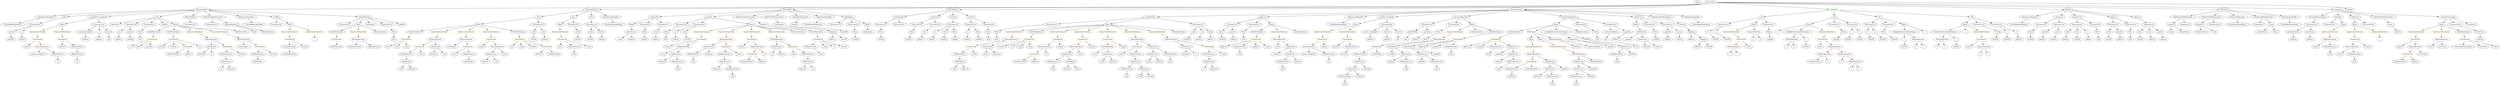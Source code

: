strict digraph {
	graph [bb="0,0,20272,828"];
	node [label="\N"];
	Enter	[height=0.5,
		pos="13661,810",
		width=0.83628];
	IndexAccess_Unnamed_1	[color=black,
		height=0.5,
		label=IndexAccess,
		pos="5784,378",
		width=1.6402];
	MemberAccess_Unnamed_3	[color=black,
		height=0.5,
		label=MemberAccess,
		pos="5654,306",
		width=1.9174];
	IndexAccess_Unnamed_1 -> MemberAccess_Unnamed_3	[pos="e,5683,322.64 5755.8,361.81 5737.4,351.95 5713.3,338.96 5693.2,328.1"];
	Identifier_balances_1	[color=black,
		height=0.5,
		label=balances,
		pos="5784,306",
		width=1.1828];
	IndexAccess_Unnamed_1 -> Identifier_balances_1	[pos="e,5784,324.1 5784,359.7 5784,352.41 5784,343.73 5784,335.54"];
	BinaryOperation_Unnamed_35	[color=brown,
		height=0.5,
		label=BinaryOperation,
		pos="3550,450",
		width=1.9867];
	FunctionCall_Unnamed_39	[color=orange,
		height=0.5,
		label=FunctionCall,
		pos="3415,378",
		width=1.6125];
	BinaryOperation_Unnamed_35 -> FunctionCall_Unnamed_39	[pos="e,3443.8,393.94 3519.7,433.29 3500.3,423.22 3474.9,410.05 3453.9,399.21"];
	IndexAccess_Unnamed_38	[color=black,
		height=0.5,
		label=IndexAccess,
		pos="3550,378",
		width=1.6402];
	BinaryOperation_Unnamed_35 -> IndexAccess_Unnamed_38	[pos="e,3550,396.1 3550,431.7 3550,424.41 3550,415.73 3550,407.54"];
	ElementaryTypeName_bool_1	[color=black,
		height=0.5,
		label=bool,
		pos="17051,450",
		width=0.76697];
	FunctionDefinition_transferFrom_1	[color=black,
		height=0.5,
		label=transferFrom,
		pos="9305,666",
		width=1.6402];
	ParameterList_Unnamed_33	[color=black,
		height=0.5,
		label=ParameterList,
		pos="8508,594",
		width=1.7095];
	FunctionDefinition_transferFrom_1 -> ParameterList_Unnamed_33	[pos="e,8566.3,600.12 9248.6,660.05 9106.4,647.56 8733.1,614.77 8577.6,601.11"];
	Block_Unnamed_10	[color=black,
		height=0.5,
		label=Block,
		pos="8966,594",
		width=0.90558];
	FunctionDefinition_transferFrom_1 -> Block_Unnamed_10	[pos="e,8996,601.2 9257.1,655.12 9190.3,641.32 9070.1,616.5 9007.1,603.49"];
	ParameterList_Unnamed_32	[color=black,
		height=0.5,
		label=ParameterList,
		pos="9684,594",
		width=1.7095];
	FunctionDefinition_transferFrom_1 -> ParameterList_Unnamed_32	[pos="e,9632.9,604.43 9354.5,655.85 9423.1,643.18 9547,620.29 9621.8,606.48"];
	FunctionCall_Unnamed_28	[color=orange,
		height=0.5,
		label=FunctionCall,
		pos="2389,450",
		width=1.6125];
	UnaryOperation_Unnamed	[color=black,
		height=0.5,
		label=UnaryOperation,
		pos="2389,378",
		width=1.9452];
	FunctionCall_Unnamed_28 -> UnaryOperation_Unnamed	[pos="e,2389,396.1 2389,431.7 2389,424.41 2389,415.73 2389,407.54"];
	Identifier_require_8	[color=black,
		height=0.5,
		label=require,
		pos="2513,378",
		width=1.0026];
	FunctionCall_Unnamed_28 -> Identifier_require_8	[pos="e,2489.6,392.21 2416.2,433.64 2434.9,423.08 2459.8,409 2479.7,397.78"];
	VariableDeclaration_decimals	[color=black,
		height=0.5,
		label=decimals,
		pos="17876,594",
		width=1.1967];
	NumberLiteral_Unnamed_7	[color=black,
		height=0.5,
		label=NumberLiteral,
		pos="17890,522",
		width=1.765];
	VariableDeclaration_decimals -> NumberLiteral_Unnamed_7	[pos="e,17887,540.1 17879,575.7 17881,568.32 17883,559.52 17884,551.25"];
	ElementaryTypeName_uint_5	[color=black,
		height=0.5,
		label=uint,
		pos="17999,522",
		width=0.75];
	VariableDeclaration_decimals -> ElementaryTypeName_uint_5	[pos="e,17979,534.37 17901,578.83 17921,567.62 17948,551.93 17969,540.04"];
	Parameter_None_8	[color=black,
		height=0.5,
		label=None,
		pos="17042,522",
		width=0.85014];
	Parameter_None_8 -> ElementaryTypeName_bool_1	[pos="e,17049,468.1 17044,503.7 17045,496.32 17046,487.52 17047,479.25"];
	FunctionCall_Unnamed_25	[color=orange,
		height=0.5,
		label=FunctionCall,
		pos="11818,450",
		width=1.6125];
	IndexAccess_Unnamed_25	[color=black,
		height=0.5,
		label=IndexAccess,
		pos="11453,378",
		width=1.6402];
	FunctionCall_Unnamed_25 -> IndexAccess_Unnamed_25	[pos="e,11496,390.47 11775,437.52 11767,435.54 11759,433.61 11751,432 11650,411.25 11622,416.57 11521,396 11517,395.11 11512,394.13 11508,\
393.1"];
	Identifier_Approval_1	[color=black,
		height=0.5,
		label=Approval,
		pos="11576,378",
		width=1.266];
	FunctionCall_Unnamed_25 -> Identifier_Approval_1	[pos="e,11611,389.92 11776,437.29 11738,426.73 11680,410.66 11631,396 11628,395.1 11625,394.15 11622,393.19"];
	Identifier__spender_5	[color=black,
		height=0.5,
		label=_spender,
		pos="11685,378",
		width=1.2521];
	FunctionCall_Unnamed_25 -> Identifier__spender_5	[pos="e,11711,392.8 11789,433.98 11769,423.49 11743,409.39 11721,398.09"];
	MemberAccess_Unnamed_21	[color=black,
		height=0.5,
		label=MemberAccess,
		pos="11817,378",
		width=1.9174];
	FunctionCall_Unnamed_25 -> MemberAccess_Unnamed_21	[pos="e,11817,396.1 11818,431.7 11818,424.41 11817,415.73 11817,407.54"];
	Identifier_require_2	[color=black,
		height=0.5,
		label=require,
		pos="6057,378",
		width=1.0026];
	Identifier_b_1	[color=black,
		height=0.5,
		label=b,
		pos="14937,234",
		width=0.75];
	Parameter_b_2	[color=black,
		height=0.5,
		label=b,
		pos="13842,522",
		width=0.75];
	ElementaryTypeName_uint256_9	[color=black,
		height=0.5,
		label=uint256,
		pos="13898,450",
		width=1.0442];
	Parameter_b_2 -> ElementaryTypeName_uint256_9	[pos="e,13885,467.13 13854,505.81 13861,497.07 13870,485.87 13878,475.87"];
	ElementaryTypeName_bool_8	[color=black,
		height=0.5,
		label=bool,
		pos="2093,522",
		width=0.76697];
	Identifier_receiver	[color=black,
		height=0.5,
		label=receiver,
		pos="10919,306",
		width=1.0996];
	Identifier__from_4	[color=black,
		height=0.5,
		label=_from,
		pos="9332,234",
		width=0.93331];
	FunctionDefinition_approve_1	[color=black,
		height=0.5,
		label=approve,
		pos="10231,666",
		width=1.1412];
	ParameterList_Unnamed_34	[color=black,
		height=0.5,
		label=ParameterList,
		pos="9987,594",
		width=1.7095];
	FunctionDefinition_approve_1 -> ParameterList_Unnamed_34	[pos="e,10030,607.27 10197,655.34 10157,643.72 10088,624.06 10040,610.35"];
	ParameterList_Unnamed_35	[color=black,
		height=0.5,
		label=ParameterList,
		pos="10160,594",
		width=1.7095];
	FunctionDefinition_approve_1 -> ParameterList_Unnamed_35	[pos="e,10177,611.31 10215,649.12 10206,640.29 10195,629.13 10185,619.24"];
	Block_Unnamed_11	[color=black,
		height=0.5,
		label=Block,
		pos="10303,594",
		width=0.90558];
	FunctionDefinition_approve_1 -> Block_Unnamed_11	[pos="e,10288,609.86 10247,649.12 10257,639.82 10269,627.93 10280,617.67"];
	stringLiteral_Unnamed	[color=black,
		height=0.5,
		label=stringLiteral,
		pos="18378,522",
		width=1.5016];
	ParameterList_Unnamed_13	[color=black,
		height=0.5,
		label=ParameterList,
		pos="7177,594",
		width=1.7095];
	Parameter_None_4	[color=black,
		height=0.5,
		label=None,
		pos="7177,522",
		width=0.85014];
	ParameterList_Unnamed_13 -> Parameter_None_4	[pos="e,7177,540.1 7177,575.7 7177,568.41 7177,559.73 7177,551.54"];
	BinaryOperation_Unnamed_21	[color=brown,
		height=0.5,
		label=BinaryOperation,
		pos="8211,450",
		width=1.9867];
	FunctionCall_Unnamed_17	[color=orange,
		height=0.5,
		label=FunctionCall,
		pos="7853,378",
		width=1.6125];
	BinaryOperation_Unnamed_21 -> FunctionCall_Unnamed_17	[pos="e,7896.1,390.48 8158.1,437.45 8149.1,435.57 8139.8,433.68 8131,432 8037.5,414.11 8013,415.71 7920,396 7915.7,395.1 7911.4,394.12 \
7907,393.09"];
	IndexAccess_Unnamed_9	[color=black,
		height=0.5,
		label=IndexAccess,
		pos="7988,378",
		width=1.6402];
	BinaryOperation_Unnamed_21 -> IndexAccess_Unnamed_9	[pos="e,8028,391.57 8167.4,435.34 8130.5,423.74 8077.4,407.08 8038.6,394.88"];
	MemberAccess_Unnamed_9	[color=black,
		height=0.5,
		label=MemberAccess,
		pos="7743,306",
		width=1.9174];
	FunctionCall_Unnamed_17 -> MemberAccess_Unnamed_9	[pos="e,7768.3,323.14 7828.3,361.29 7813.4,351.79 7794.1,339.53 7777.6,329.06"];
	Identifier__value_6	[color=black,
		height=0.5,
		label=_value,
		pos="7865,306",
		width=0.96103];
	FunctionCall_Unnamed_17 -> Identifier__value_6	[pos="e,7862,324.1 7855.9,359.7 7857.2,352.32 7858.7,343.52 7860.1,335.25"];
	Parameter_from	[color=black,
		height=0.5,
		label=from,
		pos="16789,522",
		width=0.7947];
	ElementaryTypeName_address_11	[color=black,
		height=0.5,
		label=address,
		pos="16776,450",
		width=1.0996];
	Parameter_from -> ElementaryTypeName_address_11	[pos="e,16779,468.1 16786,503.7 16784,496.32 16783,487.52 16781,479.25"];
	ElementaryTypeName_address_39	[color=black,
		height=0.5,
		label=address,
		pos="4414,306",
		width=1.0996];
	ElementaryTypeName_address_1	[color=black,
		height=0.5,
		label=address,
		pos="18633,450",
		width=1.0996];
	InheritanceSpecifier_Unnamed_3	[color=black,
		height=0.5,
		label=InheritanceSpecifier,
		pos="10946,666",
		width=2.3333];
	UserDefinedTypeName_Unnamed_3	[color=black,
		height=0.5,
		label=UserDefinedTypeName,
		pos="10855,594",
		width=2.7214];
	InheritanceSpecifier_Unnamed_3 -> UserDefinedTypeName_Unnamed_3	[pos="e,10877,611.96 10924,648.41 10913,639.56 10899,628.52 10886,618.77"];
	BooleanLiteral_Unnamed_5	[color=black,
		height=0.5,
		label=BooleanLiteral,
		pos="2203,522",
		width=1.7788];
	ParameterList_Unnamed_25	[color=black,
		height=0.5,
		label=ParameterList,
		pos="17459,594",
		width=1.7095];
	VariableDeclaration_value_1	[color=black,
		height=0.5,
		label=value,
		pos="17389,522",
		width=0.82242];
	ParameterList_Unnamed_25 -> VariableDeclaration_value_1	[pos="e,17404,537.57 17442,576.41 17433,567.19 17422,555.58 17412,545.54"];
	VariableDeclaration_owner_1	[color=black,
		height=0.5,
		label=owner,
		pos="17470,522",
		width=0.93331];
	ParameterList_Unnamed_25 -> VariableDeclaration_owner_1	[pos="e,17467,540.1 17462,575.7 17463,568.32 17464,559.52 17466,551.25"];
	VariableDeclaration_spender	[color=black,
		height=0.5,
		label=spender,
		pos="17562,522",
		width=1.1135];
	ParameterList_Unnamed_25 -> VariableDeclaration_spender	[pos="e,17541,537.56 17483,576.94 17497,567.11 17516,554.43 17531,543.84"];
	Block_Unnamed_9	[color=black,
		height=0.5,
		label=Block,
		pos="5158,594",
		width=0.90558];
	IndexAccess_Unnamed_5	[color=black,
		height=0.5,
		label=IndexAccess,
		pos="5158,522",
		width=1.6402];
	Block_Unnamed_9 -> IndexAccess_Unnamed_5	[pos="e,5158,540.1 5158,575.7 5158,568.41 5158,559.73 5158,551.54"];
	Identifier_require_10	[color=black,
		height=0.5,
		label=require,
		pos="3931,378",
		width=1.0026];
	ElementaryTypeName_address_36	[color=black,
		height=0.5,
		label=address,
		pos="718.97,450",
		width=1.0996];
	Parameter_owner_txorigin25	[color=black,
		height=0.5,
		label=owner_txorigin25,
		pos="11084,522",
		width=2.0976];
	ElementaryTypeName_address_29	[color=black,
		height=0.5,
		label=address,
		pos="11084,450",
		width=1.0996];
	Parameter_owner_txorigin25 -> ElementaryTypeName_address_29	[pos="e,11084,468.1 11084,503.7 11084,496.41 11084,487.73 11084,479.54"];
	UserDefinedTypeName_Unnamed	[color=black,
		height=0.5,
		label=UserDefinedTypeName,
		pos="16411,594",
		width=2.7214];
	Identifier__who_4	[color=black,
		height=0.5,
		label=_who,
		pos="4178,378",
		width=0.87786];
	Identifier_owner_txorigin19	[color=black,
		height=0.5,
		label=owner_txorigin19,
		pos="260.97,306",
		width=2.0976];
	StateVariableDeclaration_Unnamed_6	[color=black,
		height=0.5,
		label=StateVariableDeclaration,
		pos="17757,666",
		width=2.8184];
	VariableDeclaration_symbol	[color=black,
		height=0.5,
		label=symbol,
		pos="17651,594",
		width=1.0581];
	StateVariableDeclaration_Unnamed_6 -> VariableDeclaration_symbol	[pos="e,17673,609.27 17732,648.23 17717,638.39 17698,625.87 17682,615.44"];
	stringLiteral_Unnamed_3	[color=black,
		height=0.5,
		label=stringLiteral,
		pos="17761,594",
		width=1.5016];
	StateVariableDeclaration_Unnamed_6 -> stringLiteral_Unnamed_3	[pos="e,17760,612.1 17758,647.7 17758,640.41 17759,631.73 17759,623.54"];
	Parameter_owner_txorigin19	[color=black,
		height=0.5,
		label=owner_txorigin19,
		pos="718.97,522",
		width=2.0976];
	Parameter_owner_txorigin19 -> ElementaryTypeName_address_36	[pos="e,718.97,468.1 718.97,503.7 718.97,496.41 718.97,487.73 718.97,479.54"];
	ExpressionStatement_Unnamed_19	[color=orange,
		height=0.5,
		label=ExpressionStatement,
		pos="10707,522",
		width=2.458];
	FunctionCall_Unnamed_22	[color=orange,
		height=0.5,
		label=FunctionCall,
		pos="10707,450",
		width=1.6125];
	ExpressionStatement_Unnamed_19 -> FunctionCall_Unnamed_22	[pos="e,10707,468.1 10707,503.7 10707,496.41 10707,487.73 10707,479.54"];
	Identifier_mintingFinished	[color=black,
		height=0.5,
		label=mintingFinished,
		pos="2397,306",
		width=1.9174];
	EmitStatement_Unnamed_6	[color=black,
		height=0.5,
		label=EmitStatement,
		pos="1300,522",
		width=1.7788];
	FunctionCall_Unnamed_31	[color=orange,
		height=0.5,
		label=FunctionCall,
		pos="1289,450",
		width=1.6125];
	EmitStatement_Unnamed_6 -> FunctionCall_Unnamed_31	[pos="e,1291.7,468.1 1297.3,503.7 1296.1,496.32 1294.7,487.52 1293.4,479.25"];
	Parameter__value_2	[color=black,
		height=0.5,
		label=_value,
		pos="9889,522",
		width=0.96103];
	ParameterList_Unnamed_34 -> Parameter__value_2	[pos="e,9908.8,537.16 9964.7,577.12 9950.9,567.26 9933,554.47 9918.1,543.81"];
	Parameter__spender	[color=black,
		height=0.5,
		label=_spender,
		pos="9987,522",
		width=1.2521];
	ParameterList_Unnamed_34 -> Parameter__spender	[pos="e,9987,540.1 9987,575.7 9987,568.41 9987,559.73 9987,551.54"];
	BinaryOperation_Unnamed_25	[color=brown,
		height=0.5,
		label=BinaryOperation,
		pos="10629,378",
		width=1.9867];
	FunctionCall_Unnamed_22 -> BinaryOperation_Unnamed_25	[pos="e,10648,395.63 10689,432.76 10679,423.97 10667,412.93 10656,403.14"];
	Identifier_require_7	[color=black,
		height=0.5,
		label=require,
		pos="10755,378",
		width=1.0026];
	FunctionCall_Unnamed_22 -> Identifier_require_7	[pos="e,10744,395.31 10719,432.05 10724,423.85 10731,413.83 10737,404.71"];
	ExpressionStatement_Unnamed_6	[color=orange,
		height=0.5,
		label=ExpressionStatement,
		pos="19608,522",
		width=2.458];
	FunctionCall_Unnamed_4	[color=orange,
		height=0.5,
		label=FunctionCall,
		pos="19585,450",
		width=1.6125];
	ExpressionStatement_Unnamed_6 -> FunctionCall_Unnamed_4	[pos="e,19591,468.1 19602,503.7 19600,496.24 19597,487.32 19594,478.97"];
	Identifier__burn	[color=black,
		height=0.5,
		label=_burn,
		pos="4584,378",
		width=0.90558];
	Parameter_None_9	[color=black,
		height=0.5,
		label=None,
		pos="17311,522",
		width=0.85014];
	ElementaryTypeName_bool_2	[color=black,
		height=0.5,
		label=bool,
		pos="17314,450",
		width=0.76697];
	Parameter_None_9 -> ElementaryTypeName_bool_2	[pos="e,17313,468.1 17312,503.7 17312,496.41 17312,487.73 17313,479.54"];
	Parameter_None_16	[color=black,
		height=0.5,
		label=None,
		pos="11646,522",
		width=0.85014];
	ElementaryTypeName_bool_6	[color=black,
		height=0.5,
		label=bool,
		pos="11553,450",
		width=0.76697];
	Parameter_None_16 -> ElementaryTypeName_bool_6	[pos="e,11571,464.33 11628,507.17 11614,496.88 11595,482.67 11580,471.12"];
	BinaryOperation_Unnamed_8	[color=brown,
		height=0.5,
		label=BinaryOperation,
		pos="15762,450",
		width=1.9867];
	Identifier_b_5	[color=black,
		height=0.5,
		label=b,
		pos="15714,378",
		width=0.75];
	BinaryOperation_Unnamed_8 -> Identifier_b_5	[pos="e,15725,394.83 15750,432.05 15745,423.73 15738,413.54 15731,404.32"];
	Identifier_a_6	[color=black,
		height=0.5,
		label=a,
		pos="15786,378",
		width=0.75];
	BinaryOperation_Unnamed_8 -> Identifier_a_6	[pos="e,15780,395.62 15768,431.7 15771,424.04 15774,414.85 15777,406.3"];
	Identifier_balances_13	[color=black,
		height=0.5,
		label=balances,
		pos="3958,234",
		width=1.1828];
	Identifier__to_9	[color=black,
		height=0.5,
		label=_to,
		pos="1833,162",
		width=0.75];
	IndexAccess_Unnamed_19	[color=black,
		height=0.5,
		label=IndexAccess,
		pos="13270,522",
		width=1.6402];
	Identifier__spender_2	[color=black,
		height=0.5,
		label=_spender,
		pos="13172,450",
		width=1.2521];
	IndexAccess_Unnamed_19 -> Identifier__spender_2	[pos="e,13193,466.1 13248,505.12 13234,495.52 13217,483.16 13202,472.67"];
	IndexAccess_Unnamed_20	[color=black,
		height=0.5,
		label=IndexAccess,
		pos="13294,450",
		width=1.6402];
	IndexAccess_Unnamed_19 -> IndexAccess_Unnamed_20	[pos="e,13288,468.1 13276,503.7 13278,496.24 13282,487.32 13284,478.97"];
	ElementaryTypeName_address_38	[color=black,
		height=0.5,
		label=address,
		pos="4457,450",
		width=1.0996];
	BinaryOperation_Unnamed_10	[color=brown,
		height=0.5,
		label=BinaryOperation,
		pos="18926,450",
		width=1.9867];
	Identifier_owner	[color=black,
		height=0.5,
		label=owner,
		pos="18814,378",
		width=0.93331];
	BinaryOperation_Unnamed_10 -> Identifier_owner	[pos="e,18835,392.33 18900,432.76 18884,422.5 18862,409.18 18845,398.37"];
	MemberAccess_Unnamed	[color=black,
		height=0.5,
		label=MemberAccess,
		pos="18935,378",
		width=1.9174];
	BinaryOperation_Unnamed_10 -> MemberAccess_Unnamed	[pos="e,18933,396.1 18928,431.7 18929,424.32 18930,415.52 18931,407.25"];
	ElementaryTypeName_address_23	[color=black,
		height=0.5,
		label=address,
		pos="9707,450",
		width=1.0996];
	MemberAccess_Unnamed_26	[color=black,
		height=0.5,
		label=MemberAccess,
		pos="12334,162",
		width=1.9174];
	Identifier_oldValue_1	[color=black,
		height=0.5,
		label=oldValue,
		pos="12334,90",
		width=1.2105];
	MemberAccess_Unnamed_26 -> Identifier_oldValue_1	[pos="e,12334,108.1 12334,143.7 12334,136.41 12334,127.73 12334,119.54"];
	Block_Unnamed_3	[color=black,
		height=0.5,
		label=Block,
		pos="15977,594",
		width=0.90558];
	VariableDeclarationStatement_Unnamed_2	[color=black,
		height=0.5,
		label=VariableDeclarationStatement,
		pos="15812,522",
		width=3.3174];
	Block_Unnamed_3 -> VariableDeclarationStatement_Unnamed_2	[pos="e,15851,539.4 15952,582.22 15928,572.04 15891,556.5 15861,543.89"];
	Identifier_c_4	[color=black,
		height=0.5,
		label=c,
		pos="15976,522",
		width=0.75];
	Block_Unnamed_3 -> Identifier_c_4	[pos="e,15976,540.1 15977,575.7 15977,568.41 15976,559.73 15976,551.54"];
	ExpressionStatement_Unnamed_2	[color=orange,
		height=0.5,
		label=ExpressionStatement,
		pos="16109,522",
		width=2.458];
	Block_Unnamed_3 -> ExpressionStatement_Unnamed_2	[pos="e,16078,539.25 16000,580.81 16019,570.82 16046,556.45 16068,544.53"];
	Parameter_None_3	[color=black,
		height=0.5,
		label=None,
		pos="16246,522",
		width=0.85014];
	ElementaryTypeName_uint256_13	[color=black,
		height=0.5,
		label=uint256,
		pos="16208,450",
		width=1.0442];
	Parameter_None_3 -> ElementaryTypeName_uint256_13	[pos="e,16217,467.47 16237,504.41 16233,496.39 16227,486.57 16222,477.54"];
	ParameterList_Unnamed_2	[color=black,
		height=0.5,
		label=ParameterList,
		pos="15175,594",
		width=1.7095];
	Parameter_b_1	[color=black,
		height=0.5,
		label=b,
		pos="15168,522",
		width=0.75];
	ParameterList_Unnamed_2 -> Parameter_b_1	[pos="e,15170,540.1 15173,575.7 15173,568.41 15172,559.73 15171,551.54"];
	Parameter_a_1	[color=black,
		height=0.5,
		label=a,
		pos="15240,522",
		width=0.75];
	ParameterList_Unnamed_2 -> Parameter_a_1	[pos="e,15226,537.57 15190,576.41 15199,567.28 15210,555.81 15219,545.85"];
	Identifier_MintFinished	[color=black,
		height=0.5,
		label=MintFinished,
		pos="2734,378",
		width=1.6402];
	Identifier_totalSupply_	[color=black,
		height=0.5,
		label=totalSupply_,
		pos="7068,522",
		width=1.6125];
	FunctionDefinition_sub	[color=black,
		height=0.5,
		label=sub,
		pos="14281,666",
		width=0.75];
	ParameterList_Unnamed_4	[color=black,
		height=0.5,
		label=ParameterList,
		pos="13950,594",
		width=1.7095];
	FunctionDefinition_sub -> ParameterList_Unnamed_4	[pos="e,13999,605.32 14255,659.57 14203,648.49 14083,623.05 14010,607.62"];
	Block_Unnamed_2	[color=black,
		height=0.5,
		label=Block,
		pos="14225,594",
		width=0.90558];
	FunctionDefinition_sub -> Block_Unnamed_2	[pos="e,14237,610.64 14269,649.81 14262,640.94 14253,629.55 14245,619.45"];
	ParameterList_Unnamed_5	[color=black,
		height=0.5,
		label=ParameterList,
		pos="14341,594",
		width=1.7095];
	FunctionDefinition_sub -> ParameterList_Unnamed_5	[pos="e,14327,611.63 14294,649.81 14301,641.19 14311,630.18 14319,620.29"];
	ElementaryTypeName_uint256_14	[color=black,
		height=0.5,
		label=uint256,
		pos="15879,378",
		width=1.0442];
	Identifier__to_1	[color=black,
		height=0.5,
		label=_to,
		pos="6322,306",
		width=0.75];
	Identifier__subtractedValue_1	[color=black,
		height=0.5,
		label=_subtractedValue,
		pos="12497,162",
		width=2.0976];
	ContractDefinition_MintableToken	[color=black,
		height=0.5,
		label=MintableToken,
		pos="1803,738",
		width=1.8481];
	InheritanceSpecifier_Unnamed_5	[color=black,
		height=0.5,
		label=InheritanceSpecifier,
		pos="167.97,666",
		width=2.3333];
	ContractDefinition_MintableToken -> InheritanceSpecifier_Unnamed_5	[pos="e,249.1,670.96 1737.3,734.4 1549,726.92 991.1,704.56 527.97,684 437.04,679.96 333.21,675.02 260.5,671.51"];
	EventDefinition_Mint	[color=black,
		height=0.5,
		label=Mint,
		pos="564.97,666",
		width=0.76697];
	ContractDefinition_MintableToken -> EventDefinition_Mint	[pos="e,592.18,670.12 1737,734.86 1569.6,729.18 1114.4,712.2 735.97,684 690.26,680.59 637.83,675.15 603.2,671.35"];
	FunctionDefinition_transferTo_txorigin19	[color=black,
		height=0.5,
		label=transferTo_txorigin19,
		pos="835.97,666",
		width=2.5412];
	ContractDefinition_MintableToken -> FunctionDefinition_transferTo_txorigin19	[pos="e,920.75,673.14 1739.1,732.38 1573.5,720.39 1129.2,688.22 932.22,673.97"];
	FunctionDefinition_mint	[color=black,
		height=0.5,
		label=mint,
		pos="1299,666",
		width=0.75];
	ContractDefinition_MintableToken -> FunctionDefinition_mint	[pos="e,1325.3,670.66 1744.7,728.9 1640.1,714.38 1423.6,684.31 1336.5,672.21"];
	EventDefinition_MintFinished	[color=black,
		height=0.5,
		label=MintFinished,
		pos="1713,666",
		width=1.6402];
	ContractDefinition_MintableToken -> EventDefinition_MintFinished	[pos="e,1733.7,683.15 1782.1,720.76 1770.4,711.66 1755.6,700.16 1742.7,690.13"];
	StateVariableDeclaration_Unnamed_4	[color=black,
		height=0.5,
		label=StateVariableDeclaration,
		pos="1892,666",
		width=2.8184];
	ContractDefinition_MintableToken -> StateVariableDeclaration_Unnamed_4	[pos="e,1870.5,683.88 1823.6,720.76 1834.9,711.86 1849.2,700.65 1861.7,690.78"];
	InheritanceSpecifier_Unnamed_4	[color=black,
		height=0.5,
		label=InheritanceSpecifier,
		pos="2144,666",
		width=2.3333];
	ContractDefinition_MintableToken -> InheritanceSpecifier_Unnamed_4	[pos="e,2084.8,679.15 1854.8,726.37 1913.2,714.37 2008.7,694.77 2073.8,681.4"];
	ModifierDefinition_canMint	[color=black,
		height=0.5,
		label=canMint,
		pos="2388,666",
		width=1.1274];
	ContractDefinition_MintableToken -> ModifierDefinition_canMint	[pos="e,2349.1,671.66 1862.8,729.84 1978.4,716 2230.5,685.84 2337.9,672.99"];
	FunctionDefinition_finishMinting	[color=black,
		height=0.5,
		label=finishMinting,
		pos="2962,666",
		width=1.6264];
	ContractDefinition_MintableToken -> FunctionDefinition_finishMinting	[pos="e,2904.9,670.45 1867.3,733.11 2068.9,720.94 2686.6,683.63 2893.6,671.13"];
	BinaryOperation_Unnamed_14	[color=brown,
		height=0.5,
		label=BinaryOperation,
		pos="6183,378",
		width=1.9867];
	FunctionCall_Unnamed_8	[color=orange,
		height=0.5,
		label=FunctionCall,
		pos="6147,306",
		width=1.6125];
	BinaryOperation_Unnamed_14 -> FunctionCall_Unnamed_8	[pos="e,6155.8,324.1 6174.1,359.7 6170.1,351.98 6165.3,342.71 6160.9,334.11"];
	Identifier__to	[color=black,
		height=0.5,
		label=_to,
		pos="6250,306",
		width=0.75];
	BinaryOperation_Unnamed_14 -> Identifier__to	[pos="e,6236.2,321.42 6199.2,360.05 6207.9,350.92 6218.8,339.52 6228.3,329.63"];
	Parameter_None_13	[color=black,
		height=0.5,
		label=None,
		pos="8097,522",
		width=0.85014];
	ParameterList_Unnamed_33 -> Parameter_None_13	[pos="e,8120.3,534.11 8448.2,589.26 8374.1,583.53 8244.3,569.92 8137,540 8135,539.45 8133,538.82 8130.9,538.14"];
	ModifierInvocation_onlyOwner_1	[color=black,
		height=0.5,
		label=onlyOwner,
		pos="966.97,594",
		width=1.4323];
	EventDefinition_OwnershipTransferred	[color=black,
		height=0.5,
		label=OwnershipTransferred,
		pos="18799,666",
		width=2.6243];
	ParameterList_Unnamed_8	[color=black,
		height=0.5,
		label=ParameterList,
		pos="18777,594",
		width=1.7095];
	EventDefinition_OwnershipTransferred -> ParameterList_Unnamed_8	[pos="e,18782,612.1 18794,647.7 18791,640.24 18788,631.32 18786,622.97"];
	MemberAccess_Unnamed_7	[color=black,
		height=0.5,
		label=MemberAccess,
		pos="6635,378",
		width=1.9174];
	Identifier_msg_5	[color=black,
		height=0.5,
		label=msg,
		pos="6741,306",
		width=0.75];
	MemberAccess_Unnamed_7 -> Identifier_msg_5	[pos="e,6722.1,319.43 6659.6,360.76 6675.5,350.23 6696.3,336.48 6712.9,325.52"];
	NumberLiteral_Unnamed_1	[color=black,
		height=0.5,
		label=NumberLiteral,
		pos="19460,234",
		width=1.765];
	ElementaryTypeName_uint256_22	[color=black,
		height=0.5,
		label=uint256,
		pos="17397,450",
		width=1.0442];
	VariableDeclaration_value_1 -> ElementaryTypeName_uint256_22	[pos="e,17395,468.1 17391,503.7 17392,496.41 17393,487.73 17394,479.54"];
	IndexAccess_Unnamed_29	[color=black,
		height=0.5,
		label=IndexAccess,
		pos="12894,234",
		width=1.6402];
	IndexAccess_Unnamed_30	[color=black,
		height=0.5,
		label=IndexAccess,
		pos="12894,162",
		width=1.6402];
	IndexAccess_Unnamed_29 -> IndexAccess_Unnamed_30	[pos="e,12894,180.1 12894,215.7 12894,208.41 12894,199.73 12894,191.54"];
	Identifier__spender_8	[color=black,
		height=0.5,
		label=_spender,
		pos="13016,162",
		width=1.2521];
	IndexAccess_Unnamed_29 -> Identifier__spender_8	[pos="e,12991,177.37 12921,217.64 12938,207.47 12962,194.04 12981,183.03"];
	Identifier_msg	[color=black,
		height=0.5,
		label=msg,
		pos="18935,306",
		width=0.75];
	EmitStatement_Unnamed_5	[color=black,
		height=0.5,
		label=EmitStatement,
		pos="12246,522",
		width=1.7788];
	FunctionCall_Unnamed_27	[color=orange,
		height=0.5,
		label=FunctionCall,
		pos="12191,450",
		width=1.6125];
	EmitStatement_Unnamed_5 -> FunctionCall_Unnamed_27	[pos="e,12204,467.79 12233,504.05 12226,495.89 12218,485.91 12211,476.82"];
	ElementaryTypeName_string	[color=black,
		height=0.5,
		label=string,
		pos="18481,522",
		width=0.864];
	NumberLiteral_Unnamed	[color=black,
		height=0.5,
		label=NumberLiteral,
		pos="14712,234",
		width=1.765];
	ElementaryTypeName_uint256_20	[color=black,
		height=0.5,
		label=uint256,
		pos="16871,450",
		width=1.0442];
	VariableDeclarationStatement_Unnamed_2 -> BinaryOperation_Unnamed_8	[pos="e,15774,468.1 15800,503.7 15794,495.73 15787,486.1 15781,477.26"];
	VariableDeclaration_c_2	[color=black,
		height=0.5,
		label=c,
		pos="15879,450",
		width=0.75];
	VariableDeclarationStatement_Unnamed_2 -> VariableDeclaration_c_2	[pos="e,15865,465.74 15829,503.7 15837,494.68 15848,483.53 15857,473.82"];
	Parameter__value_1	[color=black,
		height=0.5,
		label=_value,
		pos="9644,522",
		width=0.96103];
	ElementaryTypeName_uint256_30	[color=black,
		height=0.5,
		label=uint256,
		pos="9612,450",
		width=1.0442];
	Parameter__value_1 -> ElementaryTypeName_uint256_30	[pos="e,9619.6,467.79 9636.2,504.05 9632.6,496.23 9628.3,486.75 9624.3,477.98"];
	ElementaryTypeName_bool_4	[color=black,
		height=0.5,
		label=bool,
		pos="8094,450",
		width=0.76697];
	NumberLiteral_Unnamed_2	[color=black,
		height=0.5,
		label=NumberLiteral,
		pos="6101,234",
		width=1.765];
	FunctionCall_Unnamed_8 -> NumberLiteral_Unnamed_2	[pos="e,6112,251.79 6135.8,288.05 6130.6,280.06 6124.2,270.33 6118.3,261.4"];
	ElementaryTypeName_address_18	[color=black,
		height=0.5,
		label=address,
		pos="6222,234",
		width=1.0996];
	FunctionCall_Unnamed_8 -> ElementaryTypeName_address_18	[pos="e,6205.1,250.75 6164.7,288.41 6174.3,279.5 6186.2,268.37 6196.7,258.58"];
	ParameterList_Unnamed_21	[color=black,
		height=0.5,
		label=ParameterList,
		pos="16871,594",
		width=1.7095];
	ParameterList_Unnamed_21 -> Parameter_from	[pos="e,16805,537.02 16852,576.76 16841,567.08 16826,554.67 16814,544.22"];
	Parameter_value_1	[color=black,
		height=0.5,
		label=value,
		pos="16871,522",
		width=0.82242];
	ParameterList_Unnamed_21 -> Parameter_value_1	[pos="e,16871,540.1 16871,575.7 16871,568.41 16871,559.73 16871,551.54"];
	Parameter_to_1	[color=black,
		height=0.5,
		label=to,
		pos="16956,522",
		width=0.75];
	ParameterList_Unnamed_21 -> Parameter_to_1	[pos="e,16940,536.56 16891,576.76 16903,566.95 16918,554.34 16931,543.8"];
	FunctionDefinition_balanceOf_1	[color=black,
		height=0.5,
		label=balanceOf,
		pos="5340,666",
		width=1.3491];
	FunctionDefinition_balanceOf_1 -> Block_Unnamed_9	[pos="e,5183.5,605.74 5306.2,652.68 5277.6,642.13 5235.5,626.42 5199,612 5197.2,611.32 5195.5,610.62 5193.7,609.9"];
	ParameterList_Unnamed_31	[color=black,
		height=0.5,
		label=ParameterList,
		pos="5270,594",
		width=1.7095];
	FunctionDefinition_balanceOf_1 -> ParameterList_Unnamed_31	[pos="e,5286.6,611.63 5323.7,648.76 5315.1,640.14 5304.3,629.36 5294.7,619.73"];
	ParameterList_Unnamed_30	[color=black,
		height=0.5,
		label=ParameterList,
		pos="5411,594",
		width=1.7095];
	FunctionDefinition_balanceOf_1 -> ParameterList_Unnamed_30	[pos="e,5394.1,611.63 5356.4,648.76 5365.3,640.06 5376.3,629.15 5386.2,619.43"];
	ParameterList_Unnamed_4 -> Parameter_b_2	[pos="e,13861,535.34 13925,577.12 13909,566.53 13888,552.57 13870,541.49"];
	Parameter_a_2	[color=black,
		height=0.5,
		label=a,
		pos="13914,522",
		width=0.75];
	ParameterList_Unnamed_4 -> Parameter_a_2	[pos="e,13922,539.14 13941,575.7 13937,567.75 13932,558.16 13928,549.34"];
	ParameterList_Unnamed_7	[color=black,
		height=0.5,
		label=ParameterList,
		pos="16090,594",
		width=1.7095];
	ParameterList_Unnamed_7 -> Parameter_None_3	[pos="e,16222,533.56 16123,578.33 16149,566.56 16186,550.1 16212,538.19"];
	Block_Unnamed_13	[color=black,
		height=0.5,
		label=Block,
		pos="11004,594",
		width=0.90558];
	Block_Unnamed_13 -> ExpressionStatement_Unnamed_19	[pos="e,10771,534.89 10979,582 10973,579.83 10968,577.69 10962,576 10929,565.96 10844,549.02 10782,537"];
	ExpressionStatement_Unnamed_20	[color=orange,
		height=0.5,
		label=ExpressionStatement,
		pos="10902,522",
		width=2.458];
	Block_Unnamed_13 -> ExpressionStatement_Unnamed_20	[pos="e,10926,539.67 10984,579.5 10970,570 10952,557.06 10935,545.95"];
	ElementaryTypeName_address_3	[color=black,
		height=0.5,
		label=address,
		pos="20107,450",
		width=1.0996];
	ExpressionStatement_Unnamed_15	[color=orange,
		height=0.5,
		label=ExpressionStatement,
		pos="8234,522",
		width=2.458];
	ExpressionStatement_Unnamed_15 -> BinaryOperation_Unnamed_21	[pos="e,8216.6,468.1 8228.3,503.7 8225.8,496.24 8222.9,487.32 8220.2,478.97"];
	Parameter_None_12	[color=black,
		height=0.5,
		label=None,
		pos="5268,522",
		width=0.85014];
	ElementaryTypeName_uint256_28	[color=black,
		height=0.5,
		label=uint256,
		pos="5263,450",
		width=1.0442];
	Parameter_None_12 -> ElementaryTypeName_uint256_28	[pos="e,5264.2,468.1 5266.7,503.7 5266.2,496.41 5265.6,487.73 5265,479.54"];
	VariableDeclaration_owner	[color=black,
		height=0.5,
		label=owner,
		pos="19404,594",
		width=0.93331];
	ElementaryTypeName_address	[color=black,
		height=0.5,
		label=address,
		pos="19462,522",
		width=1.0996];
	VariableDeclaration_owner -> ElementaryTypeName_address	[pos="e,19448,539.31 19417,577.12 19424,568.56 19433,557.8 19441,548.13"];
	VariableDeclaration_allowed	[color=black,
		height=0.5,
		label=allowed,
		pos="13617,594",
		width=1.0858];
	Mapping_Unnamed_1	[color=black,
		height=0.5,
		label=Mapping,
		pos="13700,522",
		width=1.2105];
	VariableDeclaration_allowed -> Mapping_Unnamed_1	[pos="e,13681,538.64 13635,577.81 13646,568.49 13660,556.38 13673,545.91"];
	Identifier__value	[color=black,
		height=0.5,
		label=_value,
		pos="5396,306",
		width=0.96103];
	Block_Unnamed_22	[color=black,
		height=0.5,
		label=Block,
		pos="4578,594",
		width=0.90558];
	ExpressionStatement_Unnamed_31	[color=orange,
		height=0.5,
		label=ExpressionStatement,
		pos="4584,522",
		width=2.458];
	Block_Unnamed_22 -> ExpressionStatement_Unnamed_31	[pos="e,4582.5,540.1 4579.5,575.7 4580.1,568.41 4580.8,559.73 4581.5,551.54"];
	FunctionCall_Unnamed_10	[color=orange,
		height=0.5,
		label=FunctionCall,
		pos="5935,378",
		width=1.6125];
	MemberAccess_Unnamed_4	[color=black,
		height=0.5,
		label=MemberAccess,
		pos="5914,306",
		width=1.9174];
	FunctionCall_Unnamed_10 -> MemberAccess_Unnamed_4	[pos="e,5919.1,324.1 5929.8,359.7 5927.5,352.24 5924.9,343.32 5922.4,334.97"];
	Identifier__value_1	[color=black,
		height=0.5,
		label=_value,
		pos="6036,306",
		width=0.96103];
	FunctionCall_Unnamed_10 -> Identifier__value_1	[pos="e,6015.9,320.93 5957.9,361.12 5972.3,351.09 5991.2,338.06 6006.7,327.29"];
	Identifier_c_1	[color=black,
		height=0.5,
		label=c,
		pos="14421,522",
		width=0.75];
	ExpressionStatement_Unnamed_7	[color=orange,
		height=0.5,
		label=ExpressionStatement,
		pos="19803,522",
		width=2.458];
	BinaryOperation_Unnamed_13	[color=brown,
		height=0.5,
		label=BinaryOperation,
		pos="19803,450",
		width=1.9867];
	ExpressionStatement_Unnamed_7 -> BinaryOperation_Unnamed_13	[pos="e,19803,468.1 19803,503.7 19803,496.41 19803,487.73 19803,479.54"];
	Parameter_to	[color=black,
		height=0.5,
		label=to,
		pos="7848,522",
		width=0.75];
	ElementaryTypeName_address_6	[color=black,
		height=0.5,
		label=address,
		pos="7843,450",
		width=1.0996];
	Parameter_to -> ElementaryTypeName_address_6	[pos="e,7844.2,468.1 7846.7,503.7 7846.2,496.41 7845.6,487.73 7845,479.54"];
	FunctionCall_Unnamed_15	[color=orange,
		height=0.5,
		label=FunctionCall,
		pos="8987,450",
		width=1.6125];
	BinaryOperation_Unnamed_19	[color=brown,
		height=0.5,
		label=BinaryOperation,
		pos="8987,378",
		width=1.9867];
	FunctionCall_Unnamed_15 -> BinaryOperation_Unnamed_19	[pos="e,8987,396.1 8987,431.7 8987,424.41 8987,415.73 8987,407.54"];
	Identifier_require_5	[color=black,
		height=0.5,
		label=require,
		pos="9113,378",
		width=1.0026];
	FunctionCall_Unnamed_15 -> Identifier_require_5	[pos="e,9089.5,392.04 9014.3,433.81 9033.5,423.15 9059.3,408.83 9079.7,397.5"];
	UnaryOperation_Unnamed -> Identifier_mintingFinished	[pos="e,2395,324.1 2390.9,359.7 2391.8,352.41 2392.8,343.73 2393.7,335.54"];
	ElementaryTypeName_uint_1	[color=black,
		height=0.5,
		label=uint,
		pos="11383,450",
		width=0.75];
	ElementaryTypeName_uint256_2	[color=black,
		height=0.5,
		label=uint256,
		pos="14910,450",
		width=1.0442];
	StateVariableDeclaration_Unnamed_7	[color=black,
		height=0.5,
		label=StateVariableDeclaration,
		pos="17978,666",
		width=2.8184];
	StateVariableDeclaration_Unnamed_7 -> VariableDeclaration_decimals	[pos="e,17898,609.89 17953,648.05 17939,638.5 17922,626.46 17907,616.27"];
	NumberLiteral_Unnamed_8	[color=black,
		height=0.5,
		label=NumberLiteral,
		pos="18001,594",
		width=1.765];
	StateVariableDeclaration_Unnamed_7 -> NumberLiteral_Unnamed_8	[pos="e,17995,612.1 17984,647.7 17986,640.24 17989,631.32 17992,622.97"];
	VariableDeclarationStatement_Unnamed	[color=black,
		height=0.5,
		label=VariableDeclarationStatement,
		pos="14585,522",
		width=3.3174];
	BinaryOperation_Unnamed	[color=brown,
		height=0.5,
		label=BinaryOperation,
		pos="14511,450",
		width=1.9867];
	VariableDeclarationStatement_Unnamed -> BinaryOperation_Unnamed	[pos="e,14529,467.79 14567,504.05 14558,495.54 14547,485.07 14537,475.68"];
	VariableDeclaration_c	[color=black,
		height=0.5,
		label=c,
		pos="14628,450",
		width=0.75];
	VariableDeclarationStatement_Unnamed -> VariableDeclaration_c	[pos="e,14618,467.14 14596,503.7 14601,495.58 14607,485.74 14612,476.76"];
	ExpressionStatement_Unnamed_9	[color=orange,
		height=0.5,
		label=ExpressionStatement,
		pos="5748,522",
		width=2.458];
	FunctionCall_Unnamed_9	[color=orange,
		height=0.5,
		label=FunctionCall,
		pos="5737,450",
		width=1.6125];
	ExpressionStatement_Unnamed_9 -> FunctionCall_Unnamed_9	[pos="e,5739.7,468.1 5745.3,503.7 5744.1,496.32 5742.7,487.52 5741.4,479.25"];
	ElementaryTypeName_bool	[color=black,
		height=0.5,
		label=bool,
		pos="8021,450",
		width=0.76697];
	ParameterList_Unnamed_3	[color=black,
		height=0.5,
		label=ParameterList,
		pos="15316,594",
		width=1.7095];
	Parameter_None_1	[color=black,
		height=0.5,
		label=None,
		pos="15316,522",
		width=0.85014];
	ParameterList_Unnamed_3 -> Parameter_None_1	[pos="e,15316,540.1 15316,575.7 15316,568.41 15316,559.73 15316,551.54"];
	FunctionCall_Unnamed_2	[color=orange,
		height=0.5,
		label=FunctionCall,
		pos="16094,450",
		width=1.6125];
	Identifier_assert_2	[color=black,
		height=0.5,
		label=assert,
		pos="16033,378",
		width=0.89172];
	FunctionCall_Unnamed_2 -> Identifier_assert_2	[pos="e,16046,394.51 16080,432.41 16072,423.62 16062,412.66 16054,402.96"];
	BinaryOperation_Unnamed_9	[color=brown,
		height=0.5,
		label=BinaryOperation,
		pos="16155,378",
		width=1.9867];
	FunctionCall_Unnamed_2 -> BinaryOperation_Unnamed_9	[pos="e,16140,395.96 16108,432.41 16116,424.08 16125,413.8 16133,404.49"];
	Parameter_value_2	[color=black,
		height=0.5,
		label=value,
		pos="17134,522",
		width=0.82242];
	ElementaryTypeName_uint256_21	[color=black,
		height=0.5,
		label=uint256,
		pos="17134,450",
		width=1.0442];
	Parameter_value_2 -> ElementaryTypeName_uint256_21	[pos="e,17134,468.1 17134,503.7 17134,496.41 17134,487.73 17134,479.54"];
	Identifier_a_2	[color=black,
		height=0.5,
		label=a,
		pos="15018,162",
		width=0.75];
	IndexAccess_Unnamed_4	[color=black,
		height=0.5,
		label=IndexAccess,
		pos="6627,234",
		width=1.6402];
	Identifier_balances_4	[color=black,
		height=0.5,
		label=balances,
		pos="6583,162",
		width=1.1828];
	IndexAccess_Unnamed_4 -> Identifier_balances_4	[pos="e,6593.5,179.79 6616.3,216.05 6611.3,208.06 6605.2,198.33 6599.6,189.4"];
	Identifier__to_2	[color=black,
		height=0.5,
		label=_to,
		pos="6671,162",
		width=0.75];
	IndexAccess_Unnamed_4 -> Identifier__to_2	[pos="e,6661,178.83 6637.6,216.05 6642.9,207.73 6649.3,197.54 6655.1,188.32"];
	Identifier_require_3	[color=black,
		height=0.5,
		label=require,
		pos="5445,378",
		width=1.0026];
	ParameterList_Unnamed_29	[color=black,
		height=0.5,
		label=ParameterList,
		pos="5552,594",
		width=1.7095];
	Parameter_None_11	[color=black,
		height=0.5,
		label=None,
		pos="5448,522",
		width=0.85014];
	ParameterList_Unnamed_29 -> Parameter_None_11	[pos="e,5467.5,536.17 5528.1,576.94 5512.9,566.71 5493.1,553.4 5477,542.55"];
	Identifier_Transfer_1	[color=black,
		height=0.5,
		label=Transfer,
		pos="8107,378",
		width=1.1689];
	Block_Unnamed_10 -> ExpressionStatement_Unnamed_15	[pos="e,8297.6,534.88 8933.5,591.3 8839.9,586.19 8561.5,569.44 8332,540 8324.5,539.04 8316.7,537.91 8308.9,536.7"];
	EmitStatement_Unnamed_2	[color=black,
		height=0.5,
		label=EmitStatement,
		pos="8405,522",
		width=1.7788];
	Block_Unnamed_10 -> EmitStatement_Unnamed_2	[pos="e,8451.8,534.63 8933.6,590.8 8855.2,585.18 8649,568.68 8479,540 8473.7,539.11 8468.3,538.09 8462.9,536.98"];
	ExpressionStatement_Unnamed_12	[color=orange,
		height=0.5,
		label=ExpressionStatement,
		pos="8576,522",
		width=2.458];
	Block_Unnamed_10 -> ExpressionStatement_Unnamed_12	[pos="e,8640.7,534.61 8935,587.45 8874.3,576.56 8738.1,552.1 8652,536.64"];
	ExpressionStatement_Unnamed_14	[color=orange,
		height=0.5,
		label=ExpressionStatement,
		pos="8771,522",
		width=2.458];
	Block_Unnamed_10 -> ExpressionStatement_Unnamed_14	[pos="e,8813.4,538.24 8939.3,583.41 8909.7,572.81 8861.4,555.47 8824.1,542.08"];
	ExpressionStatement_Unnamed_13	[color=orange,
		height=0.5,
		label=ExpressionStatement,
		pos="8966,522",
		width=2.458];
	Block_Unnamed_10 -> ExpressionStatement_Unnamed_13	[pos="e,8966,540.1 8966,575.7 8966,568.41 8966,559.73 8966,551.54"];
	ExpressionStatement_Unnamed_17	[color=orange,
		height=0.5,
		label=ExpressionStatement,
		pos="9161,522",
		width=2.458];
	Block_Unnamed_10 -> ExpressionStatement_Unnamed_17	[pos="e,9118.5,538.24 8992.7,583.41 9022.2,572.81 9070.5,555.47 9107.8,542.08"];
	ExpressionStatement_Unnamed_16	[color=orange,
		height=0.5,
		label=ExpressionStatement,
		pos="9356,522",
		width=2.458];
	Block_Unnamed_10 -> ExpressionStatement_Unnamed_16	[pos="e,9291.3,534.61 8996.9,587.45 9057.6,576.56 9193.9,552.1 9280,536.64"];
	BooleanLiteral_Unnamed_1	[color=black,
		height=0.5,
		label=BooleanLiteral,
		pos="9527,522",
		width=1.7788];
	Block_Unnamed_10 -> BooleanLiteral_Unnamed_1	[pos="e,9480.2,534.63 8998.3,590.8 9076.8,585.18 9282.9,568.68 9453,540 9458.2,539.11 9463.7,538.09 9469.1,536.98"];
	Identifier__spender	[color=black,
		height=0.5,
		label=_spender,
		pos="10354,306",
		width=1.2521];
	FunctionCall_Unnamed_19	[color=orange,
		height=0.5,
		label=FunctionCall,
		pos="9225,378",
		width=1.6125];
	Identifier__value_8	[color=black,
		height=0.5,
		label=_value,
		pos="9096,306",
		width=0.96103];
	FunctionCall_Unnamed_19 -> Identifier__value_8	[pos="e,9119.2,319.59 9197,361.81 9177.1,351.01 9150.3,336.46 9129.2,325.06"];
	MemberAccess_Unnamed_12	[color=black,
		height=0.5,
		label=MemberAccess,
		pos="9218,306",
		width=1.9174];
	FunctionCall_Unnamed_19 -> MemberAccess_Unnamed_12	[pos="e,9219.7,324.1 9223.2,359.7 9222.5,352.41 9221.6,343.73 9220.8,335.54"];
	Identifier_Approval_2	[color=black,
		height=0.5,
		label=Approval,
		pos="11950,378",
		width=1.266];
	FunctionCall_Unnamed_27 -> Identifier_Approval_2	[pos="e,11985,389.91 12149,437.27 12111,426.7 12054,410.63 12005,396 12002,395.09 11999,394.15 11996,393.19"];
	Identifier__spender_10	[color=black,
		height=0.5,
		label=_spender,
		pos="12059,378",
		width=1.2521];
	FunctionCall_Unnamed_27 -> Identifier__spender_10	[pos="e,12085,393.04 12163,433.98 12143,423.56 12117,409.57 12095,398.32"];
	MemberAccess_Unnamed_27	[color=black,
		height=0.5,
		label=MemberAccess,
		pos="12191,378",
		width=1.9174];
	FunctionCall_Unnamed_27 -> MemberAccess_Unnamed_27	[pos="e,12191,396.1 12191,431.7 12191,424.41 12191,415.73 12191,407.54"];
	IndexAccess_Unnamed_33	[color=black,
		height=0.5,
		label=IndexAccess,
		pos="12337,378",
		width=1.6402];
	FunctionCall_Unnamed_27 -> IndexAccess_Unnamed_33	[pos="e,12306,393.78 12222,434.33 12243,423.95 12272,409.94 12296,398.61"];
	Identifier__amount_3	[color=black,
		height=0.5,
		label=_amount,
		pos="1335,378",
		width=1.1967];
	ElementaryTypeName_string_1	[color=black,
		height=0.5,
		label=string,
		pos="17651,522",
		width=0.864];
	VariableDeclaration_symbol -> ElementaryTypeName_string_1	[pos="e,17651,540.1 17651,575.7 17651,568.41 17651,559.73 17651,551.54"];
	stringLiteral_Unnamed_2	[color=black,
		height=0.5,
		label=stringLiteral,
		pos="17754,522",
		width=1.5016];
	VariableDeclaration_symbol -> stringLiteral_Unnamed_2	[pos="e,17731,538.61 17672,578.83 17686,569.08 17706,555.94 17722,544.85"];
	ParameterList_Unnamed_52	[color=black,
		height=0.5,
		label=ParameterList,
		pos="4690,594",
		width=1.7095];
	Parameter__value_3	[color=black,
		height=0.5,
		label=_value,
		pos="4725,522",
		width=0.96103];
	ParameterList_Unnamed_52 -> Parameter__value_3	[pos="e,4716.7,539.62 4698.6,575.7 4702.5,567.87 4707.3,558.44 4711.6,549.73"];
	Parameter__addedValue	[color=black,
		height=0.5,
		label=_addedValue,
		pos="11429,522",
		width=1.6541];
	Parameter__addedValue -> ElementaryTypeName_uint_1	[pos="e,11393,466.83 11418,504.05 11412,495.73 11406,485.54 11400,476.32"];
	ExpressionStatement_Unnamed_23	[color=orange,
		height=0.5,
		label=ExpressionStatement,
		pos="12503,378",
		width=2.458];
	BinaryOperation_Unnamed_29	[color=brown,
		height=0.5,
		label=BinaryOperation,
		pos="12503,306",
		width=1.9867];
	ExpressionStatement_Unnamed_23 -> BinaryOperation_Unnamed_29	[pos="e,12503,324.1 12503,359.7 12503,352.41 12503,343.73 12503,335.54"];
	VariableDeclarationStatement_Unnamed_1	[color=black,
		height=0.5,
		label=VariableDeclarationStatement,
		pos="15484,522",
		width=3.3174];
	VariableDeclaration_c_1	[color=black,
		height=0.5,
		label=c,
		pos="15471,450",
		width=0.75];
	VariableDeclarationStatement_Unnamed_1 -> VariableDeclaration_c_1	[pos="e,15474,468.1 15481,503.7 15479,496.32 15478,487.52 15476,479.25"];
	BinaryOperation_Unnamed_5	[color=brown,
		height=0.5,
		label=BinaryOperation,
		pos="15588,450",
		width=1.9867];
	VariableDeclarationStatement_Unnamed_1 -> BinaryOperation_Unnamed_5	[pos="e,15564,467.31 15509,504.05 15523,494.89 15540,483.46 15554,473.56"];
	Identifier_msg_12	[color=black,
		height=0.5,
		label=msg,
		pos="10922,18",
		width=0.75];
	FunctionDefinition_sendto_txorigin25	[color=black,
		height=0.5,
		label=sendto_txorigin25,
		pos="11217,666",
		width=2.1531];
	FunctionDefinition_sendto_txorigin25 -> Block_Unnamed_13	[pos="e,11032,604.09 11173,650.67 11135,638.01 11079,619.75 11042,607.64"];
	ParameterList_Unnamed_38	[color=black,
		height=0.5,
		label=ParameterList,
		pos="11217,594",
		width=1.7095];
	FunctionDefinition_sendto_txorigin25 -> ParameterList_Unnamed_38	[pos="e,11217,612.1 11217,647.7 11217,640.41 11217,631.73 11217,623.54"];
	MemberAccess_Unnamed_24	[color=black,
		height=0.5,
		label=MemberAccess,
		pos="12872,90",
		width=1.9174];
	Identifier_msg_16	[color=black,
		height=0.5,
		label=msg,
		pos="12872,18",
		width=0.75];
	MemberAccess_Unnamed_24 -> Identifier_msg_16	[pos="e,12872,36.104 12872,71.697 12872,64.407 12872,55.726 12872,47.536"];
	IndexAccess_Unnamed_32	[color=black,
		height=0.5,
		label=IndexAccess,
		pos="12650,162",
		width=1.6402];
	Identifier_allowed_10	[color=black,
		height=0.5,
		label=allowed,
		pos="12546,90",
		width=1.0858];
	IndexAccess_Unnamed_32 -> Identifier_allowed_10	[pos="e,12567,105.39 12626,145.12 12612,135.23 12593,122.4 12577,111.72"];
	MemberAccess_Unnamed_25	[color=black,
		height=0.5,
		label=MemberAccess,
		pos="12672,90",
		width=1.9174];
	IndexAccess_Unnamed_32 -> MemberAccess_Unnamed_25	[pos="e,12667,108.1 12655,143.7 12658,136.24 12661,127.32 12663,118.97"];
	EmitStatement_Unnamed_3	[color=black,
		height=0.5,
		label=EmitStatement,
		pos="10194,522",
		width=1.7788];
	FunctionCall_Unnamed_21	[color=orange,
		height=0.5,
		label=FunctionCall,
		pos="10184,450",
		width=1.6125];
	EmitStatement_Unnamed_3 -> FunctionCall_Unnamed_21	[pos="e,10186,468.1 10191,503.7 10190,496.32 10189,487.52 10188,479.25"];
	MemberAccess_Unnamed_14	[color=black,
		height=0.5,
		label=MemberAccess,
		pos="10413,234",
		width=1.9174];
	Identifier_msg_9	[color=black,
		height=0.5,
		label=msg,
		pos="10413,162",
		width=0.75];
	MemberAccess_Unnamed_14 -> Identifier_msg_9	[pos="e,10413,180.1 10413,215.7 10413,208.41 10413,199.73 10413,191.54"];
	IndexAccess_Unnamed_37	[color=black,
		height=0.5,
		label=IndexAccess,
		pos="4011,306",
		width=1.6402];
	IndexAccess_Unnamed_37 -> Identifier_balances_13	[pos="e,3970.3,251.31 3998.1,288.05 3991.9,279.77 3984.2,269.62 3977.2,260.42"];
	Identifier__who	[color=black,
		height=0.5,
		label=_who,
		pos="4050,234",
		width=0.87786];
	IndexAccess_Unnamed_37 -> Identifier__who	[pos="e,4040.9,251.31 4020.4,288.05 4024.9,280.03 4030.3,270.26 4035.3,261.3"];
	Identifier_a_1	[color=black,
		height=0.5,
		label=a,
		pos="14821,234",
		width=0.75];
	Parameter_None_14	[color=black,
		height=0.5,
		label=None,
		pos="10081,522",
		width=0.85014];
	ElementaryTypeName_bool_5	[color=black,
		height=0.5,
		label=bool,
		pos="10080,450",
		width=0.76697];
	Parameter_None_14 -> ElementaryTypeName_bool_5	[pos="e,10080,468.1 10081,503.7 10081,496.41 10080,487.73 10080,479.54"];
	Identifier_allowed	[color=black,
		height=0.5,
		label=allowed,
		pos="8639,162",
		width=1.0858];
	ParameterList_Unnamed_22	[color=black,
		height=0.5,
		label=ParameterList,
		pos="17020,594",
		width=1.7095];
	ParameterList_Unnamed_22 -> Parameter_None_8	[pos="e,17037,540.1 17025,575.7 17028,568.24 17031,559.32 17033,550.97"];
	ElementaryTypeName_uint_3	[color=black,
		height=0.5,
		label=uint,
		pos="13350,378",
		width=0.75];
	Identifier__from	[color=black,
		height=0.5,
		label=_from,
		pos="8937,234",
		width=0.93331];
	Identifier_balances_2	[color=black,
		height=0.5,
		label=balances,
		pos="5849,162",
		width=1.1828];
	Identifier_Approval	[color=black,
		height=0.5,
		label=Approval,
		pos="9916,378",
		width=1.266];
	FunctionCall_Unnamed_21 -> Identifier_Approval	[pos="e,9950.8,390.1 10140,437.8 10132,435.86 10124,433.86 10117,432 10052,415.78 10035,413.88 9971,396 9967.9,395.15 9964.7,394.24 9961.6,\
393.32"];
	MemberAccess_Unnamed_15	[color=black,
		height=0.5,
		label=MemberAccess,
		pos="10049,378",
		width=1.9174];
	FunctionCall_Unnamed_21 -> MemberAccess_Unnamed_15	[pos="e,10079,394.48 10155,433.98 10136,423.97 10110,410.68 10089,399.67"];
	Identifier__spender_1	[color=black,
		height=0.5,
		label=_spender,
		pos="10181,378",
		width=1.2521];
	FunctionCall_Unnamed_21 -> Identifier__spender_1	[pos="e,10182,396.1 10183,431.7 10183,424.41 10183,415.73 10182,407.54"];
	Identifier__value_11	[color=black,
		height=0.5,
		label=_value,
		pos="10279,378",
		width=0.96103];
	FunctionCall_Unnamed_21 -> Identifier__value_11	[pos="e,10260,393.16 10206,433.12 10219,423.26 10236,410.47 10251,399.81"];
	Identifier_Transfer_2	[color=black,
		height=0.5,
		label=Transfer,
		pos="1438,378",
		width=1.1689];
	IndexAccess_Unnamed_39	[color=black,
		height=0.5,
		label=IndexAccess,
		pos="3303,234",
		width=1.6402];
	Identifier__who_2	[color=black,
		height=0.5,
		label=_who,
		pos="3257,162",
		width=0.87786];
	IndexAccess_Unnamed_39 -> Identifier__who_2	[pos="e,3267.7,179.31 3291.8,216.05 3286.4,207.85 3279.9,197.83 3273.9,188.71"];
	Identifier_balances_15	[color=black,
		height=0.5,
		label=balances,
		pos="3349,162",
		width=1.1828];
	IndexAccess_Unnamed_39 -> Identifier_balances_15	[pos="e,3337.9,179.79 3314.1,216.05 3319.4,208.06 3325.8,198.33 3331.6,189.4"];
	Parameter_spender_1	[color=black,
		height=0.5,
		label=spender,
		pos="17222,522",
		width=1.1135];
	ElementaryTypeName_address_13	[color=black,
		height=0.5,
		label=address,
		pos="17229,450",
		width=1.0996];
	Parameter_spender_1 -> ElementaryTypeName_address_13	[pos="e,17227,468.1 17224,503.7 17224,496.41 17225,487.73 17226,479.54"];
	Block_Unnamed	[color=black,
		height=0.5,
		label=Block,
		pos="14683,594",
		width=0.90558];
	Block_Unnamed -> Identifier_c_1	[pos="e,14442,533.83 14652,587.89 14608,580.12 14525,563.7 14457,540 14455,539.46 14454,538.87 14452,538.25"];
	Block_Unnamed -> VariableDeclarationStatement_Unnamed	[pos="e,14609,540.02 14664,579.17 14651,569.87 14633,557.36 14618,546.52"];
	ExpressionStatement_Unnamed	[color=orange,
		height=0.5,
		label=ExpressionStatement,
		pos="14811,522",
		width=2.458];
	Block_Unnamed -> ExpressionStatement_Unnamed	[pos="e,14781,539.18 14706,580.65 14724,570.68 14750,556.43 14771,544.59"];
	Parameter__subtractedValue	[color=black,
		height=0.5,
		label=_subtractedValue,
		pos="13009,522",
		width=2.0976];
	ElementaryTypeName_uint_2	[color=black,
		height=0.5,
		label=uint,
		pos="12984,450",
		width=0.75];
	Parameter__subtractedValue -> ElementaryTypeName_uint_2	[pos="e,12990,467.62 13003,503.7 13000,496.04 12997,486.85 12994,478.3"];
	VariableDeclaration_amount	[color=black,
		height=0.5,
		label=amount,
		pos="122.97,522",
		width=1.0581];
	ElementaryTypeName_uint256_33	[color=black,
		height=0.5,
		label=uint256,
		pos="116.97,450",
		width=1.0442];
	VariableDeclaration_amount -> ElementaryTypeName_uint256_33	[pos="e,118.44,468.1 121.49,503.7 120.86,496.41 120.12,487.73 119.42,479.54"];
	FunctionDefinition_mul	[color=black,
		height=0.5,
		label=mul,
		pos="14888,666",
		width=0.75];
	FunctionDefinition_mul -> Block_Unnamed	[pos="e,14710,604.26 14864,656.97 14829,644.97 14763,622.24 14721,607.89"];
	ParameterList_Unnamed_1	[color=black,
		height=0.5,
		label=ParameterList,
		pos="14888,594",
		width=1.7095];
	FunctionDefinition_mul -> ParameterList_Unnamed_1	[pos="e,14888,612.1 14888,647.7 14888,640.41 14888,631.73 14888,623.54"];
	ParameterList_Unnamed	[color=black,
		height=0.5,
		label=ParameterList,
		pos="15029,594",
		width=1.7095];
	FunctionDefinition_mul -> ParameterList_Unnamed	[pos="e,14999,610.09 14909,654.52 14930,644.16 14962,628.05 14988,615.19"];
	ElementaryTypeName_uint256_8	[color=black,
		height=0.5,
		label=uint256,
		pos="13991,450",
		width=1.0442];
	ElementaryTypeName_uint256_36	[color=black,
		height=0.5,
		label=uint256,
		pos="4725,450",
		width=1.0442];
	Parameter__value_3 -> ElementaryTypeName_uint256_36	[pos="e,4725,468.1 4725,503.7 4725,496.41 4725,487.73 4725,479.54"];
	Identifier_allowed_11	[color=black,
		height=0.5,
		label=allowed,
		pos="12216,234",
		width=1.0858];
	IndexAccess_Unnamed_14	[color=black,
		height=0.5,
		label=IndexAccess,
		pos="9364,306",
		width=1.6402];
	IndexAccess_Unnamed_14 -> Identifier__from_4	[pos="e,9339.6,251.62 9356.1,287.7 9352.5,279.95 9348.3,270.64 9344.3,262.02"];
	Identifier_allowed_1	[color=black,
		height=0.5,
		label=allowed,
		pos="9423,234",
		width=1.0858];
	IndexAccess_Unnamed_14 -> Identifier_allowed_1	[pos="e,9409.2,251.31 9378.3,288.05 9385.4,279.59 9394.2,269.19 9402,259.84"];
	Parameter_None_19	[color=black,
		height=0.5,
		label=None,
		pos="3195,522",
		width=0.85014];
	ElementaryTypeName_bool_10	[color=black,
		height=0.5,
		label=bool,
		pos="3195,450",
		width=0.76697];
	Parameter_None_19 -> ElementaryTypeName_bool_10	[pos="e,3195,468.1 3195,503.7 3195,496.41 3195,487.73 3195,479.54"];
	ElementaryTypeName_address_21	[color=black,
		height=0.5,
		label=address,
		pos="13751,378",
		width=1.0996];
	Identifier_balances_9	[color=black,
		height=0.5,
		label=balances,
		pos="9640,306",
		width=1.1828];
	Identifier_a_4	[color=black,
		height=0.5,
		label=a,
		pos="14008,306",
		width=0.75];
	Identifier_Burn	[color=black,
		height=0.5,
		label=Burn,
		pos="3142,378",
		width=0.7947];
	InheritanceSpecifier_Unnamed_7	[color=black,
		height=0.5,
		label=InheritanceSpecifier,
		pos="18181,666",
		width=2.3333];
	UserDefinedTypeName_Unnamed_7	[color=black,
		height=0.5,
		label=UserDefinedTypeName,
		pos="18181,594",
		width=2.7214];
	InheritanceSpecifier_Unnamed_7 -> UserDefinedTypeName_Unnamed_7	[pos="e,18181,612.1 18181,647.7 18181,640.41 18181,631.73 18181,623.54"];
	FunctionCall_Unnamed_20	[color=orange,
		height=0.5,
		label=FunctionCall,
		pos="8359,450",
		width=1.6125];
	EmitStatement_Unnamed_2 -> FunctionCall_Unnamed_20	[pos="e,8370,467.79 8393.8,504.05 8388.6,496.06 8382.2,486.33 8376.3,477.4"];
	BinaryOperation_Unnamed_4	[color=brown,
		height=0.5,
		label=BinaryOperation,
		pos="15054,234",
		width=1.9867];
	BinaryOperation_Unnamed_4 -> Identifier_a_2	[pos="e,15026,179.14 15045,215.7 15041,207.75 15036,198.16 15032,189.34"];
	Identifier_c	[color=black,
		height=0.5,
		label=c,
		pos="15090,162",
		width=0.75];
	BinaryOperation_Unnamed_4 -> Identifier_c	[pos="e,15082,179.14 15063,215.7 15067,207.75 15072,198.16 15076,189.34"];
	FunctionDefinition_totalSupply	[color=black,
		height=0.5,
		label=totalSupply,
		pos="7318,666",
		width=1.4739];
	FunctionDefinition_totalSupply -> ParameterList_Unnamed_13	[pos="e,7207.1,609.97 7288.8,650.5 7268,640.22 7240,626.3 7217.2,614.97"];
	ParameterList_Unnamed_12	[color=black,
		height=0.5,
		label=ParameterList,
		pos="7318,594",
		width=1.7095];
	FunctionDefinition_totalSupply -> ParameterList_Unnamed_12	[pos="e,7318,612.1 7318,647.7 7318,640.41 7318,631.73 7318,623.54"];
	MemberAccess_Unnamed_29	[color=black,
		height=0.5,
		label=MemberAccess,
		pos="2137,306",
		width=1.9174];
	Identifier_totalSupply__2	[color=black,
		height=0.5,
		label=totalSupply_,
		pos="2137,234",
		width=1.6125];
	MemberAccess_Unnamed_29 -> Identifier_totalSupply__2	[pos="e,2137,252.1 2137,287.7 2137,280.41 2137,271.73 2137,263.54"];
	IndexAccess_Unnamed_13	[color=black,
		height=0.5,
		label=IndexAccess,
		pos="9364,378",
		width=1.6402];
	IndexAccess_Unnamed_13 -> IndexAccess_Unnamed_14	[pos="e,9364,324.1 9364,359.7 9364,352.41 9364,343.73 9364,335.54"];
	MemberAccess_Unnamed_11	[color=black,
		height=0.5,
		label=MemberAccess,
		pos="9510,306",
		width=1.9174];
	IndexAccess_Unnamed_13 -> MemberAccess_Unnamed_11	[pos="e,9477.9,322.38 9394.6,362.33 9415.7,352.17 9444.2,338.53 9467.6,327.33"];
	Identifier_msg_13	[color=black,
		height=0.5,
		label=msg,
		pos="11817,306",
		width=0.75];
	Identifier_totalSupply__4	[color=black,
		height=0.5,
		label=totalSupply_,
		pos="3826,234",
		width=1.6125];
	Identifier_owner_txorigin25	[color=black,
		height=0.5,
		label=owner_txorigin25,
		pos="10629,306",
		width=2.0976];
	BinaryOperation_Unnamed_25 -> Identifier_owner_txorigin25	[pos="e,10629,324.1 10629,359.7 10629,352.41 10629,343.73 10629,335.54"];
	MemberAccess_Unnamed_16	[color=black,
		height=0.5,
		label=MemberAccess,
		pos="10792,306",
		width=1.9174];
	BinaryOperation_Unnamed_25 -> MemberAccess_Unnamed_16	[pos="e,10757,321.99 10664,361.98 10688,351.6 10720,337.7 10747,326.47"];
	ElementaryTypeName_uint256_5	[color=black,
		height=0.5,
		label=uint256,
		pos="15189,450",
		width=1.0442];
	ParameterList_Unnamed_46	[color=black,
		height=0.5,
		label=ParameterList,
		pos="1098,594",
		width=1.7095];
	Parameter__to_2	[color=black,
		height=0.5,
		label=_to,
		pos="1007,522",
		width=0.75];
	ParameterList_Unnamed_46 -> Parameter__to_2	[pos="e,1024.3,536.33 1076.9,576.76 1063.9,566.79 1047.2,553.93 1033.3,543.28"];
	Parameter__amount	[color=black,
		height=0.5,
		label=_amount,
		pos="1095,522",
		width=1.1967];
	ParameterList_Unnamed_46 -> Parameter__amount	[pos="e,1095.7,540.1 1097.2,575.7 1096.9,568.41 1096.5,559.73 1096.2,551.54"];
	Identifier_totalSupply__1	[color=black,
		height=0.5,
		label=totalSupply_,
		pos="2032,378",
		width=1.6125];
	ElementaryTypeName_bool_3	[color=black,
		height=0.5,
		label=bool,
		pos="5443,450",
		width=0.76697];
	ElementaryTypeName_address_14	[color=black,
		height=0.5,
		label=address,
		pos="17492,450",
		width=1.0996];
	VariableDeclaration_owner_1 -> ElementaryTypeName_address_14	[pos="e,17487,468.28 17475,504.05 17478,496.6 17480,487.64 17483,479.22"];
	Parameter_None_7	[color=black,
		height=0.5,
		label=None,
		pos="16490,522",
		width=0.85014];
	ElementaryTypeName_uint256_19	[color=black,
		height=0.5,
		label=uint256,
		pos="16487,450",
		width=1.0442];
	Parameter_None_7 -> ElementaryTypeName_uint256_19	[pos="e,16488,468.1 16489,503.7 16489,496.41 16489,487.73 16488,479.54"];
	Identifier__to_7	[color=black,
		height=0.5,
		label=_to,
		pos="8194,378",
		width=0.75];
	ElementaryTypeName_uint256_31	[color=black,
		height=0.5,
		label=uint256,
		pos="9899,450",
		width=1.0442];
	Parameter__value_2 -> ElementaryTypeName_uint256_31	[pos="e,9896.5,468.1 9891.4,503.7 9892.5,496.32 9893.8,487.52 9894.9,479.25"];
	IndexAccess_Unnamed_7	[color=black,
		height=0.5,
		label=IndexAccess,
		pos="8647,306",
		width=1.6402];
	MemberAccess_Unnamed_8	[color=black,
		height=0.5,
		label=MemberAccess,
		pos="8524,234",
		width=1.9174];
	IndexAccess_Unnamed_7 -> MemberAccess_Unnamed_8	[pos="e,8551.8,250.81 8620,289.64 8602.8,279.88 8580.4,267.11 8561.5,256.38"];
	IndexAccess_Unnamed_8	[color=black,
		height=0.5,
		label=IndexAccess,
		pos="8670,234",
		width=1.6402];
	IndexAccess_Unnamed_7 -> IndexAccess_Unnamed_8	[pos="e,8664.3,252.1 8652.7,287.7 8655.1,280.24 8658,271.32 8660.8,262.97"];
	MemberAccess_Unnamed_30	[color=black,
		height=0.5,
		label=MemberAccess,
		pos="1877,306",
		width=1.9174];
	IndexAccess_Unnamed_36	[color=black,
		height=0.5,
		label=IndexAccess,
		pos="1877,234",
		width=1.6402];
	MemberAccess_Unnamed_30 -> IndexAccess_Unnamed_36	[pos="e,1877,252.1 1877,287.7 1877,280.41 1877,271.73 1877,263.54"];
	ContractDefinition_BurnableToken	[color=black,
		height=0.5,
		label=BurnableToken,
		pos="4831,738",
		width=1.8759];
	FunctionDefinition__burn	[color=black,
		height=0.5,
		label=_burn,
		pos="4404,666",
		width=0.90558];
	ContractDefinition_BurnableToken -> FunctionDefinition__burn	[pos="e,4435.1,672.1 4774.7,727.78 4688,713.56 4523.7,686.62 4446.3,673.94"];
	FunctionDefinition_burn	[color=black,
		height=0.5,
		label=burn,
		pos="4690,666",
		width=0.76697];
	ContractDefinition_BurnableToken -> FunctionDefinition_burn	[pos="e,4711.2,677.56 4800,721.64 4776.7,710.05 4744.8,694.22 4721.4,682.58"];
	EventDefinition_Burn	[color=black,
		height=0.5,
		label=Burn,
		pos="4831,666",
		width=0.7947];
	ContractDefinition_BurnableToken -> EventDefinition_Burn	[pos="e,4831,684.1 4831,719.7 4831,712.41 4831,703.73 4831,695.54"];
	InheritanceSpecifier_Unnamed_6	[color=black,
		height=0.5,
		label=InheritanceSpecifier,
		pos="4986,666",
		width=2.3333];
	ContractDefinition_BurnableToken -> InheritanceSpecifier_Unnamed_6	[pos="e,4951.2,682.72 4864.2,721.98 4886.5,711.9 4916.2,698.5 4940.7,687.45"];
	Identifier__from_3	[color=black,
		height=0.5,
		label=_from,
		pos="7696,162",
		width=0.93331];
	IndexAccess_Unnamed_27	[color=black,
		height=0.5,
		label=IndexAccess,
		pos="12701,450",
		width=1.6402];
	Identifier__spender_7	[color=black,
		height=0.5,
		label=_spender,
		pos="13124,378",
		width=1.2521];
	IndexAccess_Unnamed_27 -> Identifier__spender_7	[pos="e,13091,390.5 12744,437.38 12752,435.4 12761,433.5 12769,432 12901,407.61 12938,424.35 13070,396 13073,395.29 13077,394.46 13080,\
393.56"];
	IndexAccess_Unnamed_28	[color=black,
		height=0.5,
		label=IndexAccess,
		pos="13246,378",
		width=1.6402];
	IndexAccess_Unnamed_27 -> IndexAccess_Unnamed_28	[pos="e,13203,390.73 12744,437.27 12752,435.27 12761,433.39 12769,432 12949,401.78 12998,426.22 13178,396 13183,395.22 13187,394.28 13192,\
393.26"];
	Identifier___1	[color=black,
		height=0.5,
		label=_,
		pos="2569,450",
		width=0.75];
	ParameterList_Unnamed_39	[color=black,
		height=0.5,
		label=ParameterList,
		pos="11552,594",
		width=1.7095];
	ParameterList_Unnamed_39 -> Parameter__addedValue	[pos="e,11456,538.25 11525,577.46 11507,567.56 11485,554.61 11466,543.83"];
	Parameter__spender_2	[color=black,
		height=0.5,
		label=_spender,
		pos="11552,522",
		width=1.2521];
	ParameterList_Unnamed_39 -> Parameter__spender_2	[pos="e,11552,540.1 11552,575.7 11552,568.41 11552,559.73 11552,551.54"];
	NumberLiteral_Unnamed_5	[color=black,
		height=0.5,
		label=NumberLiteral,
		pos="1444,306",
		width=1.765];
	VariableDeclaration_to	[color=black,
		height=0.5,
		label=to,
		pos="7578,522",
		width=0.75];
	ElementaryTypeName_address_8	[color=black,
		height=0.5,
		label=address,
		pos="7556,450",
		width=1.0996];
	VariableDeclaration_to -> ElementaryTypeName_address_8	[pos="e,7561.4,468.28 7572.6,504.05 7570.3,496.6 7567.5,487.64 7564.8,479.22"];
	UserDefinedTypeName_Unnamed_6	[color=black,
		height=0.5,
		label=UserDefinedTypeName,
		pos="5009,594",
		width=2.7214];
	Parameter__spender_3	[color=black,
		height=0.5,
		label=_spender,
		pos="13148,522",
		width=1.2521];
	ElementaryTypeName_address_31	[color=black,
		height=0.5,
		label=address,
		pos="13069,450",
		width=1.0996];
	Parameter__spender_3 -> ElementaryTypeName_address_31	[pos="e,13087,466.58 13130,505.12 13120,495.92 13106,484.19 13095,474"];
	Identifier_a	[color=black,
		height=0.5,
		label=a,
		pos="14456,378",
		width=0.75];
	BinaryOperation_Unnamed -> Identifier_a	[pos="e,14468,394.36 14498,432.05 14491,423.44 14483,412.81 14475,403.33"];
	Identifier_b	[color=black,
		height=0.5,
		label=b,
		pos="14528,378",
		width=0.75];
	BinaryOperation_Unnamed -> Identifier_b	[pos="e,14524,396.1 14515,431.7 14517,424.32 14519,415.52 14521,407.25"];
	Identifier__to_10	[color=black,
		height=0.5,
		label=_to,
		pos="1069,378",
		width=0.75];
	FunctionCall_Unnamed_31 -> Identifier__to_10	[pos="e,1090,389.64 1246.3,437.57 1200.5,425.13 1130.8,405.74 1105,396 1103.4,395.42 1101.9,394.8 1100.3,394.16"];
	Identifier_Mint	[color=black,
		height=0.5,
		label=Mint,
		pos="1142,378",
		width=0.76697];
	FunctionCall_Unnamed_31 -> Identifier_Mint	[pos="e,1163.7,389.34 1258.2,434.33 1233.4,422.54 1198.8,406.05 1173.8,394.14"];
	Identifier__amount_2	[color=black,
		height=0.5,
		label=_amount,
		pos="1231,378",
		width=1.1967];
	FunctionCall_Unnamed_31 -> Identifier__amount_2	[pos="e,1244.5,395.31 1274.9,432.05 1268,423.68 1259.5,413.4 1251.8,404.13"];
	Parameter_a	[color=black,
		height=0.5,
		label=a,
		pos="15024,522",
		width=0.75];
	ElementaryTypeName_uint256	[color=black,
		height=0.5,
		label=uint256,
		pos="15003,450",
		width=1.0442];
	Parameter_a -> ElementaryTypeName_uint256	[pos="e,15008,468.28 15019,504.05 15017,496.6 15014,487.64 15011,479.22"];
	BooleanLiteral_Unnamed_6	[color=black,
		height=0.5,
		label=BooleanLiteral,
		pos="1874,594",
		width=1.7788];
	MemberAccess_Unnamed_19	[color=black,
		height=0.5,
		label=MemberAccess,
		pos="11046,306",
		width=1.9174];
	IndexAccess_Unnamed_23	[color=black,
		height=0.5,
		label=IndexAccess,
		pos="11046,234",
		width=1.6402];
	MemberAccess_Unnamed_19 -> IndexAccess_Unnamed_23	[pos="e,11046,252.1 11046,287.7 11046,280.41 11046,271.73 11046,263.54"];
	StateVariableDeclaration_Unnamed_5	[color=black,
		height=0.5,
		label=StateVariableDeclaration,
		pos="18384,666",
		width=2.8184];
	stringLiteral_Unnamed_1	[color=black,
		height=0.5,
		label=stringLiteral,
		pos="18351,594",
		width=1.5016];
	StateVariableDeclaration_Unnamed_5 -> stringLiteral_Unnamed_1	[pos="e,18359,612.1 18376,647.7 18372,640.07 18368,630.92 18364,622.4"];
	VariableDeclaration_name	[color=black,
		height=0.5,
		label=name,
		pos="18453,594",
		width=0.83628];
	StateVariableDeclaration_Unnamed_5 -> VariableDeclaration_name	[pos="e,18438,609.89 18401,648.05 18410,639.04 18421,627.83 18430,618.04"];
	Identifier_a_7	[color=black,
		height=0.5,
		label=a,
		pos="16119,306",
		width=0.75];
	Identifier_assert	[color=black,
		height=0.5,
		label=assert,
		pos="14758,378",
		width=0.89172];
	Identifier_msg_7	[color=black,
		height=0.5,
		label=msg,
		pos="9510,234",
		width=0.75];
	Identifier__value_3	[color=black,
		height=0.5,
		label=_value,
		pos="6757,378",
		width=0.96103];
	ElementaryTypeName_uint256_32	[color=black,
		height=0.5,
		label=uint256,
		pos="13409,450",
		width=1.0442];
	ElementaryTypeName_uint256_37	[color=black,
		height=0.5,
		label=uint256,
		pos="4362,450",
		width=1.0442];
	Parameter_None_6	[color=black,
		height=0.5,
		label=None,
		pos="8018,522",
		width=0.85014];
	Parameter_None_6 -> ElementaryTypeName_bool	[pos="e,8020.2,468.1 8018.7,503.7 8019,496.41 8019.4,487.73 8019.7,479.54"];
	ParameterList_Unnamed_38 -> Parameter_owner_txorigin25	[pos="e,11114,538.89 11188,577.81 11169,567.97 11145,555.02 11124,544.18"];
	Parameter_receiver	[color=black,
		height=0.5,
		label=receiver,
		pos="11217,522",
		width=1.0996];
	ParameterList_Unnamed_38 -> Parameter_receiver	[pos="e,11217,540.1 11217,575.7 11217,568.41 11217,559.73 11217,551.54"];
	Parameter_amount	[color=black,
		height=0.5,
		label=amount,
		pos="11313,522",
		width=1.0581];
	ParameterList_Unnamed_38 -> Parameter_amount	[pos="e,11293,537.72 11239,576.76 11253,567.09 11269,554.7 11284,544.25"];
	FunctionCall_Unnamed_23	[color=orange,
		height=0.5,
		label=FunctionCall,
		pos="10902,450",
		width=1.6125];
	ExpressionStatement_Unnamed_20 -> FunctionCall_Unnamed_23	[pos="e,10902,468.1 10902,503.7 10902,496.41 10902,487.73 10902,479.54"];
	ElementaryTypeName_uint_4	[color=black,
		height=0.5,
		label=uint,
		pos="921.97,450",
		width=0.75];
	ExpressionStatement_Unnamed_21	[color=orange,
		height=0.5,
		label=ExpressionStatement,
		pos="11783,522",
		width=2.458];
	BinaryOperation_Unnamed_26	[color=brown,
		height=0.5,
		label=BinaryOperation,
		pos="11670,450",
		width=1.9867];
	ExpressionStatement_Unnamed_21 -> BinaryOperation_Unnamed_26	[pos="e,11696,467.23 11756,504.41 11741,495.1 11722,483.37 11706,473.27"];
	Block_Unnamed_23	[color=black,
		height=0.5,
		label=Block,
		pos="3898,594",
		width=0.90558];
	FunctionDefinition__burn -> Block_Unnamed_23	[pos="e,3929.6,599.38 4372.3,660.62 4284.9,648.53 4040.1,614.66 3940.7,600.91"];
	ParameterList_Unnamed_53	[color=black,
		height=0.5,
		label=ParameterList,
		pos="4404,594",
		width=1.7095];
	FunctionDefinition__burn -> ParameterList_Unnamed_53	[pos="e,4404,612.1 4404,647.7 4404,640.41 4404,631.73 4404,623.54"];
	ContractDefinition_BasicToken	[color=black,
		height=0.5,
		label=BasicToken,
		pos="6409,738",
		width=1.5293];
	ContractDefinition_BasicToken -> FunctionDefinition_balanceOf_1	[pos="e,5387.6,670.12 6355.2,733.48 6174.2,721.63 5587.6,683.21 5398.9,670.86"];
	FunctionDefinition_transfer_1	[color=black,
		height=0.5,
		label=transfer,
		pos="5808,666",
		width=1.0719];
	ContractDefinition_BasicToken -> FunctionDefinition_transfer_1	[pos="e,5845.1,671.33 6357.7,731.03 6243.3,717.7 5968.1,685.65 5856.4,672.64"];
	StateVariableDeclaration_Unnamed_1	[color=black,
		height=0.5,
		label=StateVariableDeclaration,
		pos="6084,666",
		width=2.8184];
	ContractDefinition_BasicToken -> StateVariableDeclaration_Unnamed_1	[pos="e,6146.9,680.55 6363.8,727.27 6310.6,715.8 6221.4,696.59 6158,682.95"];
	StateVariableDeclaration_Unnamed_2	[color=black,
		height=0.5,
		label=StateVariableDeclaration,
		pos="6305,666",
		width=2.8184];
	ContractDefinition_BasicToken -> StateVariableDeclaration_Unnamed_2	[pos="e,6330,683.88 6385.6,721.29 6371.9,712.08 6354.4,700.27 6339.2,690.02"];
	UsingForDeclaration_Unnamed	[color=black,
		height=0.5,
		label=UsingForDeclaration,
		pos="6512,666",
		width=2.4303];
	ContractDefinition_BasicToken -> UsingForDeclaration_Unnamed	[pos="e,6487.5,683.63 6432.1,721.29 6445.6,712.1 6462.9,700.32 6478,690.09"];
	InheritanceSpecifier_Unnamed_1	[color=black,
		height=0.5,
		label=InheritanceSpecifier,
		pos="6701,666",
		width=2.3333];
	ContractDefinition_BasicToken -> InheritanceSpecifier_Unnamed_1	[pos="e,6646.4,680.09 6452.4,726.6 6500.8,714.99 6579.6,696.09 6635.5,682.69"];
	FunctionDefinition_totalSupply_1	[color=black,
		height=0.5,
		label=totalSupply,
		pos="6889,666",
		width=1.4739];
	ContractDefinition_BasicToken -> FunctionDefinition_totalSupply_1	[pos="e,6843.6,675.5 6459.8,730.66 6533.6,721.32 6674.5,702.9 6794,684 6806.4,682.04 6819.7,679.76 6832.3,677.53"];
	Identifier_balances_14	[color=black,
		height=0.5,
		label=balances,
		pos="3525,306",
		width=1.1828];
	Parameter_a_2 -> ElementaryTypeName_uint256_8	[pos="e,13974,466.36 13930,506.83 13940,497.38 13954,484.75 13966,473.88"];
	Parameter__to_1	[color=black,
		height=0.5,
		label=_to,
		pos="9724,522",
		width=0.75];
	Parameter__to_1 -> ElementaryTypeName_address_23	[pos="e,9711.2,468.28 9719.9,504.05 9718,496.6 9715.9,487.64 9713.8,479.22"];
	BinaryOperation_Unnamed_20	[color=brown,
		height=0.5,
		label=BinaryOperation,
		pos="8735,378",
		width=1.9867];
	BinaryOperation_Unnamed_20 -> IndexAccess_Unnamed_7	[pos="e,8667.4,323.23 8714.1,360.41 8702.7,351.37 8688.5,340.03 8676,330.13"];
	Identifier__value_5	[color=black,
		height=0.5,
		label=_value,
		pos="8759,306",
		width=0.96103];
	BinaryOperation_Unnamed_20 -> Identifier__value_5	[pos="e,8753.1,324.1 8740.9,359.7 8743.5,352.24 8746.5,343.32 8749.4,334.97"];
	Identifier_to	[color=black,
		height=0.5,
		label=to,
		pos="661.97,234",
		width=0.75];
	FunctionDefinition_increaseApproval	[color=black,
		height=0.5,
		label=increaseApproval,
		pos="11823,666",
		width=2.0976];
	FunctionDefinition_increaseApproval -> ParameterList_Unnamed_39	[pos="e,11597,606.57 11773,652.08 11726,639.99 11656,621.95 11608,609.4"];
	ParameterList_Unnamed_40	[color=black,
		height=0.5,
		label=ParameterList,
		pos="11767,594",
		width=1.7095];
	FunctionDefinition_increaseApproval -> ParameterList_Unnamed_40	[pos="e,11780,611.79 11809,648.05 11803,639.8 11795,629.7 11787,620.54"];
	Block_Unnamed_14	[color=black,
		height=0.5,
		label=Block,
		pos="11916,594",
		width=0.90558];
	FunctionDefinition_increaseApproval -> Block_Unnamed_14	[pos="e,11897,609.11 11845,648.41 11858,638.69 11874,626.31 11888,615.93"];
	IndexAccess_Unnamed_10	[color=black,
		height=0.5,
		label=IndexAccess,
		pos="7743,234",
		width=1.6402];
	MemberAccess_Unnamed_9 -> IndexAccess_Unnamed_10	[pos="e,7743,252.1 7743,287.7 7743,280.41 7743,271.73 7743,263.54"];
	ExpressionStatement_Unnamed_24	[color=orange,
		height=0.5,
		label=ExpressionStatement,
		pos="2374,522",
		width=2.458];
	ExpressionStatement_Unnamed_24 -> FunctionCall_Unnamed_28	[pos="e,2385.3,468.1 2377.7,503.7 2379.3,496.32 2381.1,487.52 2382.9,479.25"];
	Identifier__value_4	[color=black,
		height=0.5,
		label=_value,
		pos="8872,306",
		width=0.96103];
	MemberAccess_Unnamed_34	[color=black,
		height=0.5,
		label=MemberAccess,
		pos="4704,378",
		width=1.9174];
	Identifier_msg_20	[color=black,
		height=0.5,
		label=msg,
		pos="4704,306",
		width=0.75];
	MemberAccess_Unnamed_34 -> Identifier_msg_20	[pos="e,4704,324.1 4704,359.7 4704,352.41 4704,343.73 4704,335.54"];
	MemberAccess_Unnamed_31	[color=black,
		height=0.5,
		label=MemberAccess,
		pos="423.97,306",
		width=1.9174];
	Identifier_tx_1	[color=black,
		height=0.5,
		label=tx,
		pos="423.97,234",
		width=0.75];
	MemberAccess_Unnamed_31 -> Identifier_tx_1	[pos="e,423.97,252.1 423.97,287.7 423.97,280.41 423.97,271.73 423.97,263.54"];
	Identifier_msg_19	[color=black,
		height=0.5,
		label=msg,
		pos="12220,162",
		width=0.75];
	Identifier_allowed_5	[color=black,
		height=0.5,
		label=allowed,
		pos="11315,234",
		width=1.0858];
	ElementaryTypeName_uint	[color=black,
		height=0.5,
		label=uint,
		pos="11311,450",
		width=0.75];
	Identifier__spender_3	[color=black,
		height=0.5,
		label=_spender,
		pos="11316,306",
		width=1.2521];
	ParameterList_Unnamed_20	[color=black,
		height=0.5,
		label=ParameterList,
		pos="16589,594",
		width=1.7095];
	ParameterList_Unnamed_20 -> Parameter_None_7	[pos="e,16509,536.47 16567,577.12 16552,566.96 16533,553.71 16518,542.86"];
	ParameterList_Unnamed_28	[color=black,
		height=0.5,
		label=ParameterList,
		pos="5693,594",
		width=1.7095];
	Parameter__to	[color=black,
		height=0.5,
		label=_to,
		pos="5527,522",
		width=0.75];
	ParameterList_Unnamed_28 -> Parameter__to	[pos="e,5548.2,533.26 5657.2,579.01 5630.9,568.61 5594.5,553.88 5563,540 5561.5,539.34 5559.9,538.66 5558.4,537.96"];
	Parameter__value	[color=black,
		height=0.5,
		label=_value,
		pos="5607,522",
		width=0.96103];
	ParameterList_Unnamed_28 -> Parameter__value	[pos="e,5625.1,537.72 5673,576.76 5661.4,567.27 5646.5,555.17 5633.8,544.85"];
	IndexAccess_Unnamed_11	[color=black,
		height=0.5,
		label=IndexAccess,
		pos="9640,378",
		width=1.6402];
	IndexAccess_Unnamed_11 -> Identifier_balances_9	[pos="e,9640,324.1 9640,359.7 9640,352.41 9640,343.73 9640,335.54"];
	Identifier__to_5	[color=black,
		height=0.5,
		label=_to,
		pos="9728,306",
		width=0.75];
	IndexAccess_Unnamed_11 -> Identifier__to_5	[pos="e,9711.2,320.33 9660.4,360.76 9672.9,350.79 9689.1,337.93 9702.5,327.28"];
	Identifier_msg_15	[color=black,
		height=0.5,
		label=msg,
		pos="13195,234",
		width=0.75];
	FunctionCall_Unnamed_33	[color=orange,
		height=0.5,
		label=FunctionCall,
		pos="1556,378",
		width=1.6125];
	FunctionCall_Unnamed_33 -> NumberLiteral_Unnamed_5	[pos="e,1469.1,322.73 1531.1,361.46 1515.7,351.84 1495.7,339.32 1478.7,328.72"];
	ElementaryTypeName_address_34	[color=black,
		height=0.5,
		label=address,
		pos="1565,306",
		width=1.0996];
	FunctionCall_Unnamed_33 -> ElementaryTypeName_address_34	[pos="e,1562.8,324.1 1558.2,359.7 1559.1,352.32 1560.3,343.52 1561.3,335.25"];
	Parameter__spender_1	[color=black,
		height=0.5,
		label=_spender,
		pos="13498,522",
		width=1.2521];
	ElementaryTypeName_address_27	[color=black,
		height=0.5,
		label=address,
		pos="13504,450",
		width=1.0996];
	Parameter__spender_1 -> ElementaryTypeName_address_27	[pos="e,13503,468.1 13499,503.7 13500,496.41 13501,487.73 13502,479.54"];
	ElementaryTypeName_uint256_18	[color=black,
		height=0.5,
		label=uint256,
		pos="7651,450",
		width=1.0442];
	IndexAccess_Unnamed_2	[color=black,
		height=0.5,
		label=IndexAccess,
		pos="5914,234",
		width=1.6402];
	MemberAccess_Unnamed_4 -> IndexAccess_Unnamed_2	[pos="e,5914,252.1 5914,287.7 5914,280.41 5914,271.73 5914,263.54"];
	ElementaryTypeName_uint256_7	[color=black,
		height=0.5,
		label=uint256,
		pos="15471,378",
		width=1.0442];
	VariableDeclaration_c_1 -> ElementaryTypeName_uint256_7	[pos="e,15471,396.1 15471,431.7 15471,424.41 15471,415.73 15471,407.54"];
	Identifier__from_2	[color=black,
		height=0.5,
		label=_from,
		pos="7975,306",
		width=0.93331];
	IndexAccess_Unnamed_9 -> Identifier__from_2	[pos="e,7978.1,324.1 7984.8,359.7 7983.4,352.32 7981.8,343.52 7980.2,335.25"];
	Identifier_balances_7	[color=black,
		height=0.5,
		label=balances,
		pos="8069,306",
		width=1.1828];
	IndexAccess_Unnamed_9 -> Identifier_balances_7	[pos="e,8050.8,322.67 8006.8,360.76 8017.3,351.62 8030.7,340.06 8042.4,330"];
	ElementaryTypeName_address_33	[color=black,
		height=0.5,
		label=address,
		pos="1007,450",
		width=1.0996];
	Identifier_balances_11	[color=black,
		height=0.5,
		label=balances,
		pos="1675,306",
		width=1.1828];
	Identifier_msg_10	[color=black,
		height=0.5,
		label=msg,
		pos="10049,306",
		width=0.75];
	Identifier__value_12	[color=black,
		height=0.5,
		label=_value,
		pos="4826,378",
		width=0.96103];
	ExpressionStatement_Unnamed_4	[color=orange,
		height=0.5,
		label=ExpressionStatement,
		pos="19121,522",
		width=2.458];
	FunctionCall_Unnamed_3	[color=orange,
		height=0.5,
		label=FunctionCall,
		pos="19121,450",
		width=1.6125];
	ExpressionStatement_Unnamed_4 -> FunctionCall_Unnamed_3	[pos="e,19121,468.1 19121,503.7 19121,496.41 19121,487.73 19121,479.54"];
	Identifier__value_13	[color=black,
		height=0.5,
		label=_value,
		pos="4123,306",
		width=0.96103];
	InheritanceSpecifier_Unnamed	[color=black,
		height=0.5,
		label=InheritanceSpecifier,
		pos="16496,666",
		width=2.3333];
	InheritanceSpecifier_Unnamed -> UserDefinedTypeName_Unnamed	[pos="e,16432,611.96 16476,648.41 16465,639.65 16452,628.73 16440,619.06"];
	FunctionDefinition_decreaseApproval	[color=black,
		height=0.5,
		label=decreaseApproval,
		pos="12673,666",
		width=2.1669];
	Block_Unnamed_15	[color=black,
		height=0.5,
		label=Block,
		pos="12571,594",
		width=0.90558];
	FunctionDefinition_decreaseApproval -> Block_Unnamed_15	[pos="e,12591,608.65 12649,648.41 12634,638.37 12615,625.49 12600,614.9"];
	ParameterList_Unnamed_42	[color=black,
		height=0.5,
		label=ParameterList,
		pos="12776,594",
		width=1.7095];
	FunctionDefinition_decreaseApproval -> ParameterList_Unnamed_42	[pos="e,12752,611.07 12697,648.59 12711,639.31 12728,627.57 12743,617.44"];
	ParameterList_Unnamed_41	[color=black,
		height=0.5,
		label=ParameterList,
		pos="13009,594",
		width=1.7095];
	FunctionDefinition_decreaseApproval -> ParameterList_Unnamed_41	[pos="e,12960,605.25 12730,653.2 12790,640.55 12886,620.53 12949,607.58"];
	ParameterList_Unnamed_44	[color=black,
		height=0.5,
		label=ParameterList,
		pos="1713,594",
		width=1.7095];
	FunctionCall_Unnamed_6	[color=orange,
		height=0.5,
		label=FunctionCall,
		pos="19985,450",
		width=1.6125];
	Identifier_OwnershipTransferred	[color=black,
		height=0.5,
		label=OwnershipTransferred,
		pos="19973,378",
		width=2.6243];
	FunctionCall_Unnamed_6 -> Identifier_OwnershipTransferred	[pos="e,19976,396.1 19982,431.7 19981,424.32 19979,415.52 19978,407.25"];
	Identifier_newOwner_1	[color=black,
		height=0.5,
		label=newOwner,
		pos="20136,378",
		width=1.4046];
	FunctionCall_Unnamed_6 -> Identifier_newOwner_1	[pos="e,20106,392.89 20016,434.5 20039,423.81 20071,409.18 20096,397.63"];
	Identifier_owner_2	[color=black,
		height=0.5,
		label=owner,
		pos="20238,378",
		width=0.93331];
	FunctionCall_Unnamed_6 -> Identifier_owner_2	[pos="e,20212,390 20030,438.45 20082,426.06 20165,405.96 20196,396 20198,395.37 20200,394.69 20202,393.98"];
	Parameter_value_1 -> ElementaryTypeName_uint256_20	[pos="e,16871,468.1 16871,503.7 16871,496.41 16871,487.73 16871,479.54"];
	ElementaryTypeName_address_12	[color=black,
		height=0.5,
		label=address,
		pos="16966,450",
		width=1.0996];
	Identifier_allowed_9	[color=black,
		height=0.5,
		label=allowed,
		pos="12998,90",
		width=1.0858];
	Block_Unnamed_17	[color=black,
		height=0.5,
		label=Block,
		pos="12347,450",
		width=0.90558];
	Block_Unnamed_17 -> ExpressionStatement_Unnamed_23	[pos="e,12468,394.86 12372,437.91 12395,427.62 12429,412.05 12457,399.5"];
	Parameter_None_11 -> ElementaryTypeName_bool_3	[pos="e,5444.2,468.1 5446.7,503.7 5446.2,496.41 5445.6,487.73 5445,479.54"];
	ExpressionStatement_Unnamed_10	[color=orange,
		height=0.5,
		label=ExpressionStatement,
		pos="5943,522",
		width=2.458];
	BinaryOperation_Unnamed_16	[color=brown,
		height=0.5,
		label=BinaryOperation,
		pos="5935,450",
		width=1.9867];
	ExpressionStatement_Unnamed_10 -> BinaryOperation_Unnamed_16	[pos="e,5936.9,468.1 5941,503.7 5940.2,496.41 5939.2,487.73 5938.2,479.54"];
	FunctionDefinition_transfer_1 -> ParameterList_Unnamed_29	[pos="e,5595.6,606.92 5775.3,656.06 5732.7,644.42 5657.7,623.91 5606.5,609.9"];
	FunctionDefinition_transfer_1 -> ParameterList_Unnamed_28	[pos="e,5718.9,610.76 5785.2,651.17 5769.1,641.35 5747.1,627.98 5728.7,616.74"];
	Block_Unnamed_8	[color=black,
		height=0.5,
		label=Block,
		pos="6138,594",
		width=0.90558];
	FunctionDefinition_transfer_1 -> Block_Unnamed_8	[pos="e,6108.1,601.34 5842.7,657.64 5904,644.63 6031.4,617.62 6096.9,603.7"];
	ElementaryTypeName_uint256_25	[color=black,
		height=0.5,
		label=uint256,
		pos="6875,522",
		width=1.0442];
	ElementaryTypeName_uint256_11	[color=black,
		height=0.5,
		label=uint256,
		pos="16301,450",
		width=1.0442];
	Parameter_None	[color=black,
		height=0.5,
		label=None,
		pos="14948,522",
		width=0.85014];
	Parameter_None -> ElementaryTypeName_uint256_2	[pos="e,14919,467.47 14939,504.41 14935,496.39 14929,486.57 14924,477.54"];
	ElementaryTypeName_uint256_16	[color=black,
		height=0.5,
		label=uint256,
		pos="7364,450",
		width=1.0442];
	Identifier__who_1	[color=black,
		height=0.5,
		label=_who,
		pos="3617,306",
		width=0.87786];
	MemberAccess_Unnamed_35	[color=black,
		height=0.5,
		label=MemberAccess,
		pos="3303,306",
		width=1.9174];
	FunctionCall_Unnamed_39 -> MemberAccess_Unnamed_35	[pos="e,3328.5,322.98 3390.1,361.46 3374.8,351.9 3355,339.5 3338.1,328.94"];
	Identifier__value_14	[color=black,
		height=0.5,
		label=_value,
		pos="3425,306",
		width=0.96103];
	FunctionCall_Unnamed_39 -> Identifier__value_14	[pos="e,3422.5,324.1 3417.4,359.7 3418.5,352.32 3419.8,343.52 3420.9,335.25"];
	ElementaryTypeName_address_28	[color=black,
		height=0.5,
		label=address,
		pos="11217,450",
		width=1.0996];
	Block_Unnamed_5	[color=black,
		height=0.5,
		label=Block,
		pos="19121,594",
		width=0.90558];
	Block_Unnamed_5 -> ExpressionStatement_Unnamed_4	[pos="e,19121,540.1 19121,575.7 19121,568.41 19121,559.73 19121,551.54"];
	ExpressionStatement_Unnamed_5	[color=orange,
		height=0.5,
		label=ExpressionStatement,
		pos="19316,522",
		width=2.458];
	Block_Unnamed_5 -> ExpressionStatement_Unnamed_5	[pos="e,19271,537.81 19146,582.32 19151,580.17 19157,577.97 19162,576 19194,563.83 19230,551.27 19260,541.44"];
	ContractDefinition_ERC20Basic	[color=black,
		height=0.5,
		label=ERC20Basic,
		pos="7741,738",
		width=1.6264];
	ContractDefinition_ERC20Basic -> FunctionDefinition_totalSupply	[pos="e,7365.1,674.79 7690.4,728.63 7611.5,715.58 7459.7,690.46 7376.4,676.66"];
	FunctionDefinition_balanceOf	[color=black,
		height=0.5,
		label=balanceOf,
		pos="7600,666",
		width=1.3491];
	ContractDefinition_ERC20Basic -> FunctionDefinition_balanceOf	[pos="e,7627.9,680.87 7711.1,722.15 7689.8,711.57 7660.9,697.27 7638,685.88"];
	EventDefinition_Transfer	[color=black,
		height=0.5,
		label=Transfer,
		pos="7741,666",
		width=1.1689];
	ContractDefinition_ERC20Basic -> EventDefinition_Transfer	[pos="e,7741,684.1 7741,719.7 7741,712.41 7741,703.73 7741,695.54"];
	FunctionDefinition_transfer	[color=black,
		height=0.5,
		label=transfer,
		pos="7882,666",
		width=1.0719];
	ContractDefinition_ERC20Basic -> FunctionDefinition_transfer	[pos="e,7856.4,679.71 7770.9,722.15 7792.9,711.23 7822.9,696.32 7846.2,684.76"];
	FunctionCall_Unnamed_32	[color=orange,
		height=0.5,
		label=FunctionCall,
		pos="1446,450",
		width=1.6125];
	FunctionCall_Unnamed_32 -> Identifier__amount_3	[pos="e,1357.9,393.46 1421.1,433.29 1405.2,423.32 1384.6,410.3 1367.5,399.52"];
	FunctionCall_Unnamed_32 -> Identifier_Transfer_2	[pos="e,1439.9,396.1 1444,431.7 1443.2,424.41 1442.2,415.73 1441.2,407.54"];
	FunctionCall_Unnamed_32 -> FunctionCall_Unnamed_33	[pos="e,1531.4,394.66 1470.7,433.29 1485.8,423.65 1505.4,411.18 1522,400.62"];
	Identifier__to_11	[color=black,
		height=0.5,
		label=_to,
		pos="1659,378",
		width=0.75];
	FunctionCall_Unnamed_32 -> Identifier__to_11	[pos="e,1637.9,389.61 1489.9,437.83 1526.1,428.15 1578.5,413.05 1623,396 1624.5,395.41 1626.1,394.79 1627.6,394.14"];
	FunctionCall_Unnamed_41	[color=orange,
		height=0.5,
		label=FunctionCall,
		pos="3302,450",
		width=1.6125];
	FunctionCall_Unnamed_41 -> Identifier_Burn	[pos="e,3164.6,389.51 3268.7,434.93 3243.9,424.37 3209.2,409.47 3179,396 3177.7,395.42 3176.3,394.82 3175,394.22"];
	Identifier__who_3	[color=black,
		height=0.5,
		label=_who,
		pos="3220,378",
		width=0.87786];
	FunctionCall_Unnamed_41 -> Identifier__who_3	[pos="e,3236.9,393.48 3283,432.76 3271.9,423.3 3257.7,411.24 3245.7,400.94"];
	Identifier__value_16	[color=black,
		height=0.5,
		label=_value,
		pos="3304,378",
		width=0.96103];
	FunctionCall_Unnamed_41 -> Identifier__value_16	[pos="e,3303.5,396.1 3302.5,431.7 3302.7,424.41 3302.9,415.73 3303.2,407.54"];
	Parameter_None_15	[color=black,
		height=0.5,
		label=None,
		pos="13391,522",
		width=0.85014];
	Parameter_None_15 -> ElementaryTypeName_uint256_32	[pos="e,13405,468.1 13395,503.7 13397,496.32 13400,487.52 13402,479.25"];
	FunctionCall_Unnamed_5	[color=orange,
		height=0.5,
		label=FunctionCall,
		pos="19521,306",
		width=1.6125];
	FunctionCall_Unnamed_5 -> NumberLiteral_Unnamed_1	[pos="e,19475,251.96 19507,288.41 19499,280.08 19490,269.8 19482,260.49"];
	ElementaryTypeName_address_4	[color=black,
		height=0.5,
		label=address,
		pos="19581,234",
		width=1.0996];
	FunctionCall_Unnamed_5 -> ElementaryTypeName_address_4	[pos="e,19567,250.99 19535,288.41 19543,279.83 19552,269.19 19560,259.67"];
	ParameterList_Unnamed_15	[color=black,
		height=0.5,
		label=ParameterList,
		pos="7459,594",
		width=1.7095];
	Parameter_None_5	[color=black,
		height=0.5,
		label=None,
		pos="7368,522",
		width=0.85014];
	ParameterList_Unnamed_15 -> Parameter_None_5	[pos="e,7385.9,536.79 7437.9,576.76 7425.1,566.92 7408.6,554.26 7394.9,543.7"];
	FunctionCall_Unnamed_13	[color=orange,
		height=0.5,
		label=FunctionCall,
		pos="8576,450",
		width=1.6125];
	BinaryOperation_Unnamed_18	[color=brown,
		height=0.5,
		label=BinaryOperation,
		pos="8483,378",
		width=1.9867];
	FunctionCall_Unnamed_13 -> BinaryOperation_Unnamed_18	[pos="e,8505,395.55 8554.9,433.12 8542.8,424 8527.3,412.4 8513.9,402.28"];
	Identifier_require_4	[color=black,
		height=0.5,
		label=require,
		pos="8609,378",
		width=1.0026];
	FunctionCall_Unnamed_13 -> Identifier_require_4	[pos="e,8601.1,395.62 8584.1,431.7 8587.8,423.95 8592.2,414.64 8596.2,406.02"];
	UserDefinedTypeName_Unnamed_4	[color=black,
		height=0.5,
		label=UserDefinedTypeName,
		pos="2210,594",
		width=2.7214];
	ElementaryTypeName_uint256_12	[color=black,
		height=0.5,
		label=uint256,
		pos="16394,450",
		width=1.0442];
	VariableDeclaration_previousOwner	[color=black,
		height=0.5,
		label=previousOwner,
		pos="18633,522",
		width=1.8759];
	VariableDeclaration_previousOwner -> ElementaryTypeName_address_1	[pos="e,18633,468.1 18633,503.7 18633,496.41 18633,487.73 18633,479.54"];
	ParameterList_Unnamed_23	[color=black,
		height=0.5,
		label=ParameterList,
		pos="17164,594",
		width=1.7095];
	ParameterList_Unnamed_23 -> Parameter_value_2	[pos="e,17141,539.62 17157,575.7 17153,567.95 17149,558.64 17146,550.02"];
	ParameterList_Unnamed_23 -> Parameter_spender_1	[pos="e,17208,539.31 17178,576.05 17185,567.68 17193,557.4 17201,548.13"];
	ExpressionStatement_Unnamed_12 -> FunctionCall_Unnamed_13	[pos="e,8576,468.1 8576,503.7 8576,496.41 8576,487.73 8576,479.54"];
	Identifier_msg_3	[color=black,
		height=0.5,
		label=msg,
		pos="5654,234",
		width=0.75];
	MemberAccess_Unnamed_3 -> Identifier_msg_3	[pos="e,5654,252.1 5654,287.7 5654,280.41 5654,271.73 5654,263.54"];
	ContractDefinition_StandardToken	[color=black,
		height=0.5,
		label=StandardToken,
		pos="12225,738",
		width=1.8897];
	ContractDefinition_StandardToken -> FunctionDefinition_transferFrom_1	[pos="e,9363.8,668.41 12157,735.38 11764,725.96 9775.4,678.28 9375.2,668.68"];
	ContractDefinition_StandardToken -> FunctionDefinition_approve_1	[pos="e,10272,668.44 12158,734.64 11848,723.76 10559,678.52 10283,668.83"];
	ContractDefinition_StandardToken -> InheritanceSpecifier_Unnamed_3	[pos="e,11021,674.65 12158,734.77 11986,728.86 11519,711.35 11130,684 11098,681.74 11063,678.65 11032,675.72"];
	ContractDefinition_StandardToken -> FunctionDefinition_sendto_txorigin25	[pos="e,11291,672.11 12160,732.46 11983,720.23 11499,686.59 11302,672.91"];
	ContractDefinition_StandardToken -> FunctionDefinition_increaseApproval	[pos="e,11883,677.42 12169,727.34 12098,714.85 11973,693.07 11894,679.37"];
	ContractDefinition_StandardToken -> FunctionDefinition_decreaseApproval	[pos="e,12610,676.9 12282,728.06 12363,715.49 12509,692.57 12598,678.67"];
	FunctionDefinition_allowance_1	[color=black,
		height=0.5,
		label=allowance,
		pos="13265,666",
		width=1.3076];
	ContractDefinition_StandardToken -> FunctionDefinition_allowance_1	[pos="e,13219,670.12 12290,732.59 12480,719.83 13028,682.95 13207,670.88"];
	StateVariableDeclaration_Unnamed_3	[color=black,
		height=0.5,
		label=StateVariableDeclaration,
		pos="13452,666",
		width=2.8184];
	ContractDefinition_StandardToken -> StateVariableDeclaration_Unnamed_3	[pos="e,13375,678.06 12293,735.62 12465,731.72 12933,718.53 13321,684 13335,682.77 13349,681.18 13364,679.46"];
	InheritanceSpecifier_Unnamed_2	[color=black,
		height=0.5,
		label=InheritanceSpecifier,
		pos="13694,666",
		width=2.3333];
	ContractDefinition_StandardToken -> InheritanceSpecifier_Unnamed_2	[pos="e,13626,676.93 12293,736.43 12490,734.31 13077,724.78 13562,684 13579,682.56 13597,680.53 13615,678.37"];
	Parameter_b_1 -> ElementaryTypeName_uint256_5	[pos="e,15184,468.28 15173,504.05 15175,496.6 15178,487.64 15181,479.22"];
	IndexAccess_Unnamed_3	[color=black,
		height=0.5,
		label=IndexAccess,
		pos="6341,378",
		width=1.6402];
	IndexAccess_Unnamed_3 -> Identifier__to_1	[pos="e,6326.6,324.1 6336.3,359.7 6334.2,352.24 6331.8,343.32 6329.6,334.97"];
	Identifier_balances_3	[color=black,
		height=0.5,
		label=balances,
		pos="6410,306",
		width=1.1828];
	IndexAccess_Unnamed_3 -> Identifier_balances_3	[pos="e,6394.2,322.99 6357.3,360.41 6366,351.66 6376.7,340.75 6386.2,331.08"];
	Identifier_balances_8	[color=black,
		height=0.5,
		label=balances,
		pos="7790,162",
		width=1.1828];
	Block_Unnamed_12	[color=black,
		height=0.5,
		label=Block,
		pos="13245,594",
		width=0.90558];
	FunctionDefinition_allowance_1 -> Block_Unnamed_12	[pos="e,13250,612.1 13260,647.7 13258,640.24 13255,631.32 13253,622.97"];
	ParameterList_Unnamed_37	[color=black,
		height=0.5,
		label=ParameterList,
		pos="13357,594",
		width=1.7095];
	FunctionDefinition_allowance_1 -> ParameterList_Unnamed_37	[pos="e,13336,611.22 13285,649.46 13298,640.24 13313,628.36 13327,618.05"];
	ParameterList_Unnamed_36	[color=black,
		height=0.5,
		label=ParameterList,
		pos="13498,594",
		width=1.7095];
	FunctionDefinition_allowance_1 -> ParameterList_Unnamed_36	[pos="e,13456,607.54 13301,654.14 13340,642.53 13401,624 13445,610.78"];
	ElementaryTypeName_uint256_1	[color=black,
		height=0.5,
		label=uint256,
		pos="15096,450",
		width=1.0442];
	FunctionDefinition_burn -> Block_Unnamed_22	[pos="e,4598.8,608 4670.5,652.81 4653.3,642.08 4628.1,626.3 4608.3,613.94"];
	FunctionDefinition_burn -> ParameterList_Unnamed_52	[pos="e,4690,612.1 4690,647.7 4690,640.41 4690,631.73 4690,623.54"];
	ExpressionStatement_Unnamed_2 -> FunctionCall_Unnamed_2	[pos="e,16098,468.1 16105,503.7 16104,496.32 16102,487.52 16100,479.25"];
	Block_Unnamed_15 -> EmitStatement_Unnamed_5	[pos="e,12294,534.3 12541,586.85 12493,577.18 12399,557.7 12319,540 12314,538.99 12310,537.92 12305,536.84"];
	IfStatement_Unnamed	[color=orange,
		height=0.5,
		label=IfStatement,
		pos="12381,522",
		width=1.4739];
	Block_Unnamed_15 -> IfStatement_Unnamed	[pos="e,12416,535.86 12545,583.27 12514,572.02 12463,553.31 12426,539.72"];
	VariableDeclarationStatement_Unnamed_3	[color=black,
		height=0.5,
		label=VariableDeclarationStatement,
		pos="12571,522",
		width=3.3174];
	Block_Unnamed_15 -> VariableDeclarationStatement_Unnamed_3	[pos="e,12571,540.1 12571,575.7 12571,568.41 12571,559.73 12571,551.54"];
	BooleanLiteral_Unnamed_4	[color=black,
		height=0.5,
		label=BooleanLiteral,
		pos="12772,522",
		width=1.7788];
	Block_Unnamed_15 -> BooleanLiteral_Unnamed_4	[pos="e,12733,536.61 12598,583.56 12630,572.51 12683,553.98 12722,540.32"];
	Parameter_a_3	[color=black,
		height=0.5,
		label=a,
		pos="16322,522",
		width=0.75];
	Parameter_a_3 -> ElementaryTypeName_uint256_11	[pos="e,16306,468.28 16317,504.05 16315,496.6 16312,487.64 16309,479.22"];
	EmitStatement_Unnamed_7	[color=black,
		height=0.5,
		label=EmitStatement,
		pos="1446,522",
		width=1.7788];
	EmitStatement_Unnamed_7 -> FunctionCall_Unnamed_32	[pos="e,1446,468.1 1446,503.7 1446,496.41 1446,487.73 1446,479.54"];
	Block_Unnamed_8 -> ExpressionStatement_Unnamed_9	[pos="e,5812.7,534.61 6107,587.45 6046.3,576.56 5910.1,552.1 5824,536.64"];
	Block_Unnamed_8 -> ExpressionStatement_Unnamed_10	[pos="e,5985.4,538.24 6111.3,583.41 6081.7,572.81 6033.4,555.47 5996.1,542.08"];
	ExpressionStatement_Unnamed_8	[color=orange,
		height=0.5,
		label=ExpressionStatement,
		pos="6138,522",
		width=2.458];
	Block_Unnamed_8 -> ExpressionStatement_Unnamed_8	[pos="e,6138,540.1 6138,575.7 6138,568.41 6138,559.73 6138,551.54"];
	ExpressionStatement_Unnamed_11	[color=orange,
		height=0.5,
		label=ExpressionStatement,
		pos="6333,522",
		width=2.458];
	Block_Unnamed_8 -> ExpressionStatement_Unnamed_11	[pos="e,6289.6,538.06 6164.1,583.02 6170.3,580.69 6176.9,578.24 6183,576 6214.7,564.4 6250.4,551.78 6279,541.76"];
	BooleanLiteral_Unnamed	[color=black,
		height=0.5,
		label=BooleanLiteral,
		pos="6504,522",
		width=1.7788];
	Block_Unnamed_8 -> BooleanLiteral_Unnamed	[pos="e,6456.7,534.46 6163.4,582.31 6169.7,579.96 6176.5,577.67 6183,576 6290.4,548.23 6320.9,560.44 6430,540 6435.1,539.03 6440.5,537.96 \
6445.8,536.83"];
	EmitStatement_Unnamed_1	[color=black,
		height=0.5,
		label=EmitStatement,
		pos="6650,522",
		width=1.7788];
	Block_Unnamed_8 -> EmitStatement_Unnamed_1	[pos="e,6603.8,534.76 6162.8,582.24 6169.3,579.83 6176.3,577.54 6183,576 6354.3,536.57 6403.4,568.01 6577,540 6582.2,539.16 6587.5,538.17 \
6592.9,537.08"];
	VariableDeclaration_totalSupply_	[color=black,
		height=0.5,
		label=totalSupply_,
		pos="6362,594",
		width=1.6125];
	VariableDeclaration_totalSupply_ -> ElementaryTypeName_uint256_25	[pos="e,6847.6,534.45 6405.3,581.57 6414.4,579.47 6424,577.48 6433,576 6607.4,547.35 6656.6,578.97 6829,540 6831.6,539.41 6834.2,538.72 \
6836.9,537.95"];
	ExpressionStatement_Unnamed_1	[color=orange,
		height=0.5,
		label=ExpressionStatement,
		pos="14047,522",
		width=2.458];
	FunctionCall_Unnamed_1	[color=orange,
		height=0.5,
		label=FunctionCall,
		pos="14105,450",
		width=1.6125];
	ExpressionStatement_Unnamed_1 -> FunctionCall_Unnamed_1	[pos="e,14091,467.79 14061,504.05 14068,495.8 14076,485.7 14084,476.54"];
	Parameter_None_17	[color=black,
		height=0.5,
		label=None,
		pos="12885,522",
		width=0.85014];
	ElementaryTypeName_bool_7	[color=black,
		height=0.5,
		label=bool,
		pos="12911,450",
		width=0.76697];
	Parameter_None_17 -> ElementaryTypeName_bool_7	[pos="e,12905,467.79 12891,504.05 12894,496.4 12898,487.16 12901,478.56"];
	FunctionCall_Unnamed_16	[color=orange,
		height=0.5,
		label=FunctionCall,
		pos="8771,450",
		width=1.6125];
	ExpressionStatement_Unnamed_14 -> FunctionCall_Unnamed_16	[pos="e,8771,468.1 8771,503.7 8771,496.41 8771,487.73 8771,479.54"];
	Identifier_require_6	[color=black,
		height=0.5,
		label=require,
		pos="8861,378",
		width=1.0026];
	FunctionCall_Unnamed_37	[color=orange,
		height=0.5,
		label=FunctionCall,
		pos="4598,450",
		width=1.6125];
	ExpressionStatement_Unnamed_31 -> FunctionCall_Unnamed_37	[pos="e,4594.5,468.1 4587.4,503.7 4588.9,496.32 4590.7,487.52 4592.3,479.25"];
	ParameterList_Unnamed_14	[color=black,
		height=0.5,
		label=ParameterList,
		pos="7600,594",
		width=1.7095];
	Parameter_who	[color=black,
		height=0.5,
		label=who,
		pos="7485,522",
		width=0.75];
	ParameterList_Unnamed_14 -> Parameter_who	[pos="e,7504.3,534.74 7574.2,577.29 7556.3,566.41 7532.5,551.9 7513.9,540.63"];
	IndexAccess_Unnamed_30 -> MemberAccess_Unnamed_24	[pos="e,12877,108.1 12889,143.7 12886,136.24 12883,127.32 12881,118.97"];
	IndexAccess_Unnamed_30 -> Identifier_allowed_9	[pos="e,12977,105.39 12918,145.12 12932,135.23 12951,122.4 12967,111.72"];
	Identifier__value_10	[color=black,
		height=0.5,
		label=_value,
		pos="10366,378",
		width=0.96103];
	ExpressionStatement_Unnamed_13 -> FunctionCall_Unnamed_15	[pos="e,8981.8,468.1 8971.2,503.7 8973.4,496.24 8976.1,487.32 8978.6,478.97"];
	ParameterList_Unnamed_10	[color=black,
		height=0.5,
		label=ParameterList,
		pos="19233,594",
		width=1.7095];
	Identifier__owner	[color=black,
		height=0.5,
		label=_owner,
		pos="5062,450",
		width=1.0719];
	Parameter_value	[color=black,
		height=0.5,
		label=value,
		pos="7933,522",
		width=0.82242];
	ElementaryTypeName_uint256_17	[color=black,
		height=0.5,
		label=uint256,
		pos="7938,450",
		width=1.0442];
	Parameter_value -> ElementaryTypeName_uint256_17	[pos="e,7936.7,468.1 7934.2,503.7 7934.7,496.41 7935.3,487.73 7935.9,479.54"];
	VariableDeclaration_balances	[color=black,
		height=0.5,
		label=balances,
		pos="6235,594",
		width=1.1828];
	StateVariableDeclaration_Unnamed_1 -> VariableDeclaration_balances	[pos="e,6207.2,607.88 6119,648.76 6142.4,637.93 6173.1,623.69 6197,612.58"];
	IndexAccess_Unnamed_5 -> Identifier__owner	[pos="e,5082,465.63 5136.2,505.12 5122.8,495.39 5105.6,482.82 5091.1,472.24"];
	Identifier_balances_5	[color=black,
		height=0.5,
		label=balances,
		pos="5161,450",
		width=1.1828];
	IndexAccess_Unnamed_5 -> Identifier_balances_5	[pos="e,5160.2,468.1 5158.7,503.7 5159,496.41 5159.4,487.73 5159.7,479.54"];
	FunctionDefinition_allowance	[color=black,
		height=0.5,
		label=allowance,
		pos="16730,666",
		width=1.3076];
	FunctionDefinition_allowance -> ParameterList_Unnamed_20	[pos="e,16619,610.01 16702,651.17 16681,640.87 16653,626.66 16629,615.11"];
	ParameterList_Unnamed_19	[color=black,
		height=0.5,
		label=ParameterList,
		pos="16730,594",
		width=1.7095];
	FunctionDefinition_allowance -> ParameterList_Unnamed_19	[pos="e,16730,612.1 16730,647.7 16730,640.41 16730,631.73 16730,623.54"];
	MemberAccess_Unnamed_11 -> Identifier_msg_7	[pos="e,9510,252.1 9510,287.7 9510,280.41 9510,271.73 9510,263.54"];
	ElementaryTypeName_address_25	[color=black,
		height=0.5,
		label=address,
		pos="9994,450",
		width=1.0996];
	UserDefinedTypeName_Unnamed_5	[color=black,
		height=0.5,
		label=UserDefinedTypeName,
		pos="97.969,594",
		width=2.7214];
	InheritanceSpecifier_Unnamed_5 -> UserDefinedTypeName_Unnamed_5	[pos="e,114.76,611.79 151.02,648.05 142.51,639.54 132.04,629.07 122.65,619.68"];
	ElementaryTypeName_address_22	[color=black,
		height=0.5,
		label=address,
		pos="9804,450",
		width=1.0996];
	ElementaryTypeName_uint256_3	[color=black,
		height=0.5,
		label=uint256,
		pos="14628,378",
		width=1.0442];
	BinaryOperation_Unnamed_7	[color=brown,
		height=0.5,
		label=BinaryOperation,
		pos="14225,522",
		width=1.9867];
	Identifier_a_5	[color=black,
		height=0.5,
		label=a,
		pos="14208,450",
		width=0.75];
	BinaryOperation_Unnamed_7 -> Identifier_a_5	[pos="e,14212,468.1 14221,503.7 14219,496.32 14217,487.52 14215,479.25"];
	Identifier_b_4	[color=black,
		height=0.5,
		label=b,
		pos="14280,450",
		width=0.75];
	BinaryOperation_Unnamed_7 -> Identifier_b_4	[pos="e,14268,466.36 14238,504.05 14245,495.44 14253,484.81 14261,475.33"];
	MemberAccess_Unnamed_5	[color=black,
		height=0.5,
		label=MemberAccess,
		pos="5979,162",
		width=1.9174];
	Identifier_msg_4	[color=black,
		height=0.5,
		label=msg,
		pos="5979,90",
		width=0.75];
	MemberAccess_Unnamed_5 -> Identifier_msg_4	[pos="e,5979,108.1 5979,143.7 5979,136.41 5979,127.73 5979,119.54"];
	BinaryOperation_Unnamed_22	[color=brown,
		height=0.5,
		label=BinaryOperation,
		pos="9485,450",
		width=1.9867];
	BinaryOperation_Unnamed_22 -> IndexAccess_Unnamed_11	[pos="e,9608,393.44 9518.6,433.81 9541.8,423.33 9572.9,409.3 9597.7,398.07"];
	FunctionCall_Unnamed_18	[color=orange,
		height=0.5,
		label=FunctionCall,
		pos="9794,378",
		width=1.6125];
	BinaryOperation_Unnamed_22 -> FunctionCall_Unnamed_18	[pos="e,9748.1,389.38 9536.7,437.28 9592.1,424.73 9679.8,404.87 9737.1,391.88"];
	Identifier_allowed_7	[color=black,
		height=0.5,
		label=allowed,
		pos="11572,234",
		width=1.0858];
	Identifier__value_15	[color=black,
		height=0.5,
		label=_value,
		pos="3704,306",
		width=0.96103];
	Identifier_totalSupply__3	[color=black,
		height=0.5,
		label=totalSupply_,
		pos="3685,378",
		width=1.6125];
	Identifier_require_1	[color=black,
		height=0.5,
		label=require,
		pos="19459,378",
		width=1.0026];
	ElementaryTypeName_uint256_15	[color=black,
		height=0.5,
		label=uint256,
		pos="7177,450",
		width=1.0442];
	Identifier_msg_18	[color=black,
		height=0.5,
		label=msg,
		pos="12130,306",
		width=0.75];
	Identifier_oldValue	[color=black,
		height=0.5,
		label=oldValue,
		pos="12848,378",
		width=1.2105];
	Identifier_owner_1	[color=black,
		height=0.5,
		label=owner,
		pos="19068,306",
		width=0.93331];
	EmitStatement_Unnamed	[color=black,
		height=0.5,
		label=EmitStatement,
		pos="19974,522",
		width=1.7788];
	EmitStatement_Unnamed -> FunctionCall_Unnamed_6	[pos="e,19982,468.1 19977,503.7 19978,496.32 19979,487.52 19981,479.25"];
	VariableDeclaration_to_1	[color=black,
		height=0.5,
		label=to,
		pos="208.97,522",
		width=0.75];
	ElementaryTypeName_address_32	[color=black,
		height=0.5,
		label=address,
		pos="211.97,450",
		width=1.0996];
	VariableDeclaration_to_1 -> ElementaryTypeName_address_32	[pos="e,211.24,468.1 209.71,503.7 210.02,496.41 210.4,487.73 210.75,479.54"];
	BinaryOperation_Unnamed_19 -> Identifier__value_4	[pos="e,8894,320.4 8960.6,360.94 8943.7,350.64 8921.6,337.19 8903.7,326.31"];
	IndexAccess_Unnamed_6	[color=black,
		height=0.5,
		label=IndexAccess,
		pos="8984,306",
		width=1.6402];
	BinaryOperation_Unnamed_19 -> IndexAccess_Unnamed_6	[pos="e,8984.7,324.1 8986.2,359.7 8985.9,352.41 8985.5,343.73 8985.2,335.54"];
	Parameter__from	[color=black,
		height=0.5,
		label=_from,
		pos="9803,522",
		width=0.93331];
	Parameter__from -> ElementaryTypeName_address_22	[pos="e,9803.7,468.1 9803.2,503.7 9803.3,496.41 9803.4,487.73 9803.6,479.54"];
	Identifier_tx	[color=black,
		height=0.5,
		label=tx,
		pos="10792,234",
		width=0.75];
	FunctionCall_Unnamed_34	[color=orange,
		height=0.5,
		label=FunctionCall,
		pos="341.97,450",
		width=1.6125];
	Identifier_require_9	[color=black,
		height=0.5,
		label=require,
		pos="215.97,378",
		width=1.0026];
	FunctionCall_Unnamed_34 -> Identifier_require_9	[pos="e,239.45,392.04 314.63,433.81 295.44,423.15 269.66,408.83 249.26,397.5"];
	BinaryOperation_Unnamed_32	[color=brown,
		height=0.5,
		label=BinaryOperation,
		pos="341.97,378",
		width=1.9867];
	FunctionCall_Unnamed_34 -> BinaryOperation_Unnamed_32	[pos="e,341.97,396.1 341.97,431.7 341.97,424.41 341.97,415.73 341.97,407.54"];
	FunctionCall_Unnamed_12	[color=orange,
		height=0.5,
		label=FunctionCall,
		pos="6658,450",
		width=1.6125];
	FunctionCall_Unnamed_12 -> MemberAccess_Unnamed_7	[pos="e,6640.6,396.1 6652.3,431.7 6649.8,424.24 6646.9,415.32 6644.2,406.97"];
	FunctionCall_Unnamed_12 -> Identifier__value_3	[pos="e,6736.9,393.16 6680.4,433.12 6694.5,423.16 6712.8,410.23 6728,399.51"];
	Identifier__to_3	[color=black,
		height=0.5,
		label=_to,
		pos="6837,378",
		width=0.75];
	FunctionCall_Unnamed_12 -> Identifier__to_3	[pos="e,6815.8,389.37 6696,435.93 6725,425.7 6765.8,410.78 6801,396 6802.5,395.36 6804,394.7 6805.6,394.02"];
	Identifier_Transfer	[color=black,
		height=0.5,
		label=Transfer,
		pos="6924,378",
		width=1.1689];
	FunctionCall_Unnamed_12 -> Identifier_Transfer	[pos="e,6892,390.11 6701.9,437.78 6709.6,435.84 6717.5,433.85 6725,432 6790.7,415.68 6807.9,414.72 6873,396 6875.7,395.22 6878.5,394.39 \
6881.2,393.53"];
	ParameterList_Unnamed_43	[color=black,
		height=0.5,
		label=ParameterList,
		pos="275.97,594",
		width=1.7095];
	EventDefinition_Mint -> ParameterList_Unnamed_43	[pos="e,322.28,606.22 539.32,658.79 493.32,647.65 395.75,624.01 333.16,608.85"];
	Identifier_msg_8	[color=black,
		height=0.5,
		label=msg,
		pos="9145,90",
		width=0.75];
	MemberAccess_Unnamed_27 -> Identifier_msg_18	[pos="e,12143,321.89 12176,360.05 12168,351.13 12159,340.06 12150,330.33"];
	IndexAccess_Unnamed_24	[color=black,
		height=0.5,
		label=IndexAccess,
		pos="10985,162",
		width=1.6402];
	MemberAccess_Unnamed_20	[color=black,
		height=0.5,
		label=MemberAccess,
		pos="10922,90",
		width=1.9174];
	IndexAccess_Unnamed_24 -> MemberAccess_Unnamed_20	[pos="e,10937,107.96 10970,144.41 10963,136.08 10953,125.8 10945,116.49"];
	Identifier_allowed_6	[color=black,
		height=0.5,
		label=allowed,
		pos="11048,90",
		width=1.0858];
	IndexAccess_Unnamed_24 -> Identifier_allowed_6	[pos="e,11034,106.99 11000,144.41 11008,135.74 11017,124.97 11026,115.38"];
	ParameterList_Unnamed_47	[color=black,
		height=0.5,
		label=ParameterList,
		pos="1239,594",
		width=1.7095];
	Parameter_None_18	[color=black,
		height=0.5,
		label=None,
		pos="1187,522",
		width=0.85014];
	ParameterList_Unnamed_47 -> Parameter_None_18	[pos="e,1198.7,538.83 1226.4,576.05 1220.1,567.65 1212.5,557.32 1205.6,548.02"];
	VariableDeclaration_value	[color=black,
		height=0.5,
		label=value,
		pos="7663,522",
		width=0.82242];
	VariableDeclaration_value -> ElementaryTypeName_uint256_18	[pos="e,7653.9,468.1 7660,503.7 7658.7,496.32 7657.2,487.52 7655.8,479.25"];
	FunctionCall_Unnamed_26	[color=orange,
		height=0.5,
		label=FunctionCall,
		pos="12497,234",
		width=1.6125];
	FunctionCall_Unnamed_26 -> MemberAccess_Unnamed_26	[pos="e,12369,177.99 12464,218.83 12440,208.36 12406,193.97 12379,182.42"];
	FunctionCall_Unnamed_26 -> Identifier__subtractedValue_1	[pos="e,12497,180.1 12497,215.7 12497,208.41 12497,199.73 12497,191.54"];
	Parameter_None_5 -> ElementaryTypeName_uint256_16	[pos="e,7364.9,468.1 7367,503.7 7366.6,496.41 7366.1,487.73 7365.6,479.54"];
	Parameter_spender	[color=black,
		height=0.5,
		label=spender,
		pos="16602,522",
		width=1.1135];
	ElementaryTypeName_address_10	[color=black,
		height=0.5,
		label=address,
		pos="16582,450",
		width=1.0996];
	Parameter_spender -> ElementaryTypeName_address_10	[pos="e,16587,468.1 16597,503.7 16595,496.24 16592,487.32 16590,478.97"];
	FunctionCall_Unnamed_24	[color=orange,
		height=0.5,
		label=FunctionCall,
		pos="11182,378",
		width=1.6125];
	FunctionCall_Unnamed_24 -> MemberAccess_Unnamed_19	[pos="e,11076,322.48 11153,361.98 11133,351.97 11108,338.68 11086,327.67"];
	Identifier__addedValue	[color=black,
		height=0.5,
		label=_addedValue,
		pos="11193,306",
		width=1.6541];
	FunctionCall_Unnamed_24 -> Identifier__addedValue	[pos="e,11190,324.1 11185,359.7 11186,352.32 11187,343.52 11189,335.25"];
	BooleanLiteral_Unnamed_3	[color=black,
		height=0.5,
		label=BooleanLiteral,
		pos="11954,522",
		width=1.7788];
	IndexAccess_Unnamed	[color=black,
		height=0.5,
		label=IndexAccess,
		pos="5508,306",
		width=1.6402];
	Identifier_balances	[color=black,
		height=0.5,
		label=balances,
		pos="5394,234",
		width=1.1828];
	IndexAccess_Unnamed -> Identifier_balances	[pos="e,5417.3,249.3 5482.7,289.46 5466.2,279.34 5444.5,266.02 5426.7,255.09"];
	MemberAccess_Unnamed_2	[color=black,
		height=0.5,
		label=MemberAccess,
		pos="5524,234",
		width=1.9174];
	IndexAccess_Unnamed -> MemberAccess_Unnamed_2	[pos="e,5520.1,252.1 5511.9,287.7 5513.6,280.32 5515.6,271.52 5517.5,263.25"];
	Identifier__	[color=black,
		height=0.5,
		label=_,
		pos="19316,450",
		width=0.75];
	ElementaryTypeName_bool_9	[color=black,
		height=0.5,
		label=bool,
		pos="1185,450",
		width=0.76697];
	Parameter_None_18 -> ElementaryTypeName_bool_9	[pos="e,1185.5,468.1 1186.5,503.7 1186.3,496.41 1186,487.73 1185.8,479.54"];
	ParameterList_Unnamed_24	[color=black,
		height=0.5,
		label=ParameterList,
		pos="17307,594",
		width=1.7095];
	ParameterList_Unnamed_24 -> Parameter_None_9	[pos="e,17310,540.1 17308,575.7 17308,568.41 17309,559.73 17309,551.54"];
	Identifier__to_6	[color=black,
		height=0.5,
		label=_to,
		pos="9798,162",
		width=0.75];
	EmitStatement_Unnamed_9	[color=black,
		height=0.5,
		label=EmitStatement,
		pos="3378,522",
		width=1.7788];
	EmitStatement_Unnamed_9 -> FunctionCall_Unnamed_41	[pos="e,3319.9,467.47 3360,504.41 3350.5,495.69 3338.7,484.85 3328.3,475.21"];
	BinaryOperation_Unnamed_12	[color=brown,
		height=0.5,
		label=BinaryOperation,
		pos="19585,378",
		width=1.9867];
	BinaryOperation_Unnamed_12 -> FunctionCall_Unnamed_5	[pos="e,19536,323.79 19569,360.05 19562,351.71 19553,341.49 19544,332.25"];
	Identifier_newOwner	[color=black,
		height=0.5,
		label=newOwner,
		pos="19648,306",
		width=1.4046];
	BinaryOperation_Unnamed_12 -> Identifier_newOwner	[pos="e,19633,323.31 19600,360.05 19608,351.59 19617,341.19 19626,331.84"];
	Block_Unnamed_2 -> ExpressionStatement_Unnamed_1	[pos="e,14086,538.49 14199,582.82 14172,572.32 14130,555.67 14097,542.6"];
	Block_Unnamed_2 -> BinaryOperation_Unnamed_7	[pos="e,14225,540.1 14225,575.7 14225,568.41 14225,559.73 14225,551.54"];
	ParameterList_Unnamed_9	[color=black,
		height=0.5,
		label=ParameterList,
		pos="18918,594",
		width=1.7095];
	ExpressionStatement_Unnamed_33	[color=orange,
		height=0.5,
		label=ExpressionStatement,
		pos="3587,522",
		width=2.458];
	ExpressionStatement_Unnamed_33 -> BinaryOperation_Unnamed_35	[pos="e,3559,468.1 3577.8,503.7 3573.7,495.98 3568.8,486.71 3564.3,478.11"];
	IndexAccess_Unnamed_22	[color=black,
		height=0.5,
		label=IndexAccess,
		pos="11438,306",
		width=1.6402];
	IndexAccess_Unnamed_22 -> Identifier_allowed_5	[pos="e,11339,248.67 11411,289.64 11393,279.22 11368,265.37 11349,254.22"];
	MemberAccess_Unnamed_18	[color=black,
		height=0.5,
		label=MemberAccess,
		pos="11441,234",
		width=1.9174];
	IndexAccess_Unnamed_22 -> MemberAccess_Unnamed_18	[pos="e,11440,252.1 11439,287.7 11439,280.41 11439,271.73 11440,263.54"];
	StateVariableDeclaration_Unnamed_3 -> VariableDeclaration_allowed	[pos="e,13589,606.94 13490,648.94 13516,637.69 13552,622.72 13578,611.4"];
	BinaryOperation_Unnamed_6	[color=brown,
		height=0.5,
		label=BinaryOperation,
		pos="14044,378",
		width=1.9867];
	BinaryOperation_Unnamed_6 -> Identifier_a_4	[pos="e,14016,323.14 14035,359.7 14031,351.75 14026,342.16 14022,333.34"];
	Identifier_b_3	[color=black,
		height=0.5,
		label=b,
		pos="14080,306",
		width=0.75];
	BinaryOperation_Unnamed_6 -> Identifier_b_3	[pos="e,14072,323.14 14053,359.7 14057,351.75 14062,342.16 14066,333.34"];
	FunctionCall_Unnamed_7	[color=orange,
		height=0.5,
		label=FunctionCall,
		pos="6138,450",
		width=1.6125];
	ExpressionStatement_Unnamed_8 -> FunctionCall_Unnamed_7	[pos="e,6138,468.1 6138,503.7 6138,496.41 6138,487.73 6138,479.54"];
	ElementaryTypeName_address_20	[color=black,
		height=0.5,
		label=address,
		pos="13698,450",
		width=1.0996];
	Mapping_Unnamed_1 -> ElementaryTypeName_address_20	[pos="e,13698,468.1 13699,503.7 13699,496.41 13699,487.73 13699,479.54"];
	Mapping_Unnamed_2	[color=black,
		height=0.5,
		label=Mapping,
		pos="13799,450",
		width=1.2105];
	Mapping_Unnamed_1 -> Mapping_Unnamed_2	[pos="e,13778,466.07 13721,506.15 13735,496.38 13753,483.43 13769,472.54"];
	IndexAccess_Unnamed_12	[color=black,
		height=0.5,
		label=IndexAccess,
		pos="9842,234",
		width=1.6402];
	IndexAccess_Unnamed_12 -> Identifier__to_6	[pos="e,9807.9,178.83 9831.3,216.05 9826.1,207.73 9819.7,197.54 9813.9,188.32"];
	Identifier_balances_10	[color=black,
		height=0.5,
		label=balances,
		pos="9886,162",
		width=1.1828];
	IndexAccess_Unnamed_12 -> Identifier_balances_10	[pos="e,9875.4,179.79 9852.6,216.05 9857.6,208.06 9863.8,198.33 9869.4,189.4"];
	MemberAccess_Unnamed_13	[color=black,
		height=0.5,
		label=MemberAccess,
		pos="9145,162",
		width=1.9174];
	MemberAccess_Unnamed_13 -> Identifier_msg_8	[pos="e,9145,108.1 9145,143.7 9145,136.41 9145,127.73 9145,119.54"];
	ExpressionStatement_Unnamed_18	[color=orange,
		height=0.5,
		label=ExpressionStatement,
		pos="10365,522",
		width=2.458];
	BinaryOperation_Unnamed_24	[color=brown,
		height=0.5,
		label=BinaryOperation,
		pos="10366,450",
		width=1.9867];
	ExpressionStatement_Unnamed_18 -> BinaryOperation_Unnamed_24	[pos="e,10366,468.1 10365,503.7 10365,496.41 10365,487.73 10366,479.54"];
	BinaryOperation_Unnamed_2	[color=brown,
		height=0.5,
		label=BinaryOperation,
		pos="14799,306",
		width=1.9867];
	BinaryOperation_Unnamed_2 -> NumberLiteral_Unnamed	[pos="e,14732,251.47 14778,288.41 14767,279.52 14753,268.41 14741,258.63"];
	BinaryOperation_Unnamed_2 -> Identifier_a_1	[pos="e,14816,252.1 14804,287.7 14807,280.24 14810,271.32 14812,262.97"];
	BinaryOperation_Unnamed_11	[color=brown,
		height=0.5,
		label=BinaryOperation,
		pos="19103,378",
		width=1.9867];
	BinaryOperation_Unnamed_11 -> Identifier_owner_1	[pos="e,19076,323.62 19094,359.7 19090,351.87 19086,342.44 19081,333.73"];
	MemberAccess_Unnamed_1	[color=black,
		height=0.5,
		label=MemberAccess,
		pos="19189,306",
		width=1.9174];
	BinaryOperation_Unnamed_11 -> MemberAccess_Unnamed_1	[pos="e,19169,323.47 19123,360.41 19134,351.52 19148,340.41 19160,330.63"];
	Block_Unnamed_12 -> IndexAccess_Unnamed_19	[pos="e,13264,540.28 13251,576.05 13254,568.52 13257,559.44 13260,550.94"];
	Identifier__from_5	[color=black,
		height=0.5,
		label=_from,
		pos="9257,90",
		width=0.93331];
	VariableDeclaration_mintingFinished	[color=black,
		height=0.5,
		label=mintingFinished,
		pos="2025,594",
		width=1.9174];
	VariableDeclaration_mintingFinished -> ElementaryTypeName_bool_8	[pos="e,2079,537.42 2041.4,576.05 2050.3,566.92 2061.4,555.52 2071,545.63"];
	VariableDeclaration_mintingFinished -> BooleanLiteral_Unnamed_5	[pos="e,2166.7,537.25 2061.9,578.5 2089.2,567.72 2126.8,552.96 2156.3,541.36"];
	ElementaryTypeName_address_5	[color=black,
		height=0.5,
		label=address,
		pos="7459,450",
		width=1.0996];
	Parameter_who -> ElementaryTypeName_address_5	[pos="e,7465.2,467.79 7478.7,504.05 7475.8,496.4 7472.4,487.16 7469.2,478.56"];
	FunctionCall_Unnamed_7 -> Identifier_require_2	[pos="e,6074.5,394.19 6119.2,432.76 6108.5,423.5 6094.8,411.73 6083.1,401.58"];
	FunctionCall_Unnamed_7 -> BinaryOperation_Unnamed_14	[pos="e,6171.9,396.28 6148.9,432.05 6153.9,424.18 6160.1,414.62 6165.7,405.79"];
	ParameterList_Unnamed_37 -> Parameter_None_15	[pos="e,13383,539.62 13365,575.7 13369,567.87 13374,558.44 13378,549.73"];
	FunctionCall_Unnamed_14	[color=orange,
		height=0.5,
		label=FunctionCall,
		pos="8384,306",
		width=1.6125];
	NumberLiteral_Unnamed_3	[color=black,
		height=0.5,
		label=NumberLiteral,
		pos="8265,234",
		width=1.765];
	FunctionCall_Unnamed_14 -> NumberLiteral_Unnamed_3	[pos="e,8291.4,250.57 8357.9,289.64 8341.2,279.86 8319.5,267.05 8301.2,256.3"];
	ElementaryTypeName_address_24	[color=black,
		height=0.5,
		label=address,
		pos="8386,234",
		width=1.0996];
	FunctionCall_Unnamed_14 -> ElementaryTypeName_address_24	[pos="e,8385.5,252.1 8384.5,287.7 8384.7,280.41 8384.9,271.73 8385.2,263.54"];
	BinaryOperation_Unnamed_33	[color=brown,
		height=0.5,
		label=BinaryOperation,
		pos="2911,450",
		width=1.9867];
	Identifier_mintingFinished_1	[color=black,
		height=0.5,
		label=mintingFinished,
		pos="2880,378",
		width=1.9174];
	BinaryOperation_Unnamed_33 -> Identifier_mintingFinished_1	[pos="e,2887.5,396.1 2903.3,431.7 2899.9,424.07 2895.9,414.92 2892.1,406.4"];
	BooleanLiteral_Unnamed_8	[color=black,
		height=0.5,
		label=BooleanLiteral,
		pos="3031,378",
		width=1.7788];
	BinaryOperation_Unnamed_33 -> BooleanLiteral_Unnamed_8	[pos="e,3004,394.74 2938.5,432.94 2955,423.31 2976.2,410.95 2994.1,400.49"];
	ElementaryTypeName_uint256_4	[color=black,
		height=0.5,
		label=uint256,
		pos="15282,450",
		width=1.0442];
	VariableDeclaration_from	[color=black,
		height=0.5,
		label=from,
		pos="7744,522",
		width=0.7947];
	ElementaryTypeName_address_7	[color=black,
		height=0.5,
		label=address,
		pos="7746,450",
		width=1.0996];
	VariableDeclaration_from -> ElementaryTypeName_address_7	[pos="e,7745.5,468.1 7744.5,503.7 7744.7,496.41 7744.9,487.73 7745.2,479.54"];
	ExpressionStatement_Unnamed_22	[color=orange,
		height=0.5,
		label=ExpressionStatement,
		pos="12698,378",
		width=2.458];
	BinaryOperation_Unnamed_28	[color=brown,
		height=0.5,
		label=BinaryOperation,
		pos="12894,306",
		width=1.9867];
	ExpressionStatement_Unnamed_22 -> BinaryOperation_Unnamed_28	[pos="e,12854,321.32 12740,361.81 12771,351.01 12811,336.45 12843,325.06"];
	Block_Unnamed_20	[color=black,
		height=0.5,
		label=Block,
		pos="536.97,594",
		width=0.90558];
	FunctionDefinition_transferTo_txorigin19 -> Block_Unnamed_20	[pos="e,566.75,601.97 778.67,651.59 719.87,637.82 629.85,616.74 577.87,604.57"];
	ParameterList_Unnamed_48	[color=black,
		height=0.5,
		label=ParameterList,
		pos="835.97,594",
		width=1.7095];
	FunctionDefinition_transferTo_txorigin19 -> ParameterList_Unnamed_48	[pos="e,835.97,612.1 835.97,647.7 835.97,640.41 835.97,631.73 835.97,623.54"];
	IndexAccess_Unnamed_16	[color=black,
		height=0.5,
		label=IndexAccess,
		pos="9291,162",
		width=1.6402];
	IndexAccess_Unnamed_16 -> Identifier__from_5	[pos="e,9265,107.62 9282.6,143.7 9278.8,135.87 9274.2,126.44 9270,117.73"];
	Identifier_allowed_2	[color=black,
		height=0.5,
		label=allowed,
		pos="9348,90",
		width=1.0858];
	IndexAccess_Unnamed_16 -> Identifier_allowed_2	[pos="e,9334.7,107.31 9304.8,144.05 9311.6,135.68 9320,125.4 9327.5,116.13"];
	Identifier__value_2	[color=black,
		height=0.5,
		label=_value,
		pos="6505,306",
		width=0.96103];
	Parameter__spender -> ElementaryTypeName_address_25	[pos="e,9992.3,468.1 9988.7,503.7 9989.4,496.41 9990.3,487.73 9991.1,479.54"];
	ElementaryTypeName_address_30	[color=black,
		height=0.5,
		label=address,
		pos="11468,450",
		width=1.0996];
	Parameter__spender_2 -> ElementaryTypeName_address_30	[pos="e,11486,466.25 11533,505.46 11522,496.07 11507,483.92 11495,473.48"];
	Mapping_Unnamed	[color=black,
		height=0.5,
		label=Mapping,
		pos="6776,522",
		width=1.2105];
	ElementaryTypeName_address_16	[color=black,
		height=0.5,
		label=address,
		pos="6774,450",
		width=1.0996];
	Mapping_Unnamed -> ElementaryTypeName_address_16	[pos="e,6774.5,468.1 6775.5,503.7 6775.3,496.41 6775,487.73 6774.8,479.54"];
	ElementaryTypeName_uint256_24	[color=black,
		height=0.5,
		label=uint256,
		pos="6869,450",
		width=1.0442];
	Mapping_Unnamed -> ElementaryTypeName_uint256_24	[pos="e,6849.5,465.68 6796.1,505.81 6809.1,496.05 6826.2,483.22 6840.5,472.42"];
	ElementaryTypeName_address_9	[color=black,
		height=0.5,
		label=address,
		pos="16679,450",
		width=1.0996];
	ContractDefinition_SafeMath	[color=green,
		height=0.5,
		label=SafeMath,
		pos="14888,738",
		width=1.2798];
	ContractDefinition_SafeMath -> FunctionDefinition_sub	[pos="e,14308,670.08 14844,731.97 14730,718.84 14426,683.72 14319,671.37"];
	ContractDefinition_SafeMath -> FunctionDefinition_mul	[pos="e,14888,684.1 14888,719.7 14888,712.41 14888,703.73 14888,695.54"];
	FunctionDefinition_div	[color=black,
		height=0.5,
		label=div,
		pos="15245,666",
		width=0.75];
	ContractDefinition_SafeMath -> FunctionDefinition_div	[pos="e,15219,672.01 14929,729.04 14999,715.31 15141,687.41 15208,674.22"];
	FunctionDefinition_add	[color=black,
		height=0.5,
		label=add,
		pos="16033,666",
		width=0.75];
	ContractDefinition_SafeMath -> FunctionDefinition_add	[pos="e,16006,668.64 14933,734.23 15119,722.87 15822,679.87 15995,669.34"];
	Identifier_b_2	[color=black,
		height=0.5,
		label=b,
		pos="15560,378",
		width=0.75];
	BinaryOperation_Unnamed_5 -> Identifier_b_2	[pos="e,15567,395.62 15581,431.7 15578,424.04 15574,414.85 15571,406.3"];
	Identifier_a_3	[color=black,
		height=0.5,
		label=a,
		pos="15632,378",
		width=0.75];
	BinaryOperation_Unnamed_5 -> Identifier_a_3	[pos="e,15622,394.83 15599,432.05 15604,423.73 15610,413.54 15616,404.32"];
	IndexAccess_Unnamed_26	[color=black,
		height=0.5,
		label=IndexAccess,
		pos="11574,306",
		width=1.6402];
	IndexAccess_Unnamed_25 -> IndexAccess_Unnamed_26	[pos="e,11547,322.33 11480,361.64 11497,351.79 11519,338.88 11538,328.08"];
	Identifier__spender_6	[color=black,
		height=0.5,
		label=_spender,
		pos="11696,306",
		width=1.2521];
	IndexAccess_Unnamed_25 -> Identifier__spender_6	[pos="e,11661,318.05 11496,365.39 11534,354.9 11592,338.87 11642,324 11645,323.15 11648,322.26 11651,321.36"];
	StateVariableDeclaration_Unnamed_2 -> VariableDeclaration_totalSupply_	[pos="e,6348.4,611.62 6319.1,647.7 6325.8,639.44 6334,629.39 6341.4,620.3"];
	Parameter_a_1 -> ElementaryTypeName_uint256_4	[pos="e,15272,467.63 15250,504.76 15255,496.67 15261,486.66 15266,477.49"];
	ElementaryTypeName_address_15	[color=black,
		height=0.5,
		label=address,
		pos="17589,450",
		width=1.0996];
	ExpressionStatement_Unnamed_34	[color=orange,
		height=0.5,
		label=ExpressionStatement,
		pos="3801,522",
		width=2.458];
	BinaryOperation_Unnamed_36	[color=brown,
		height=0.5,
		label=BinaryOperation,
		pos="3801,450",
		width=1.9867];
	ExpressionStatement_Unnamed_34 -> BinaryOperation_Unnamed_36	[pos="e,3801,468.1 3801,503.7 3801,496.41 3801,487.73 3801,479.54"];
	SourceUnit_Unnamed	[color=black,
		height=0.5,
		label=SourceUnit,
		pos="13762,810",
		width=1.46];
	SourceUnit_Unnamed -> ContractDefinition_MintableToken	[pos="e,1869.7,739.43 13725,797.05 13717,794.96 13708,793.1 13700,792 13454,758.35 5002.5,757.22 4754,756 3612.2,750.41 2222.1,741.67 \
1881.2,739.5"];
	SourceUnit_Unnamed -> ContractDefinition_BurnableToken	[pos="e,4898.5,739.91 13725,797.06 13717,794.96 13708,793.11 13700,792 13498,764.25 6549.3,757.65 6345,756 5795.6,751.57 5134.2,743.04 \
4909.8,740.06"];
	SourceUnit_Unnamed -> ContractDefinition_BasicToken	[pos="e,6464.1,739.89 13725,797.06 13717,794.97 13708,793.11 13700,792 13368,746.34 8007.8,759.25 7673,756 7214.8,751.55 6663.4,743.05 \
6475.4,740.07"];
	SourceUnit_Unnamed -> ContractDefinition_ERC20Basic	[pos="e,7799.5,739.09 13724,796.99 13716,794.94 13708,793.11 13700,792 13394,749.38 8459,740.14 7811,739.1"];
	SourceUnit_Unnamed -> ContractDefinition_StandardToken	[pos="e,12293,739.36 13724,797.16 13716,795.09 13708,793.21 13700,792 13427,750.32 12571,741.26 12305,739.43"];
	SourceUnit_Unnamed -> ContractDefinition_SafeMath	[pos="e,14843,741.82 13813,805.81 13999,794.25 14637,754.6 14831,742.52"];
	ContractDefinition_ERC20	[color=black,
		height=0.5,
		label=ERC20,
		pos="16800,738",
		width=1.0581];
	SourceUnit_Unnamed -> ContractDefinition_ERC20	[pos="e,16762,739.88 13814,807.79 14184,799.28 16391,748.42 16751,740.14"];
	ContractDefinition_PGGToken	[color=black,
		height=0.5,
		label=PGGToken,
		pos="18080,738",
		width=1.5016];
	SourceUnit_Unnamed -> ContractDefinition_PGGToken	[pos="e,18026,739.88 13815,808.15 14268,800.79 17511,748.23 18014,740.06"];
	ContractDefinition_Ownable	[color=black,
		height=0.5,
		label=Ownable,
		pos="18990,738",
		width=1.2105];
	SourceUnit_Unnamed -> ContractDefinition_Ownable	[pos="e,18946,740 13815,808.52 14179,805.18 16364,784.61 18143,756 18442,751.19 18800,743.3 18935,740.25"];
	PragmaDirective_solidity	[color=black,
		height=0.5,
		label=solidity,
		pos="19089,738",
		width=1.0442];
	SourceUnit_Unnamed -> PragmaDirective_solidity	[pos="e,19062,750.83 13815,808.99 14349,808.82 18772,805.89 19043,756 19046,755.52 19048,754.9 19051,754.19"];
	Identifier__spender_11	[color=black,
		height=0.5,
		label=_spender,
		pos="12220,306",
		width=1.2521];
	ParameterList_Unnamed_8 -> VariableDeclaration_previousOwner	[pos="e,18664,538.23 18746,577.98 18725,567.81 18697,554.25 18674,543.14"];
	VariableDeclaration_newOwner	[color=black,
		height=0.5,
		label=newOwner,
		pos="18769,522",
		width=1.4046];
	ParameterList_Unnamed_8 -> VariableDeclaration_newOwner	[pos="e,18771,540.1 18775,575.7 18774,568.41 18773,559.73 18772,551.54"];
	FunctionCall_Unnamed_29	[color=orange,
		height=0.5,
		label=FunctionCall,
		pos="2166,378",
		width=1.6125];
	FunctionCall_Unnamed_29 -> MemberAccess_Unnamed_29	[pos="e,2144.1,324.1 2158.8,359.7 2155.7,352.15 2151.9,343.12 2148.4,334.68"];
	Identifier__amount	[color=black,
		height=0.5,
		label=_amount,
		pos="2267,306",
		width=1.1967];
	FunctionCall_Unnamed_29 -> Identifier__amount	[pos="e,2245.5,321.86 2188.9,361.12 2203,351.36 2221.2,338.75 2236.4,328.16"];
	Block_Unnamed_6	[color=black,
		height=0.5,
		label=Block,
		pos="19803,594",
		width=0.90558];
	Block_Unnamed_6 -> ExpressionStatement_Unnamed_6	[pos="e,19650,538.24 19776,583.41 19747,572.81 19698,555.47 19661,542.08"];
	Block_Unnamed_6 -> ExpressionStatement_Unnamed_7	[pos="e,19803,540.1 19803,575.7 19803,568.41 19803,559.73 19803,551.54"];
	Block_Unnamed_6 -> EmitStatement_Unnamed	[pos="e,19939,537.34 19829,582.37 19834,580.25 19839,578.05 19844,576 19872,564.54 19903,551.78 19928,541.65"];
	ElementaryTypeName_uint256_6	[color=black,
		height=0.5,
		label=uint256,
		pos="15375,450",
		width=1.0442];
	Parameter_None_1 -> ElementaryTypeName_uint256_6	[pos="e,15362,466.98 15329,505.46 15336,496.71 15346,485.56 15354,475.64"];
	ElementaryTypeName_address_19	[color=black,
		height=0.5,
		label=address,
		pos="5358,450",
		width=1.0996];
	IndexAccess_Unnamed_35	[color=black,
		height=0.5,
		label=IndexAccess,
		pos="1763,378",
		width=1.6402];
	IndexAccess_Unnamed_35 -> Identifier_balances_11	[pos="e,1694.4,322.43 1742.6,360.76 1730.9,351.47 1716,339.67 1703.2,329.49"];
	Identifier__to_8	[color=black,
		height=0.5,
		label=_to,
		pos="1763,306",
		width=0.75];
	IndexAccess_Unnamed_35 -> Identifier__to_8	[pos="e,1763,324.1 1763,359.7 1763,352.41 1763,343.73 1763,335.54"];
	MemberAccess_Unnamed_23	[color=black,
		height=0.5,
		label=MemberAccess,
		pos="13195,306",
		width=1.9174];
	MemberAccess_Unnamed_23 -> Identifier_msg_15	[pos="e,13195,252.1 13195,287.7 13195,280.41 13195,271.73 13195,263.54"];
	IndexAccess_Unnamed_26 -> Identifier_allowed_7	[pos="e,11572,252.1 11573,287.7 11573,280.41 11573,271.73 11573,263.54"];
	MemberAccess_Unnamed_22	[color=black,
		height=0.5,
		label=MemberAccess,
		pos="11698,234",
		width=1.9174];
	IndexAccess_Unnamed_26 -> MemberAccess_Unnamed_22	[pos="e,11670,250.81 11601,289.64 11618,279.88 11641,267.11 11660,256.38"];
	ElementaryTypeName_uint256_29	[color=black,
		height=0.5,
		label=uint256,
		pos="13846,378",
		width=1.0442];
	FunctionCall_Unnamed_9 -> Identifier_require_3	[pos="e,5472.3,390.15 5693.8,437.7 5685.9,435.73 5677.7,433.75 5670,432 5590.4,413.96 5568.4,418.49 5490,396 5487.7,395.35 5485.4,394.64 \
5483.1,393.89"];
	BinaryOperation_Unnamed_15	[color=brown,
		height=0.5,
		label=BinaryOperation,
		pos="5571,378",
		width=1.9867];
	FunctionCall_Unnamed_9 -> BinaryOperation_Unnamed_15	[pos="e,5606.7,394.06 5703.8,435 5679,424.54 5644.7,410.11 5617.2,398.51"];
	BinaryOperation_Unnamed_30	[color=brown,
		height=0.5,
		label=BinaryOperation,
		pos="2032,450",
		width=1.9867];
	BinaryOperation_Unnamed_30 -> Identifier_totalSupply__1	[pos="e,2032,396.1 2032,431.7 2032,424.41 2032,415.73 2032,407.54"];
	BinaryOperation_Unnamed_30 -> FunctionCall_Unnamed_29	[pos="e,2137.4,393.94 2062,433.29 2081.3,423.22 2106.5,410.05 2127.3,399.21"];
	BinaryOperation_Unnamed_28 -> IndexAccess_Unnamed_29	[pos="e,12894,252.1 12894,287.7 12894,280.41 12894,271.73 12894,263.54"];
	NumberLiteral_Unnamed_4	[color=black,
		height=0.5,
		label=NumberLiteral,
		pos="13035,234",
		width=1.765];
	BinaryOperation_Unnamed_28 -> NumberLiteral_Unnamed_4	[pos="e,13005,250.01 12925,289.46 12946,279.31 12973,265.95 12995,255.01"];
	ExpressionStatement_Unnamed_28	[color=orange,
		height=0.5,
		label=ExpressionStatement,
		pos="341.97,522",
		width=2.458];
	Block_Unnamed_20 -> ExpressionStatement_Unnamed_28	[pos="e,384.42,538.24 510.26,583.41 480.74,572.81 432.42,555.47 395.12,542.08"];
	ExpressionStatement_Unnamed_29	[color=orange,
		height=0.5,
		label=ExpressionStatement,
		pos="536.97,522",
		width=2.458];
	Block_Unnamed_20 -> ExpressionStatement_Unnamed_29	[pos="e,536.97,540.1 536.97,575.7 536.97,568.41 536.97,559.73 536.97,551.54"];
	ParameterList_Unnamed_11	[color=black,
		height=0.5,
		label=ParameterList,
		pos="19915,594",
		width=1.7095];
	Parameter_newOwner	[color=black,
		height=0.5,
		label=newOwner,
		pos="20107,522",
		width=1.4046];
	ParameterList_Unnamed_11 -> Parameter_newOwner	[pos="e,20072,535.57 19952,579.34 19984,567.93 20028,551.64 20062,539.51"];
	BinaryOperation_Unnamed_15 -> Identifier__value	[pos="e,5422.8,317.72 5533.9,362.15 5504.2,350.29 5462.8,333.73 5433.1,321.86"];
	BinaryOperation_Unnamed_15 -> IndexAccess_Unnamed	[pos="e,5523.1,323.79 5555.7,360.05 5548.2,351.71 5539,341.49 5530.7,332.25"];
	FunctionDefinition_mint -> ModifierInvocation_onlyOwner_1	[pos="e,1005.3,606.36 1272.9,660.67 1224.3,652.43 1116.6,633.39 1027,612 1023.4,611.16 1019.8,610.25 1016.2,609.29"];
	FunctionDefinition_mint -> ParameterList_Unnamed_46	[pos="e,1136.4,608.37 1275.5,656.83 1244.2,645.93 1188,626.35 1147.2,612.14"];
	FunctionDefinition_mint -> ParameterList_Unnamed_47	[pos="e,1253.2,611.63 1286,649.81 1278.6,641.19 1269.1,630.18 1260.6,620.29"];
	ModifierInvocation_canMint	[color=black,
		height=0.5,
		label=canMint,
		pos="1359,594",
		width=1.1274];
	FunctionDefinition_mint -> ModifierInvocation_canMint	[pos="e,1345.1,611.13 1312,649.81 1319.5,641.07 1329.1,629.87 1337.7,619.87"];
	Block_Unnamed_19	[color=black,
		height=0.5,
		label=Block,
		pos="1533,594",
		width=0.90558];
	FunctionDefinition_mint -> Block_Unnamed_19	[pos="e,1504.6,603.49 1323.1,657.77 1363.5,645.68 1445.2,621.26 1493.9,606.7"];
	ExpressionStatement_Unnamed_32	[color=orange,
		height=0.5,
		label=ExpressionStatement,
		pos="3996,522",
		width=2.458];
	FunctionCall_Unnamed_38	[color=orange,
		height=0.5,
		label=FunctionCall,
		pos="3996,450",
		width=1.6125];
	ExpressionStatement_Unnamed_32 -> FunctionCall_Unnamed_38	[pos="e,3996,468.1 3996,503.7 3996,496.41 3996,487.73 3996,479.54"];
	ExpressionStatement_Unnamed_27	[color=orange,
		height=0.5,
		label=ExpressionStatement,
		pos="1617,522",
		width=2.458];
	BinaryOperation_Unnamed_31	[color=brown,
		height=0.5,
		label=BinaryOperation,
		pos="1763,450",
		width=1.9867];
	ExpressionStatement_Unnamed_27 -> BinaryOperation_Unnamed_31	[pos="e,1730.6,466.5 1650.5,504.94 1671.3,494.97 1698.2,482.08 1720.4,471.39"];
	Identifier__value_17	[color=black,
		height=0.5,
		label=_value,
		pos="4262,378",
		width=0.96103];
	IfStatement_Unnamed -> Block_Unnamed_17	[pos="e,12355,467.79 12373,504.05 12369,496.23 12364,486.75 12360,477.98"];
	Block_Unnamed_16	[color=black,
		height=0.5,
		label=Block,
		pos="12430,450",
		width=0.90558];
	IfStatement_Unnamed -> Block_Unnamed_16	[pos="e,12419,467.31 12393,504.05 12399,495.85 12406,485.83 12412,476.71"];
	BinaryOperation_Unnamed_27	[color=brown,
		height=0.5,
		label=BinaryOperation,
		pos="12552,450",
		width=1.9867];
	IfStatement_Unnamed -> BinaryOperation_Unnamed_27	[pos="e,12516,465.91 12414,507.5 12440,496.89 12476,481.96 12505,470.12"];
	Parameter_to_2	[color=black,
		height=0.5,
		label=to,
		pos="839.97,522",
		width=0.75];
	ElementaryTypeName_address_35	[color=black,
		height=0.5,
		label=address,
		pos="836.97,450",
		width=1.0996];
	Parameter_to_2 -> ElementaryTypeName_address_35	[pos="e,837.7,468.1 839.23,503.7 838.92,496.41 838.54,487.73 838.19,479.54"];
	Identifier_owner_3	[color=black,
		height=0.5,
		label=owner,
		pos="19708,378",
		width=0.93331];
	BinaryOperation_Unnamed_13 -> Identifier_owner_3	[pos="e,19727,393.02 19781,432.76 19768,422.89 19750,410.19 19736,399.61"];
	Identifier_newOwner_2	[color=black,
		height=0.5,
		label=newOwner,
		pos="19810,378",
		width=1.4046];
	BinaryOperation_Unnamed_13 -> Identifier_newOwner_2	[pos="e,19808,396.1 19805,431.7 19805,424.41 19806,415.73 19807,407.54"];
	FunctionDefinition_balanceOf -> ParameterList_Unnamed_15	[pos="e,7489.1,609.94 7571.8,651 7551,640.69 7522.5,626.52 7499.3,615.02"];
	FunctionDefinition_balanceOf -> ParameterList_Unnamed_14	[pos="e,7600,612.1 7600,647.7 7600,640.41 7600,631.73 7600,623.54"];
	BinaryOperation_Unnamed_16 -> IndexAccess_Unnamed_1	[pos="e,5815.5,393.61 5901.8,433.64 5879.4,423.26 5849.7,409.48 5825.7,398.35"];
	BinaryOperation_Unnamed_16 -> FunctionCall_Unnamed_10	[pos="e,5935,396.1 5935,431.7 5935,424.41 5935,415.73 5935,407.54"];
	Identifier_amount	[color=black,
		height=0.5,
		label=amount,
		pos="10847,378",
		width=1.0581];
	ParameterList_Unnamed_18	[color=black,
		height=0.5,
		label=ParameterList,
		pos="7741,594",
		width=1.7095];
	ParameterList_Unnamed_18 -> VariableDeclaration_to	[pos="e,7600.2,532.55 7707.2,578.5 7678.9,566.33 7638.7,549.08 7610.7,537.04"];
	ParameterList_Unnamed_18 -> VariableDeclaration_value	[pos="e,7679.2,537.57 7722.5,576.41 7712.1,567.1 7699,555.35 7687.8,545.24"];
	ParameterList_Unnamed_18 -> VariableDeclaration_from	[pos="e,7743.2,540.1 7741.7,575.7 7742,568.41 7742.4,559.73 7742.7,551.54"];
	ParameterList_Unnamed_49	[color=black,
		height=0.5,
		label=ParameterList,
		pos="2799,594",
		width=1.7095];
	Parameter_b	[color=black,
		height=0.5,
		label=b,
		pos="15096,522",
		width=0.75];
	Parameter_b -> ElementaryTypeName_uint256_1	[pos="e,15096,468.1 15096,503.7 15096,496.41 15096,487.73 15096,479.54"];
	VariableDeclaration_c -> ElementaryTypeName_uint256_3	[pos="e,14628,396.1 14628,431.7 14628,424.41 14628,415.73 14628,407.54"];
	Identifier__spender_4	[color=black,
		height=0.5,
		label=_spender,
		pos="11107,162",
		width=1.2521];
	UserDefinedTypeName_Unnamed_2	[color=black,
		height=0.5,
		label=UserDefinedTypeName,
		pos="13772,594",
		width=2.7214];
	VariableDeclaration_value_2	[color=black,
		height=0.5,
		label=value,
		pos="4828,522",
		width=0.82242];
	ElementaryTypeName_uint256_35	[color=black,
		height=0.5,
		label=uint256,
		pos="4824,450",
		width=1.0442];
	VariableDeclaration_value_2 -> ElementaryTypeName_uint256_35	[pos="e,4824.9,468.1 4827,503.7 4826.6,496.41 4826.1,487.73 4825.6,479.54"];
	ParameterList_Unnamed_32 -> Parameter__value_1	[pos="e,9653.6,539.79 9674.3,576.05 9669.8,568.14 9664.3,558.54 9659.2,549.69"];
	ParameterList_Unnamed_32 -> Parameter__to_1	[pos="e,9714.7,539.31 9693.7,576.05 9698.2,568.03 9703.8,558.26 9708.9,549.3"];
	ParameterList_Unnamed_32 -> Parameter__from	[pos="e,9781,535.91 9710.4,577.46 9728.4,566.88 9752.3,552.81 9771.3,541.63"];
	Parameter__owner	[color=black,
		height=0.5,
		label=_owner,
		pos="5359,522",
		width=1.0719];
	Parameter__owner -> ElementaryTypeName_address_19	[pos="e,5358.2,468.1 5358.7,503.7 5358.6,496.41 5358.5,487.73 5358.4,479.54"];
	ExpressionStatement_Unnamed_25	[color=orange,
		height=0.5,
		label=ExpressionStatement,
		pos="2569,522",
		width=2.458];
	ExpressionStatement_Unnamed_25 -> Identifier___1	[pos="e,2569,468.1 2569,503.7 2569,496.41 2569,487.73 2569,479.54"];
	FunctionCall_Unnamed_3 -> BinaryOperation_Unnamed_11	[pos="e,19107,396.1 19117,431.7 19115,424.32 19112,415.52 19110,407.25"];
	Identifier_require	[color=black,
		height=0.5,
		label=require,
		pos="19229,378",
		width=1.0026];
	FunctionCall_Unnamed_3 -> Identifier_require	[pos="e,19208,392.76 19145,433.29 19161,423.11 19181,409.77 19198,398.86"];
	BinaryOperation_Unnamed_23	[color=brown,
		height=0.5,
		label=BinaryOperation,
		pos="9225,450",
		width=1.9867];
	ExpressionStatement_Unnamed_17 -> BinaryOperation_Unnamed_23	[pos="e,9209.6,467.79 9176.5,504.05 9184.1,495.71 9193.4,485.49 9201.9,476.25"];
	Identifier_allowed_4	[color=black,
		height=0.5,
		label=allowed,
		pos="13434,378",
		width=1.0858];
	VariableDeclaration_oldValue	[color=black,
		height=0.5,
		label=oldValue,
		pos="12822,450",
		width=1.2105];
	VariableDeclaration_oldValue -> ElementaryTypeName_uint_3	[pos="e,13330,390.21 12854,437.28 12860,435.23 12867,433.33 12874,432 13066,393.25 13124,446.71 13314,396 13316,395.56 13317,395.06 13319,\
394.5"];
	ParameterList_Unnamed_45	[color=black,
		height=0.5,
		label=ParameterList,
		pos="2388,594",
		width=1.7095];
	ParameterList_Unnamed_26	[color=black,
		height=0.5,
		label=ParameterList,
		pos="6812,594",
		width=1.7095];
	MemberAccess_Unnamed_35 -> IndexAccess_Unnamed_39	[pos="e,3303,252.1 3303,287.7 3303,280.41 3303,271.73 3303,263.54"];
	BinaryOperation_Unnamed_17	[color=brown,
		height=0.5,
		label=BinaryOperation,
		pos="6341,450",
		width=1.9867];
	ExpressionStatement_Unnamed_11 -> BinaryOperation_Unnamed_17	[pos="e,6339,468.1 6334.9,503.7 6335.8,496.41 6336.8,487.73 6337.7,479.54"];
	Parameter_None_4 -> ElementaryTypeName_uint256_15	[pos="e,7177,468.1 7177,503.7 7177,496.41 7177,487.73 7177,479.54"];
	Parameter_receiver -> ElementaryTypeName_address_28	[pos="e,11217,468.1 11217,503.7 11217,496.41 11217,487.73 11217,479.54"];
	BinaryOperation_Unnamed_3	[color=brown,
		height=0.5,
		label=BinaryOperation,
		pos="14960,306",
		width=1.9867];
	BinaryOperation_Unnamed_3 -> Identifier_b_1	[pos="e,14943,252.1 14954,287.7 14952,280.24 14949,271.32 14946,262.97"];
	BinaryOperation_Unnamed_3 -> BinaryOperation_Unnamed_4	[pos="e,15032,251.47 14982,288.41 14994,279.43 15009,268.19 15023,258.34"];
	FunctionCall_Unnamed_30	[color=orange,
		height=0.5,
		label=FunctionCall,
		pos="1898,378",
		width=1.6125];
	FunctionCall_Unnamed_30 -> MemberAccess_Unnamed_30	[pos="e,1882.1,324.1 1892.8,359.7 1890.5,352.24 1887.9,343.32 1885.4,334.97"];
	Identifier__amount_1	[color=black,
		height=0.5,
		label=_amount,
		pos="2007,306",
		width=1.1967];
	FunctionCall_Unnamed_30 -> Identifier__amount_1	[pos="e,1984.1,321.7 1922.4,361.29 1937.9,351.38 1958,338.48 1974.7,327.74"];
	Identifier_allowed_8	[color=black,
		height=0.5,
		label=allowed,
		pos="13321,306",
		width=1.0858];
	ElementaryTypeName_uint256_26	[color=black,
		height=0.5,
		label=uint256,
		pos="6962,450",
		width=1.0442];
	VariableDeclaration_burner	[color=black,
		height=0.5,
		label=burner,
		pos="4916,522",
		width=0.96103];
	ElementaryTypeName_address_37	[color=black,
		height=0.5,
		label=address,
		pos="4919,450",
		width=1.0996];
	VariableDeclaration_burner -> ElementaryTypeName_address_37	[pos="e,4918.2,468.1 4916.7,503.7 4917,496.41 4917.4,487.73 4917.7,479.54"];
	Identifier_msg_11	[color=black,
		height=0.5,
		label=msg,
		pos="11441,162",
		width=0.75];
	FunctionCall_Unnamed_40	[color=orange,
		height=0.5,
		label=FunctionCall,
		pos="3819,378",
		width=1.6125];
	FunctionCall_Unnamed_40 -> Identifier__value_15	[pos="e,3725.9,320.37 3793.4,361.46 3776.4,351.07 3753.8,337.3 3735.5,326.22"];
	MemberAccess_Unnamed_36	[color=black,
		height=0.5,
		label=MemberAccess,
		pos="3826,306",
		width=1.9174];
	FunctionCall_Unnamed_40 -> MemberAccess_Unnamed_36	[pos="e,3824.3,324.1 3820.7,359.7 3821.4,352.41 3822.3,343.73 3823.1,335.54"];
	ExpressionStatement_Unnamed_28 -> FunctionCall_Unnamed_34	[pos="e,341.97,468.1 341.97,503.7 341.97,496.41 341.97,487.73 341.97,479.54"];
	Block_Unnamed_4	[color=black,
		height=0.5,
		label=Block,
		pos="19030,594",
		width=0.90558];
	ExpressionStatement_Unnamed_3	[color=orange,
		height=0.5,
		label=ExpressionStatement,
		pos="18926,522",
		width=2.458];
	Block_Unnamed_4 -> ExpressionStatement_Unnamed_3	[pos="e,18951,539.67 19010,579.5 18996,570 18977,557.06 18960,545.95"];
	Parameter_b_3	[color=black,
		height=0.5,
		label=b,
		pos="16394,522",
		width=0.75];
	Parameter_b_3 -> ElementaryTypeName_uint256_12	[pos="e,16394,468.1 16394,503.7 16394,496.41 16394,487.73 16394,479.54"];
	VariableDeclarationStatement_Unnamed_3 -> IndexAccess_Unnamed_27	[pos="e,12673,466.2 12602,504.23 12620,494.43 12643,481.97 12663,471.58"];
	VariableDeclarationStatement_Unnamed_3 -> VariableDeclaration_oldValue	[pos="e,12789,461.95 12630,505.98 12670,495.76 12723,481.65 12769,468 12772,467.15 12775,466.25 12778,465.33"];
	ParameterList_Unnamed_27	[color=black,
		height=0.5,
		label=ParameterList,
		pos="6953,594",
		width=1.7095];
	Parameter_None_10	[color=black,
		height=0.5,
		label=None,
		pos="6961,522",
		width=0.85014];
	ParameterList_Unnamed_27 -> Parameter_None_10	[pos="e,6959,540.1 6954.9,575.7 6955.8,568.41 6956.8,559.73 6957.7,551.54"];
	VariableDeclaration_spender -> ElementaryTypeName_address_15	[pos="e,17582,467.79 17569,504.05 17571,496.32 17575,486.96 17578,478.27"];
	MemberAccess_Unnamed_10	[color=black,
		height=0.5,
		label=MemberAccess,
		pos="9842,306",
		width=1.9174];
	MemberAccess_Unnamed_10 -> IndexAccess_Unnamed_12	[pos="e,9842,252.1 9842,287.7 9842,280.41 9842,271.73 9842,263.54"];
	UserDefinedTypeName_Unnamed_1	[color=black,
		height=0.5,
		label=UserDefinedTypeName,
		pos="6634,594",
		width=2.7214];
	Identifier__subtractedValue	[color=black,
		height=0.5,
		label=_subtractedValue,
		pos="12985,378",
		width=2.0976];
	FunctionDefinition_transferFrom	[color=black,
		height=0.5,
		label=transferFrom,
		pos="16871,666",
		width=1.6402];
	FunctionDefinition_transferFrom -> ParameterList_Unnamed_21	[pos="e,16871,612.1 16871,647.7 16871,640.41 16871,631.73 16871,623.54"];
	FunctionDefinition_transferFrom -> ParameterList_Unnamed_22	[pos="e,16988,609.9 16902,650.33 16924,639.99 16954,626.03 16978,614.72"];
	EmitStatement_Unnamed_10	[color=black,
		height=0.5,
		label=EmitStatement,
		pos="4229,522",
		width=1.7788];
	FunctionCall_Unnamed_42	[color=orange,
		height=0.5,
		label=FunctionCall,
		pos="4248,450",
		width=1.6125];
	EmitStatement_Unnamed_10 -> FunctionCall_Unnamed_42	[pos="e,4243.3,468.1 4233.7,503.7 4235.7,496.24 4238.1,487.32 4240.4,478.97"];
	Identifier__owner_1	[color=black,
		height=0.5,
		label=_owner,
		pos="13530,378",
		width=1.0719];
	Identifier_msg_1	[color=black,
		height=0.5,
		label=msg,
		pos="19189,234",
		width=0.75];
	Identifier_amount_1	[color=black,
		height=0.5,
		label=amount,
		pos="536.97,378",
		width=1.0581];
	ParameterList_Unnamed_6	[color=black,
		height=0.5,
		label=ParameterList,
		pos="16233,594",
		width=1.7095];
	ParameterList_Unnamed_6 -> Parameter_a_3	[pos="e,16305,536.33 16254,576.76 16266,566.79 16283,553.93 16296,543.28"];
	ParameterList_Unnamed_6 -> Parameter_b_3	[pos="e,16372,533.39 16268,578.75 16293,568.28 16328,553.59 16358,540 16359,539.41 16361,538.81 16362,538.19"];
	FunctionCall_Unnamed_20 -> Identifier_Transfer_1	[pos="e,8139,390.02 8315.2,437.82 8265.4,425.02 8187.2,404.71 8158,396 8155.3,395.19 8152.5,394.34 8149.7,393.47"];
	FunctionCall_Unnamed_20 -> Identifier__to_7	[pos="e,8215.6,389.43 8324,435.2 8297.9,424.77 8261.5,409.93 8230,396 8228.7,395.42 8227.3,394.82 8226,394.21"];
	Identifier__from_6	[color=black,
		height=0.5,
		label=_from,
		pos="8273,378",
		width=0.93331];
	FunctionCall_Unnamed_20 -> Identifier__from_6	[pos="e,8290.8,393.48 8339,432.76 8327.3,423.21 8312.3,411.01 8299.6,400.64"];
	Identifier__value_9	[color=black,
		height=0.5,
		label=_value,
		pos="8359,378",
		width=0.96103];
	FunctionCall_Unnamed_20 -> Identifier__value_9	[pos="e,8359,396.1 8359,431.7 8359,424.41 8359,415.73 8359,407.54"];
	ExpressionStatement_Unnamed_26	[color=orange,
		height=0.5,
		label=ExpressionStatement,
		pos="1812,522",
		width=2.458];
	ExpressionStatement_Unnamed_26 -> BinaryOperation_Unnamed_30	[pos="e,1989,464.67 1858.4,506.24 1893.5,495.07 1941.8,479.71 1978.5,468.02"];
	ContractDefinition_ERC20 -> InheritanceSpecifier_Unnamed	[pos="e,16552,679.83 16766,729.24 16717,717.98 16626,696.85 16563,682.37"];
	ContractDefinition_ERC20 -> FunctionDefinition_allowance	[pos="e,16746,682.98 16784,721.46 16775,712.53 16764,701.11 16754,691.04"];
	ContractDefinition_ERC20 -> FunctionDefinition_transferFrom	[pos="e,16854,683.71 16816,721.46 16825,712.72 16836,701.59 16846,691.68"];
	FunctionDefinition_approve	[color=black,
		height=0.5,
		label=approve,
		pos="17164,666",
		width=1.1412];
	ContractDefinition_ERC20 -> FunctionDefinition_approve	[pos="e,17127,674.16 16835,730.29 16900,717.71 17041,690.56 17116,676.26"];
	EventDefinition_Approval	[color=black,
		height=0.5,
		label=Approval,
		pos="17364,666",
		width=1.266];
	ContractDefinition_ERC20 -> EventDefinition_Approval	[pos="e,17321,672.33 16837,732.46 16933,720.47 17196,687.88 17310,673.72"];
	ElementaryTypeName_address_17	[color=black,
		height=0.5,
		label=address,
		pos="5528,450",
		width=1.0996];
	Parameter__to -> ElementaryTypeName_address_17	[pos="e,5527.7,468.1 5527.2,503.7 5527.3,496.41 5527.4,487.73 5527.6,479.54"];
	VariableDeclaration_balances -> Mapping_Unnamed	[pos="e,6743.8,534.61 6268.3,582.32 6276.9,579.9 6286.2,577.59 6295,576 6482.8,541.82 6535.8,577.39 6723,540 6726.2,539.36 6729.4,538.6 \
6732.7,537.75"];
	Parameter__value_4	[color=black,
		height=0.5,
		label=_value,
		pos="4362,522",
		width=0.96103];
	Parameter__value_4 -> ElementaryTypeName_uint256_37	[pos="e,4362,468.1 4362,503.7 4362,496.41 4362,487.73 4362,479.54"];
	FunctionCall_Unnamed_42 -> Identifier__who_4	[pos="e,4193,394.04 4231.4,432.41 4222.3,423.31 4210.9,411.9 4200.9,401.96"];
	FunctionCall_Unnamed_42 -> Identifier__value_17	[pos="e,4258.5,396.1 4251.4,431.7 4252.9,424.32 4254.7,415.52 4256.3,407.25"];
	Identifier_Transfer_3	[color=black,
		height=0.5,
		label=Transfer,
		pos="4357,378",
		width=1.1689];
	FunctionCall_Unnamed_42 -> Identifier_Transfer_3	[pos="e,4334.4,393.46 4272.4,433.29 4288,423.32 4308.2,410.3 4325,399.52"];
	FunctionCall_Unnamed_43	[color=orange,
		height=0.5,
		label=FunctionCall,
		pos="4475,378",
		width=1.6125];
	FunctionCall_Unnamed_42 -> FunctionCall_Unnamed_43	[pos="e,4434.9,391.35 4288,436.65 4325.9,424.96 4383,407.38 4424.1,394.7"];
	EmitStatement_Unnamed_8	[color=black,
		height=0.5,
		label=EmitStatement,
		pos="2740,522",
		width=1.7788];
	FunctionCall_Unnamed_36	[color=orange,
		height=0.5,
		label=FunctionCall,
		pos="2735,450",
		width=1.6125];
	EmitStatement_Unnamed_8 -> FunctionCall_Unnamed_36	[pos="e,2736.2,468.1 2738.7,503.7 2738.2,496.41 2737.6,487.73 2737,479.54"];
	BinaryOperation_Unnamed_1	[color=brown,
		height=0.5,
		label=BinaryOperation,
		pos="14880,378",
		width=1.9867];
	BinaryOperation_Unnamed_1 -> BinaryOperation_Unnamed_2	[pos="e,14818,323.71 14861,360.41 14851,351.67 14838,340.79 14827,331.13"];
	BinaryOperation_Unnamed_1 -> BinaryOperation_Unnamed_3	[pos="e,14941,323.71 14899,360.41 14909,351.67 14921,340.79 14932,331.13"];
	ElementaryTypeName_uint256_27	[color=black,
		height=0.5,
		label=uint256,
		pos="5623,450",
		width=1.0442];
	Block_Unnamed_18	[color=black,
		height=0.5,
		label=Block,
		pos="2500,594",
		width=0.90558];
	Block_Unnamed_18 -> ExpressionStatement_Unnamed_24	[pos="e,2403.4,539.36 2477.4,580.49 2459.7,570.62 2434.5,556.61 2413.4,544.9"];
	Block_Unnamed_18 -> ExpressionStatement_Unnamed_25	[pos="e,2552.1,540.13 2514.9,577.81 2523.5,569.14 2534.4,558.05 2544.2,548.12"];
	IndexAccess_Unnamed_31	[color=black,
		height=0.5,
		label=IndexAccess,
		pos="12650,234",
		width=1.6402];
	IndexAccess_Unnamed_31 -> IndexAccess_Unnamed_32	[pos="e,12650,180.1 12650,215.7 12650,208.41 12650,199.73 12650,191.54"];
	Identifier__spender_9	[color=black,
		height=0.5,
		label=_spender,
		pos="12772,162",
		width=1.2521];
	IndexAccess_Unnamed_31 -> Identifier__spender_9	[pos="e,12747,177.37 12677,217.64 12694,207.47 12718,194.04 12737,183.03"];
	ParameterList_Unnamed_1 -> Parameter_None	[pos="e,14935,538.36 14902,576.05 14910,567.35 14919,556.59 14927,547.03"];
	FunctionDefinition_div -> ParameterList_Unnamed_2	[pos="e,15192,611.7 15230,650.5 15222,641.59 15210,629.94 15200,619.62"];
	FunctionDefinition_div -> ParameterList_Unnamed_3	[pos="e,15299,611.7 15260,650.5 15269,641.59 15281,629.94 15291,619.62"];
	Block_Unnamed_1	[color=black,
		height=0.5,
		label=Block,
		pos="15484,594",
		width=0.90558];
	FunctionDefinition_div -> Block_Unnamed_1	[pos="e,15456,603.3 15269,657.9 15310,645.81 15395,621.11 15445,606.52"];
	FunctionCall_Unnamed_11	[color=orange,
		height=0.5,
		label=FunctionCall,
		pos="6490,378",
		width=1.6125];
	FunctionCall_Unnamed_11 -> Identifier__value_2	[pos="e,6501.3,324.1 6493.7,359.7 6495.3,352.32 6497.1,343.52 6498.9,335.25"];
	MemberAccess_Unnamed_6	[color=black,
		height=0.5,
		label=MemberAccess,
		pos="6627,306",
		width=1.9174];
	FunctionCall_Unnamed_11 -> MemberAccess_Unnamed_6	[pos="e,6596.5,322.55 6519,362.15 6538.6,352.15 6564.7,338.82 6586.3,327.77"];
	FunctionCall_Unnamed	[color=orange,
		height=0.5,
		label=FunctionCall,
		pos="14796,450",
		width=1.6125];
	ExpressionStatement_Unnamed -> FunctionCall_Unnamed	[pos="e,14800,468.1 14807,503.7 14806,496.32 14804,487.52 14802,479.25"];
	MemberAccess_Unnamed_1 -> Identifier_msg_1	[pos="e,19189,252.1 19189,287.7 19189,280.41 19189,271.73 19189,263.54"];
	ElementaryTypeName_uint256_23	[color=black,
		height=0.5,
		label=uint256,
		pos="6480,594",
		width=1.0442];
	UsingForDeclaration_Unnamed -> ElementaryTypeName_uint256_23	[pos="e,6487.8,612.1 6504.1,647.7 6500.6,640.07 6496.4,630.92 6492.5,622.4"];
	MemberAccess_Unnamed -> Identifier_msg	[pos="e,18935,324.1 18935,359.7 18935,352.41 18935,343.73 18935,335.54"];
	ParameterList_Unnamed_40 -> Parameter_None_16	[pos="e,11667,535.24 11740,577.46 11721,566.68 11697,552.27 11677,540.98"];
	ContractDefinition_PGGToken -> StateVariableDeclaration_Unnamed_6	[pos="e,17820,680.58 18035,727.34 17983,715.89 17894,696.66 17831,682.98"];
	ContractDefinition_PGGToken -> StateVariableDeclaration_Unnamed_7	[pos="e,18003,683.88 18057,721.29 18044,712.16 18027,700.49 18012,690.31"];
	ContractDefinition_PGGToken -> InheritanceSpecifier_Unnamed_7	[pos="e,18157,683.63 18103,721.29 18116,712.1 18133,700.32 18148,690.09"];
	ContractDefinition_PGGToken -> StateVariableDeclaration_Unnamed_5	[pos="e,18324,680.87 18124,726.97 18173,715.61 18254,696.91 18313,683.41"];
	InheritanceSpecifier_Unnamed_8	[color=black,
		height=0.5,
		label=InheritanceSpecifier,
		pos="18593,666",
		width=2.3333];
	ContractDefinition_PGGToken -> InheritanceSpecifier_Unnamed_8	[pos="e,18530,678.24 18130,731.25 18208,722.18 18363,703.59 18494,684 18502,682.8 18510,681.48 18519,680.12"];
	EventDefinition_MintFinished -> ParameterList_Unnamed_44	[pos="e,1713,612.1 1713,647.7 1713,640.41 1713,631.73 1713,623.54"];
	IndexAccess_Unnamed_15	[color=black,
		height=0.5,
		label=IndexAccess,
		pos="9218,234",
		width=1.6402];
	IndexAccess_Unnamed_15 -> MemberAccess_Unnamed_13	[pos="e,9162.4,179.71 9200.7,216.41 9191.6,207.76 9180.4,197 9170.4,187.42"];
	IndexAccess_Unnamed_15 -> IndexAccess_Unnamed_16	[pos="e,9273.8,179.47 9235.3,216.41 9244.4,207.69 9255.7,196.85 9265.7,187.21"];
	BinaryOperation_Unnamed_18 -> FunctionCall_Unnamed_14	[pos="e,8406.4,322.83 8459.8,360.59 8446.5,351.24 8429.8,339.4 8415.4,329.23"];
	Identifier__to_4	[color=black,
		height=0.5,
		label=_to,
		pos="8487,306",
		width=0.75];
	BinaryOperation_Unnamed_18 -> Identifier__to_4	[pos="e,8486,324.1 8484,359.7 8484.4,352.41 8484.9,343.73 8485.3,335.54"];
	Block_Unnamed_16 -> ExpressionStatement_Unnamed_22	[pos="e,12635,390.9 12455,437.91 12460,435.79 12466,433.7 12471,432 12521,415.89 12579,402.48 12624,393.17"];
	ParameterList_Unnamed_16	[color=black,
		height=0.5,
		label=ParameterList,
		pos="7882,594",
		width=1.7095];
	ParameterList_Unnamed_16 -> Parameter_to	[pos="e,7856,539.62 7873.6,575.7 7869.8,567.87 7865.2,558.44 7861,549.73"];
	ParameterList_Unnamed_16 -> Parameter_value	[pos="e,7921.4,538.83 7894.3,576.05 7900.4,567.65 7908,557.32 7914.7,548.02"];
	Parameter_owner	[color=black,
		height=0.5,
		label=owner,
		pos="16706,522",
		width=0.93331];
	Parameter_owner -> ElementaryTypeName_address_9	[pos="e,16685,467.79 16699,504.05 16696,496.32 16693,486.96 16689,478.27"];
	Parameter__who	[color=black,
		height=0.5,
		label=_who,
		pos="4446,522",
		width=0.87786];
	Parameter__who -> ElementaryTypeName_address_38	[pos="e,4454.3,468.1 4448.7,503.7 4449.8,496.32 4451.2,487.52 4452.5,479.25"];
	ParameterList_Unnamed_43 -> VariableDeclaration_amount	[pos="e,149.4,535.09 243.9,578.33 219.36,567.1 185.49,551.61 159.84,539.87"];
	ParameterList_Unnamed_43 -> VariableDeclaration_to_1	[pos="e,222.92,537.57 260.09,576.41 251.35,567.28 240.38,555.81 230.84,545.85"];
	MemberAccess_Unnamed_20 -> Identifier_msg_12	[pos="e,10922,36.104 10922,71.697 10922,64.407 10922,55.726 10922,47.536"];
	EmitStatement_Unnamed_4	[color=black,
		height=0.5,
		label=EmitStatement,
		pos="12100,522",
		width=1.7788];
	EmitStatement_Unnamed_4 -> FunctionCall_Unnamed_25	[pos="e,11862,461.97 12053,509.36 12004,497.08 11926,477.75 11873,464.73"];
	FunctionDefinition_add -> Block_Unnamed_3	[pos="e,15989,610.64 16021,649.81 16014,640.94 16005,629.55 15997,619.45"];
	FunctionDefinition_add -> ParameterList_Unnamed_7	[pos="e,16076,611.63 16045,649.81 16052,641.19 16061,630.18 16069,620.29"];
	FunctionDefinition_add -> ParameterList_Unnamed_6	[pos="e,16195,608.44 16057,656.7 16088,645.78 16143,626.34 16184,612.19"];
	BinaryOperation_Unnamed_9 -> Identifier_a_7	[pos="e,16127,323.14 16146,359.7 16142,351.75 16137,342.16 16133,333.34"];
	Identifier_c_3	[color=black,
		height=0.5,
		label=c,
		pos="16191,306",
		width=0.75];
	BinaryOperation_Unnamed_9 -> Identifier_c_3	[pos="e,16183,323.14 16164,359.7 16168,351.75 16173,342.16 16177,333.34"];
	Block_Unnamed_23 -> EmitStatement_Unnamed_9	[pos="e,3432.9,531.58 3866.2,589.11 3797.5,580.64 3630,559.72 3490,540 3475.1,537.91 3459.2,535.56 3444.2,533.29"];
	Block_Unnamed_23 -> ExpressionStatement_Unnamed_33	[pos="e,3644.8,536.02 3868.1,586.29 3819.6,575.37 3722.4,553.48 3656,538.54"];
	Block_Unnamed_23 -> ExpressionStatement_Unnamed_34	[pos="e,3824.2,539.76 3878.8,579.17 3865.8,569.8 3848.3,557.19 3833.2,546.29"];
	Block_Unnamed_23 -> ExpressionStatement_Unnamed_32	[pos="e,3972.5,539.76 3917.3,579.17 3930.5,569.8 3948.1,557.19 3963.4,546.29"];
	Block_Unnamed_23 -> EmitStatement_Unnamed_10	[pos="e,4178.9,533.58 3928.2,586.6 3982.4,575.15 4096.9,550.94 4167.9,535.91"];
	FunctionDefinition_Ownable	[color=black,
		height=0.5,
		label=Ownable,
		pos="18990,666",
		width=1.2105];
	FunctionDefinition_Ownable -> ParameterList_Unnamed_9	[pos="e,18935,611.55 18974,649.12 18965,640.36 18953,629.29 18943,619.45"];
	FunctionDefinition_Ownable -> Block_Unnamed_4	[pos="e,19021,611.31 19000,648.05 19004,640.03 19010,630.26 19015,621.3"];
	MemberAccess_Unnamed_16 -> Identifier_tx	[pos="e,10792,252.1 10792,287.7 10792,280.41 10792,271.73 10792,263.54"];
	Parameter__to_2 -> ElementaryTypeName_address_33	[pos="e,1007,468.1 1007,503.7 1007,496.41 1007,487.73 1007,479.54"];
	Identifier_msg_2	[color=black,
		height=0.5,
		label=msg,
		pos="5524,162",
		width=0.75];
	Identifier_msg_6	[color=black,
		height=0.5,
		label=msg,
		pos="8524,162",
		width=0.75];
	BinaryOperation_Unnamed_17 -> IndexAccess_Unnamed_3	[pos="e,6341,396.1 6341,431.7 6341,424.41 6341,415.73 6341,407.54"];
	BinaryOperation_Unnamed_17 -> FunctionCall_Unnamed_11	[pos="e,6458.9,393.61 6373.7,433.64 6395.7,423.31 6424.8,409.6 6448.5,398.5"];
	Block_Unnamed_1 -> VariableDeclarationStatement_Unnamed_1	[pos="e,15484,540.1 15484,575.7 15484,568.41 15484,559.73 15484,551.54"];
	Identifier_c_2	[color=black,
		height=0.5,
		label=c,
		pos="15648,522",
		width=0.75];
	Block_Unnamed_1 -> Identifier_c_2	[pos="e,15626,533.42 15510,582.8 15536,572.39 15577,555.58 15612,540 15613,539.42 15615,538.82 15616,538.21"];
	BinaryOperation_Unnamed_27 -> Identifier_oldValue	[pos="e,12815,390.1 12605,437.67 12671,423.61 12777,400.88 12795,396 12798,395.2 12801,394.35 12804,393.45"];
	BinaryOperation_Unnamed_27 -> Identifier__subtractedValue	[pos="e,12930,390.68 12605,437.37 12614,435.46 12624,433.58 12633,432 12751,411.64 12782,415.93 12901,396 12907,395.01 12913,393.92 12919,\
392.78"];
	MemberAccess_Unnamed_21 -> Identifier_msg_13	[pos="e,11817,324.1 11817,359.7 11817,352.41 11817,343.73 11817,335.54"];
	BinaryOperation_Unnamed_23 -> FunctionCall_Unnamed_19	[pos="e,9225,396.1 9225,431.7 9225,424.41 9225,415.73 9225,407.54"];
	BinaryOperation_Unnamed_23 -> IndexAccess_Unnamed_13	[pos="e,9334.2,394.01 9255.8,433.46 9275.9,423.36 9302.3,410.07 9323.9,399.16"];
	ParameterList_Unnamed -> Parameter_a	[pos="e,15025,540.1 15028,575.7 15027,568.41 15027,559.73 15026,551.54"];
	ParameterList_Unnamed -> Parameter_b	[pos="e,15082,537.57 15045,576.41 15054,567.28 15065,555.81 15074,545.85"];
	FunctionCall_Unnamed_35	[color=orange,
		height=0.5,
		label=FunctionCall,
		pos="536.97,450",
		width=1.6125];
	FunctionCall_Unnamed_35 -> Identifier_amount_1	[pos="e,536.97,396.1 536.97,431.7 536.97,424.41 536.97,415.73 536.97,407.54"];
	MemberAccess_Unnamed_32	[color=black,
		height=0.5,
		label=MemberAccess,
		pos="661.97,378",
		width=1.9174];
	FunctionCall_Unnamed_35 -> MemberAccess_Unnamed_32	[pos="e,633.6,394.89 564.09,433.81 581.5,424.06 604.37,411.26 623.62,400.48"];
	FunctionCall_Unnamed_23 -> Identifier_amount	[pos="e,10860,395.31 10889,432.05 10882,423.68 10874,413.4 10867,404.13"];
	MemberAccess_Unnamed_17	[color=black,
		height=0.5,
		label=MemberAccess,
		pos="10972,378",
		width=1.9174];
	FunctionCall_Unnamed_23 -> MemberAccess_Unnamed_17	[pos="e,10955,395.47 10919,432.41 10927,423.78 10938,413.06 10947,403.5"];
	ParameterList_Unnamed_31 -> Parameter_None_12	[pos="e,5268.5,540.1 5269.5,575.7 5269.3,568.41 5269,559.73 5268.8,551.54"];
	ElementaryTypeName_address_26	[color=black,
		height=0.5,
		label=address,
		pos="13601,450",
		width=1.0996];
	IndexAccess_Unnamed_38 -> Identifier_balances_14	[pos="e,3531.1,324.1 3543.8,359.7 3541.1,352.15 3537.9,343.12 3534.9,334.68"];
	IndexAccess_Unnamed_38 -> Identifier__who_1	[pos="e,3602.6,322.04 3565.8,360.41 3574.5,351.41 3585.3,340.13 3594.7,330.26"];
	ParameterList_Unnamed_30 -> Parameter__owner	[pos="e,5371.1,539.31 5398.4,576.05 5392.2,567.77 5384.7,557.62 5377.9,548.42"];
	InheritanceSpecifier_Unnamed_2 -> UserDefinedTypeName_Unnamed_2	[pos="e,13753,612.03 13713,648.05 13722,639.52 13734,629.01 13745,619.61"];
	Parameter__value -> ElementaryTypeName_uint256_27	[pos="e,5619.1,468.1 5610.9,503.7 5612.6,496.32 5614.6,487.52 5616.5,479.25"];
	ParameterList_Unnamed_51	[color=black,
		height=0.5,
		label=ParameterList,
		pos="4831,594",
		width=1.7095];
	EventDefinition_Burn -> ParameterList_Unnamed_51	[pos="e,4831,612.1 4831,647.7 4831,640.41 4831,631.73 4831,623.54"];
	VariableDeclaration_c_2 -> ElementaryTypeName_uint256_14	[pos="e,15879,396.1 15879,431.7 15879,424.41 15879,415.73 15879,407.54"];
	ExpressionStatement_Unnamed_5 -> Identifier__	[pos="e,19316,468.1 19316,503.7 19316,496.41 19316,487.73 19316,479.54"];
	EventDefinition_Transfer -> ParameterList_Unnamed_18	[pos="e,7741,612.1 7741,647.7 7741,640.41 7741,631.73 7741,623.54"];
	ExpressionStatement_Unnamed_29 -> FunctionCall_Unnamed_35	[pos="e,536.97,468.1 536.97,503.7 536.97,496.41 536.97,487.73 536.97,479.54"];
	ExpressionStatement_Unnamed_16 -> BinaryOperation_Unnamed_22	[pos="e,9456.1,466.67 9385.9,504.76 9403.8,495.04 9426.8,482.58 9446.1,472.1"];
	ElementaryTypeName_address_2	[color=black,
		height=0.5,
		label=address,
		pos="18769,450",
		width=1.0996];
	VariableDeclaration_newOwner -> ElementaryTypeName_address_2	[pos="e,18769,468.1 18769,503.7 18769,496.41 18769,487.73 18769,479.54"];
	IndexAccess_Unnamed_6 -> Identifier__from	[pos="e,8947.9,251.31 8972.6,288.05 8967.1,279.85 8960.4,269.83 8954.2,260.71"];
	Identifier_balances_6	[color=black,
		height=0.5,
		label=balances,
		pos="9031,234",
		width=1.1828];
	IndexAccess_Unnamed_6 -> Identifier_balances_6	[pos="e,9019.7,251.79 8995.3,288.05 9000.8,279.97 9007.4,270.12 9013.4,261.11"];
	FunctionCall_Unnamed_4 -> Identifier_require_1	[pos="e,19482,392.04 19558,433.81 19538,423.15 19513,408.83 19492,397.5"];
	FunctionCall_Unnamed_4 -> BinaryOperation_Unnamed_12	[pos="e,19585,396.1 19585,431.7 19585,424.41 19585,415.73 19585,407.54"];
	FunctionCall_Unnamed -> Identifier_assert	[pos="e,14767,395.31 14787,432.05 14782,424.03 14777,414.26 14772,405.3"];
	FunctionCall_Unnamed -> BinaryOperation_Unnamed_1	[pos="e,14860,395.63 14815,432.76 14826,423.88 14840,412.71 14851,402.85"];
	Parameter_None_2	[color=black,
		height=0.5,
		label=None,
		pos="14345,522",
		width=0.85014];
	ElementaryTypeName_uint256_10	[color=black,
		height=0.5,
		label=uint256,
		pos="14363,450",
		width=1.0442];
	Parameter_None_2 -> ElementaryTypeName_uint256_10	[pos="e,14359,468.1 14349,503.7 14351,496.32 14354,487.52 14356,479.25"];
	Block_Unnamed_7	[color=black,
		height=0.5,
		label=Block,
		pos="7065,594",
		width=0.90558];
	Block_Unnamed_7 -> Identifier_totalSupply_	[pos="e,7067.2,540.1 7065.7,575.7 7066,568.41 7066.4,559.73 7066.7,551.54"];
	BinaryOperation_Unnamed_34	[color=brown,
		height=0.5,
		label=BinaryOperation,
		pos="4057,378",
		width=1.9867];
	BinaryOperation_Unnamed_34 -> IndexAccess_Unnamed_37	[pos="e,4022,323.79 4045.8,360.05 4040.6,352.06 4034.2,342.33 4028.3,333.4"];
	BinaryOperation_Unnamed_34 -> Identifier__value_13	[pos="e,4108.5,322.36 4072.9,360.05 4081.3,351.17 4091.7,340.14 4100.9,330.45"];
	ModifierDefinition_onlyOwner	[color=black,
		height=0.5,
		label=onlyOwner,
		pos="19121,666",
		width=1.4323];
	ModifierDefinition_onlyOwner -> Block_Unnamed_5	[pos="e,19121,612.1 19121,647.7 19121,640.41 19121,631.73 19121,623.54"];
	ModifierDefinition_onlyOwner -> ParameterList_Unnamed_10	[pos="e,19208,610.64 19145,649.81 19161,640.13 19181,627.43 19198,616.7"];
	FunctionCall_Unnamed_37 -> Identifier__burn	[pos="e,4587.4,396.1 4594.5,431.7 4593,424.32 4591.3,415.52 4589.6,407.25"];
	FunctionCall_Unnamed_37 -> MemberAccess_Unnamed_34	[pos="e,4679.5,395.14 4621.8,433.29 4636,423.88 4654.4,411.76 4670.1,401.36"];
	FunctionCall_Unnamed_37 -> Identifier__value_12	[pos="e,4799.1,389.81 4641.4,437.64 4678.9,427.57 4734.4,412.01 4782,396 4784.1,395.29 4786.2,394.55 4788.4,393.78"];
	FunctionDefinition_approve -> ParameterList_Unnamed_23	[pos="e,17164,612.1 17164,647.7 17164,640.41 17164,631.73 17164,623.54"];
	FunctionDefinition_approve -> ParameterList_Unnamed_24	[pos="e,17276,610 17191,652 17212,641.58 17242,626.8 17266,614.9"];
	Parameter_None_13 -> ElementaryTypeName_bool_4	[pos="e,8094.7,468.1 8096.2,503.7 8095.9,496.41 8095.5,487.73 8095.2,479.54"];
	IndexAccess_Unnamed_34	[color=black,
		height=0.5,
		label=IndexAccess,
		pos="12342,306",
		width=1.6402];
	IndexAccess_Unnamed_34 -> Identifier_allowed_11	[pos="e,12240,248.44 12314,289.64 12295,279.15 12270,265.19 12250,254"];
	MemberAccess_Unnamed_28	[color=black,
		height=0.5,
		label=MemberAccess,
		pos="12342,234",
		width=1.9174];
	IndexAccess_Unnamed_34 -> MemberAccess_Unnamed_28	[pos="e,12342,252.1 12342,287.7 12342,280.41 12342,271.73 12342,263.54"];
	FunctionCall_Unnamed_1 -> BinaryOperation_Unnamed_6	[pos="e,14059,395.96 14091,432.41 14083,424.08 14074,413.8 14066,404.49"];
	Identifier_assert_1	[color=black,
		height=0.5,
		label=assert,
		pos="14166,378",
		width=0.89172];
	FunctionCall_Unnamed_1 -> Identifier_assert_1	[pos="e,14152,394.51 14119,432.41 14127,423.62 14137,412.66 14145,402.96"];
	IndexAccess_Unnamed_33 -> Identifier__spender_11	[pos="e,12244,321.54 12311,361.46 12294,351.41 12272,338.2 12254,327.31"];
	IndexAccess_Unnamed_33 -> IndexAccess_Unnamed_34	[pos="e,12341,324.1 12338,359.7 12339,352.41 12339,343.73 12340,335.54"];
	MemberAccess_Unnamed_2 -> Identifier_msg_2	[pos="e,5524,180.1 5524,215.7 5524,208.41 5524,199.73 5524,191.54"];
	Identifier_allowed_3	[color=black,
		height=0.5,
		label=allowed,
		pos="10539,234",
		width=1.0858];
	Identifier_msg_17	[color=black,
		height=0.5,
		label=msg,
		pos="12672,18",
		width=0.75];
	MemberAccess_Unnamed_25 -> Identifier_msg_17	[pos="e,12672,36.104 12672,71.697 12672,64.407 12672,55.726 12672,47.536"];
	IndexAccess_Unnamed_20 -> Identifier_allowed_4	[pos="e,13408,391.94 13324,434.15 13345,423.3 13375,408.51 13398,396.98"];
	IndexAccess_Unnamed_20 -> Identifier__owner_1	[pos="e,13500,389.91 13338,437.59 13376,427.36 13433,411.61 13482,396 13484,395.24 13487,394.44 13489,393.61"];
	MemberAccess_Unnamed_33	[color=black,
		height=0.5,
		label=MemberAccess,
		pos="661.97,306",
		width=1.9174];
	MemberAccess_Unnamed_33 -> Identifier_to	[pos="e,661.97,252.1 661.97,287.7 661.97,280.41 661.97,271.73 661.97,263.54"];
	FunctionCall_Unnamed_16 -> BinaryOperation_Unnamed_20	[pos="e,8743.9,396.28 8762.3,432.05 8758.3,424.35 8753.5,415.03 8749,406.36"];
	FunctionCall_Unnamed_16 -> Identifier_require_6	[pos="e,8842,393.72 8791.8,432.76 8804.2,423.18 8819.9,410.94 8833.3,400.55"];
	MemberAccess_Unnamed_28 -> Identifier_msg_19	[pos="e,12240,174.46 12314,217.12 12295,206.11 12270,191.46 12250,180.17"];
	StateVariableDeclaration_Unnamed_4 -> BooleanLiteral_Unnamed_6	[pos="e,1878.4,612.1 1887.5,647.7 1885.6,640.32 1883.4,631.52 1881.2,623.25"];
	StateVariableDeclaration_Unnamed_4 -> VariableDeclaration_mintingFinished	[pos="e,1995.5,610.51 1923.5,648.41 1942.1,638.63 1965.7,626.18 1985.5,615.75"];
	BinaryOperation_Unnamed_36 -> Identifier_totalSupply__3	[pos="e,3710.7,394.5 3774.4,432.94 3758.4,423.29 3737.8,410.89 3720.5,400.41"];
	BinaryOperation_Unnamed_36 -> FunctionCall_Unnamed_40	[pos="e,3814.6,396.1 3805.4,431.7 3807.3,424.32 3809.6,415.52 3811.7,407.25"];
	IndexAccess_Unnamed_17	[color=black,
		height=0.5,
		label=IndexAccess,
		pos="10478,378",
		width=1.6402];
	IndexAccess_Unnamed_17 -> Identifier__spender	[pos="e,10379,321.14 10451,361.64 10433,351.36 10408,337.73 10389,326.66"];
	IndexAccess_Unnamed_18	[color=black,
		height=0.5,
		label=IndexAccess,
		pos="10476,306",
		width=1.6402];
	IndexAccess_Unnamed_17 -> IndexAccess_Unnamed_18	[pos="e,10476,324.1 10477,359.7 10477,352.41 10477,343.73 10477,335.54"];
	Parameter__owner_1	[color=black,
		height=0.5,
		label=_owner,
		pos="13600,522",
		width=1.0719];
	Parameter__owner_1 -> ElementaryTypeName_address_26	[pos="e,13601,468.1 13600,503.7 13600,496.41 13600,487.73 13601,479.54"];
	Mapping_Unnamed_2 -> ElementaryTypeName_address_21	[pos="e,13762,395.47 13788,432.41 13782,424.22 13775,414.14 13769,404.95"];
	Mapping_Unnamed_2 -> ElementaryTypeName_uint256_29	[pos="e,13835,395.47 13810,432.41 13816,424.22 13822,414.14 13829,404.95"];
	MemberAccess_Unnamed_32 -> MemberAccess_Unnamed_33	[pos="e,661.97,324.1 661.97,359.7 661.97,352.41 661.97,343.73 661.97,335.54"];
	Identifier_msg_14	[color=black,
		height=0.5,
		label=msg,
		pos="11698,162",
		width=0.75];
	MemberAccess_Unnamed_15 -> Identifier_msg_10	[pos="e,10049,324.1 10049,359.7 10049,352.41 10049,343.73 10049,335.54"];
	ElementaryTypeName_uint256_34	[color=black,
		height=0.5,
		label=uint256,
		pos="1102,450",
		width=1.0442];
	Parameter__amount -> ElementaryTypeName_uint256_34	[pos="e,1100.3,468.1 1096.7,503.7 1097.4,496.41 1098.3,487.73 1099.1,479.54"];
	IndexAccess_Unnamed_21	[color=black,
		height=0.5,
		label=IndexAccess,
		pos="11317,378",
		width=1.6402];
	IndexAccess_Unnamed_21 -> Identifier__spender_3	[pos="e,11316,324.1 11317,359.7 11317,352.41 11316,343.73 11316,335.54"];
	IndexAccess_Unnamed_21 -> IndexAccess_Unnamed_22	[pos="e,11411,322.33 11344,361.64 11361,351.79 11383,338.88 11402,328.08"];
	ExpressionStatement_Unnamed_30	[color=orange,
		height=0.5,
		label=ExpressionStatement,
		pos="2911,522",
		width=2.458];
	ExpressionStatement_Unnamed_30 -> BinaryOperation_Unnamed_33	[pos="e,2911,468.1 2911,503.7 2911,496.41 2911,487.73 2911,479.54"];
	Parameter_newOwner -> ElementaryTypeName_address_3	[pos="e,20107,468.1 20107,503.7 20107,496.41 20107,487.73 20107,479.54"];
	EventDefinition_Approval -> ParameterList_Unnamed_25	[pos="e,17437,611.13 17385,649.81 17397,640.44 17414,628.25 17428,617.75"];
	BinaryOperation_Unnamed_32 -> Identifier_owner_txorigin19	[pos="e,280.31,323.71 322.77,360.41 312.66,351.67 300.07,340.79 288.89,331.13"];
	BinaryOperation_Unnamed_32 -> MemberAccess_Unnamed_31	[pos="e,404.39,323.71 361.4,360.41 371.64,351.67 384.39,340.79 395.7,331.13"];
	IndexAccess_Unnamed_10 -> Identifier__from_3	[pos="e,7706.9,179.31 7731.6,216.05 7726.1,207.85 7719.4,197.83 7713.2,188.71"];
	IndexAccess_Unnamed_10 -> Identifier_balances_8	[pos="e,7778.7,179.79 7754.3,216.05 7759.8,207.97 7766.4,198.12 7772.4,189.11"];
	Parameter_amount -> ElementaryTypeName_uint	[pos="e,11311,468.1 11312,503.7 11312,496.41 11312,487.73 11312,479.54"];
	MemberAccess_Unnamed_36 -> Identifier_totalSupply__4	[pos="e,3826,252.1 3826,287.7 3826,280.41 3826,271.73 3826,263.54"];
	MemberAccess_Unnamed_22 -> Identifier_msg_14	[pos="e,11698,180.1 11698,215.7 11698,208.41 11698,199.73 11698,191.54"];
	BooleanLiteral_Unnamed_9	[color=black,
		height=0.5,
		label=BooleanLiteral,
		pos="3082,522",
		width=1.7788];
	ModifierInvocation_onlyOwner	[color=black,
		height=0.5,
		label=onlyOwner,
		pos="20046,594",
		width=1.4323];
	FunctionDefinition_transfer -> ParameterList_Unnamed_16	[pos="e,7882,612.1 7882,647.7 7882,640.41 7882,631.73 7882,623.54"];
	ParameterList_Unnamed_17	[color=black,
		height=0.5,
		label=ParameterList,
		pos="8023,594",
		width=1.7095];
	FunctionDefinition_transfer -> ParameterList_Unnamed_17	[pos="e,7992.6,610.07 7907.8,652.16 7928.7,641.81 7958.4,627.07 7982.4,615.15"];
	FunctionCall_Unnamed_36 -> Identifier_MintFinished	[pos="e,2734.2,396.1 2734.7,431.7 2734.6,424.41 2734.5,415.73 2734.4,407.54"];
	ParameterList_Unnamed_35 -> Parameter_None_14	[pos="e,10097,537.57 10141,576.41 10131,567 10117,555.12 10106,544.94"];
	InheritanceSpecifier_Unnamed_4 -> UserDefinedTypeName_Unnamed_4	[pos="e,2194.1,611.79 2159.9,648.05 2167.9,639.63 2177.6,629.28 2186.4,619.97"];
	Block_Unnamed_14 -> ExpressionStatement_Unnamed_21	[pos="e,11814,539.25 11893,580.81 11874,570.82 11847,556.45 11824,544.53"];
	Block_Unnamed_14 -> BooleanLiteral_Unnamed_3	[pos="e,11945,539.96 11925,576.41 11929,568.51 11935,558.85 11939,549.94"];
	Block_Unnamed_14 -> EmitStatement_Unnamed_4	[pos="e,12063,537.13 11942,582.97 11971,572.08 12017,554.45 12052,541.11"];
	IndexAccess_Unnamed_28 -> MemberAccess_Unnamed_23	[pos="e,13207,323.79 13234,360.05 13228,351.89 13220,341.91 13214,332.82"];
	IndexAccess_Unnamed_28 -> Identifier_allowed_8	[pos="e,13304,322.51 13264,360.41 13273,351.35 13286,339.99 13296,330.08"];
	IndexAccess_Unnamed_2 -> Identifier_balances_2	[pos="e,5863.8,178.99 5898.6,216.41 5890.5,207.74 5880.5,196.97 5871.6,187.38"];
	IndexAccess_Unnamed_2 -> MemberAccess_Unnamed_5	[pos="e,5963.2,179.96 5929.4,216.41 5937.2,207.99 5946.9,197.58 5955.6,188.2"];
	Block_Unnamed_21	[color=black,
		height=0.5,
		label=Block,
		pos="2911,594",
		width=0.90558];
	Block_Unnamed_21 -> EmitStatement_Unnamed_8	[pos="e,2775.3,537.34 2885.4,582.37 2880.3,580.25 2875,578.05 2870,576 2842.1,564.54 2810.8,551.78 2785.9,541.65"];
	Block_Unnamed_21 -> ExpressionStatement_Unnamed_30	[pos="e,2911,540.1 2911,575.7 2911,568.41 2911,559.73 2911,551.54"];
	Block_Unnamed_21 -> BooleanLiteral_Unnamed_9	[pos="e,3046.6,537.34 2936.5,582.37 2941.7,580.25 2947,578.05 2952,576 2979.9,564.54 3011.1,551.78 3036,541.65"];
	InheritanceSpecifier_Unnamed_6 -> UserDefinedTypeName_Unnamed_6	[pos="e,5003.3,612.1 4991.7,647.7 4994.1,640.24 4997,631.32 4999.8,622.97"];
	ModifierInvocation_onlyOwner_2	[color=black,
		height=0.5,
		label=onlyOwner,
		pos="3013,594",
		width=1.4323];
	InheritanceSpecifier_Unnamed_1 -> UserDefinedTypeName_Unnamed_1	[pos="e,6650,611.79 6684.8,648.05 6676.7,639.63 6666.8,629.28 6657.9,619.97"];
	ParameterList_Unnamed_53 -> Parameter__value_4	[pos="e,4371.8,539.31 4393.8,576.05 4388.9,567.94 4383,558.04 4377.6,549.01"];
	ParameterList_Unnamed_53 -> Parameter__who	[pos="e,4436.2,539.31 4414.1,576.05 4419,567.94 4424.9,558.04 4430.4,549.01"];
	ModifierDefinition_canMint -> ParameterList_Unnamed_45	[pos="e,2388,612.1 2388,647.7 2388,640.41 2388,631.73 2388,623.54"];
	ModifierDefinition_canMint -> Block_Unnamed_18	[pos="e,2479,608.13 2410.9,650.67 2427.8,640.14 2450.8,625.72 2469.3,614.19"];
	Block_Unnamed_11 -> EmitStatement_Unnamed_3	[pos="e,10219,538.98 10282,579.67 10267,569.9 10246,556.41 10228,545.04"];
	Block_Unnamed_11 -> ExpressionStatement_Unnamed_18	[pos="e,10350,539.96 10317,577.46 10324,568.95 10334,558.19 10342,548.48"];
	BooleanLiteral_Unnamed_2	[color=black,
		height=0.5,
		label=BooleanLiteral,
		pos="10536,522",
		width=1.7788];
	Block_Unnamed_11 -> BooleanLiteral_Unnamed_2	[pos="e,10494,535.74 10331,584.56 10369,573.31 10435,553.2 10483,539.03"];
	MemberAccess_Unnamed_8 -> Identifier_msg_6	[pos="e,8524,180.1 8524,215.7 8524,208.41 8524,199.73 8524,191.54"];
	ParameterList_Unnamed_50	[color=black,
		height=0.5,
		label=ParameterList,
		pos="3144,594",
		width=1.7095];
	ParameterList_Unnamed_50 -> Parameter_None_19	[pos="e,3183.4,538.83 3156.3,576.05 3162.4,567.65 3170,557.32 3176.7,548.02"];
	StateVariableDeclaration_Unnamed	[color=black,
		height=0.5,
		label=StateVariableDeclaration,
		pos="19348,666",
		width=2.8184];
	StateVariableDeclaration_Unnamed -> VariableDeclaration_owner	[pos="e,19391,610.67 19362,647.7 19369,639.19 19377,628.8 19384,619.5"];
	EmitStatement_Unnamed_1 -> FunctionCall_Unnamed_12	[pos="e,6656,468.1 6651.9,503.7 6652.8,496.41 6653.8,487.73 6654.7,479.54"];
	VariableDeclaration_name -> stringLiteral_Unnamed	[pos="e,18396,539.45 18437,578.5 18428,569.43 18415,557.54 18404,547.09"];
	VariableDeclaration_name -> ElementaryTypeName_string	[pos="e,18474,539.79 18460,576.05 18463,568.32 18467,558.96 18470,550.27"];
	Block_Unnamed_19 -> EmitStatement_Unnamed_6	[pos="e,1342.4,535.74 1504.9,584.56 1467.4,573.31 1400.5,553.2 1353.3,539.03"];
	Block_Unnamed_19 -> EmitStatement_Unnamed_7	[pos="e,1466.4,539.45 1514.9,578.5 1503.5,569.26 1488.3,557.07 1475.1,546.47"];
	Block_Unnamed_19 -> ExpressionStatement_Unnamed_27	[pos="e,1596.6,539.95 1550.4,578.5 1561.2,569.47 1575.4,557.64 1587.9,547.23"];
	Block_Unnamed_19 -> ExpressionStatement_Unnamed_26	[pos="e,1757.8,536.59 1562.3,585.64 1605.8,574.73 1688.6,553.96 1746.8,539.34"];
	BooleanLiteral_Unnamed_7	[color=black,
		height=0.5,
		label=BooleanLiteral,
		pos="1983,522",
		width=1.7788];
	Block_Unnamed_19 -> BooleanLiteral_Unnamed_7	[pos="e,1935.7,534.53 1564,587.99 1585.8,584.51 1615.6,579.83 1642,576 1760.5,558.77 1791.2,561.43 1909,540 1914.1,539.06 1919.5,538 1924.8,\
536.89"];
	IndexAccess_Unnamed_18 -> MemberAccess_Unnamed_14	[pos="e,10428,251.96 10461,288.41 10454,280.08 10444,269.8 10436,260.49"];
	IndexAccess_Unnamed_18 -> Identifier_allowed_3	[pos="e,10525,250.99 10491,288.41 10499,279.74 10508,268.97 10517,259.38"];
	ContractDefinition_Ownable -> EventDefinition_OwnershipTransferred	[pos="e,18841,682.44 18958,725.28 18929,714.68 18886,698.85 18852,686.37"];
	ContractDefinition_Ownable -> FunctionDefinition_Ownable	[pos="e,18990,684.1 18990,719.7 18990,712.41 18990,703.73 18990,695.54"];
	ContractDefinition_Ownable -> ModifierDefinition_onlyOwner	[pos="e,19094,681.52 19016,723.17 19035,712.78 19062,698.41 19084,686.8"];
	ContractDefinition_Ownable -> StateVariableDeclaration_Unnamed	[pos="e,19269,677.52 19022,725.57 19029,723.55 19036,721.58 19042,720 19114,702.18 19196,688.25 19258,679.16"];
	FunctionDefinition_transferOwnership	[color=black,
		height=0.5,
		label=transferOwnership,
		pos="19859,666",
		width=2.1947];
	ContractDefinition_Ownable -> FunctionDefinition_transferOwnership	[pos="e,19782,670.87 19022,725.28 19028,723.2 19035,721.29 19042,720 19112,706.5 19575,681.58 19771,671.45"];
	ParameterList_Unnamed_17 -> Parameter_None_6	[pos="e,8019.2,540.1 8021.7,575.7 8021.2,568.41 8020.6,559.73 8020,551.54"];
	BinaryOperation_Unnamed_24 -> Identifier__value_10	[pos="e,10366,396.1 10366,431.7 10366,424.41 10366,415.73 10366,407.54"];
	BinaryOperation_Unnamed_24 -> IndexAccess_Unnamed_17	[pos="e,10453,394.67 10392,432.76 10407,423.18 10427,410.92 10444,400.53"];
	ParameterList_Unnamed_36 -> Parameter__spender_1	[pos="e,13498,540.1 13498,575.7 13498,568.41 13498,559.73 13498,551.54"];
	ParameterList_Unnamed_36 -> Parameter__owner_1	[pos="e,13579,537.32 13521,576.94 13536,567.05 13554,554.26 13570,543.62"];
	BinaryOperation_Unnamed_26 -> FunctionCall_Unnamed_24	[pos="e,11224,390.72 11618,437.23 11609,435.31 11599,433.47 11590,432 11439,408.13 11399,422.81 11249,396 11245,395.21 11240,394.3 11236,\
393.31"];
	BinaryOperation_Unnamed_26 -> IndexAccess_Unnamed_21	[pos="e,11361,390.43 11617,437.49 11608,435.6 11599,433.7 11590,432 11499,414.38 11475,415.23 11385,396 11381,395.09 11376,394.09 11372,\
393.06"];
	IndexAccess_Unnamed_8 -> Identifier_allowed	[pos="e,8646.5,180.1 8662.3,215.7 8658.9,208.07 8654.9,198.92 8651.1,190.4"];
	Identifier__from_1	[color=black,
		height=0.5,
		label=_from,
		pos="8730,162",
		width=0.93331];
	IndexAccess_Unnamed_8 -> Identifier__from_1	[pos="e,8716.7,178.51 8684.2,216.41 8691.7,207.62 8701.1,196.66 8709.4,186.96"];
	MemberAccess_Unnamed_12 -> IndexAccess_Unnamed_15	[pos="e,9218,252.1 9218,287.7 9218,280.41 9218,271.73 9218,263.54"];
	UserDefinedTypeName_Unnamed_8	[color=black,
		height=0.5,
		label=UserDefinedTypeName,
		pos="18599,594",
		width=2.7214];
	InheritanceSpecifier_Unnamed_8 -> UserDefinedTypeName_Unnamed_8	[pos="e,18598,612.1 18594,647.7 18595,640.41 18596,631.73 18597,623.54"];
	IndexAccess_Unnamed_36 -> Identifier__to_9	[pos="e,1842.9,178.83 1866.3,216.05 1861.1,207.73 1854.7,197.54 1848.9,188.32"];
	Identifier_balances_12	[color=black,
		height=0.5,
		label=balances,
		pos="1921,162",
		width=1.1828];
	IndexAccess_Unnamed_36 -> Identifier_balances_12	[pos="e,1910.4,179.79 1887.6,216.05 1892.6,208.06 1898.8,198.33 1904.4,189.4"];
	ModifierInvocation_canMint_1	[color=black,
		height=0.5,
		label=canMint,
		pos="3264,594",
		width=1.1274];
	ExpressionStatement_Unnamed_3 -> BinaryOperation_Unnamed_10	[pos="e,18926,468.1 18926,503.7 18926,496.41 18926,487.73 18926,479.54"];
	FunctionDefinition_totalSupply_1 -> ParameterList_Unnamed_26	[pos="e,6830.3,611.63 6871.1,648.76 6861.4,639.97 6849.3,628.93 6838.5,619.14"];
	FunctionDefinition_totalSupply_1 -> ParameterList_Unnamed_27	[pos="e,6937.9,611.47 6904.1,648.41 6911.9,639.87 6921.6,629.28 6930.3,619.79"];
	FunctionDefinition_totalSupply_1 -> Block_Unnamed_7	[pos="e,7039.4,605.69 6923.2,651.78 6950.5,641.17 6989.8,625.8 7024,612 7025.7,611.31 7027.4,610.59 7029.2,609.87"];
	Parameter_to_1 -> ElementaryTypeName_address_12	[pos="e,16964,468.1 16958,503.7 16959,496.32 16961,487.52 16962,479.25"];
	ParameterList_Unnamed_5 -> Parameter_None_2	[pos="e,14344,540.1 14342,575.7 14342,568.41 14343,559.73 14343,551.54"];
	MemberAccess_Unnamed_18 -> Identifier_msg_11	[pos="e,11441,180.1 11441,215.7 11441,208.41 11441,199.73 11441,191.54"];
	FunctionCall_Unnamed_43 -> ElementaryTypeName_address_39	[pos="e,4427.9,322.99 4460.5,360.41 4453,351.74 4443.6,340.97 4435.2,331.38"];
	NumberLiteral_Unnamed_6	[color=black,
		height=0.5,
		label=NumberLiteral,
		pos="4535,306",
		width=1.765];
	FunctionCall_Unnamed_43 -> NumberLiteral_Unnamed_6	[pos="e,4520.4,323.96 4489.2,360.41 4496.3,352.08 4505.1,341.8 4513.1,332.49"];
	FunctionCall_Unnamed_18 -> MemberAccess_Unnamed_10	[pos="e,9830.5,323.79 9805.6,360.05 9811.1,351.97 9817.9,342.12 9824.1,333.11"];
	Identifier__value_7	[color=black,
		height=0.5,
		label=_value,
		pos="9964,306",
		width=0.96103];
	FunctionCall_Unnamed_18 -> Identifier__value_7	[pos="e,9937.3,317.99 9828,363 9856.6,351.21 9897.5,334.36 9927,322.22"];
	BinaryOperation_Unnamed_29 -> FunctionCall_Unnamed_26	[pos="e,12498,252.1 12501,287.7 12501,280.41 12500,271.73 12499,263.54"];
	BinaryOperation_Unnamed_29 -> IndexAccess_Unnamed_31	[pos="e,12619,249.73 12535,289.64 12557,279.34 12586,265.7 12609,254.62"];
	ParameterList_Unnamed_48 -> Parameter_owner_txorigin19	[pos="e,745.95,539.14 809.71,577.29 793.68,567.7 772.95,555.3 755.36,544.77"];
	ParameterList_Unnamed_48 -> Parameter_to_2	[pos="e,838.99,540.1 836.96,575.7 837.37,568.41 837.87,559.73 838.34,551.54"];
	Parameter_amount_1	[color=black,
		height=0.5,
		label=amount,
		pos="922.97,522",
		width=1.0581];
	ParameterList_Unnamed_48 -> Parameter_amount_1	[pos="e,904.39,537.95 856.15,576.76 867.86,567.34 882.78,555.34 895.55,545.06"];
	ParameterList_Unnamed_19 -> Parameter_spender	[pos="e,16627,536.44 16702,577.64 16683,567.1 16657,553.06 16636,541.85"];
	ParameterList_Unnamed_19 -> Parameter_owner	[pos="e,16712,540.1 16724,575.7 16721,568.24 16718,559.32 16716,550.97"];
	FunctionCall_Unnamed_38 -> Identifier_require_10	[pos="e,3945.4,394.51 3980.6,432.41 3972.3,423.53 3962,412.44 3952.9,402.67"];
	FunctionCall_Unnamed_38 -> BinaryOperation_Unnamed_34	[pos="e,4042.2,395.96 4010.4,432.41 4017.7,424.08 4026.6,413.8 4034.8,404.49"];
	ParameterList_Unnamed_42 -> Parameter_None_17	[pos="e,12865,536.01 12801,577.12 12817,566.73 12838,553.11 12855,542.12"];
	BinaryOperation_Unnamed_31 -> IndexAccess_Unnamed_35	[pos="e,1763,396.1 1763,431.7 1763,424.41 1763,415.73 1763,407.54"];
	BinaryOperation_Unnamed_31 -> FunctionCall_Unnamed_30	[pos="e,1869.2,393.94 1793.3,433.29 1812.7,423.22 1838.1,410.05 1859,399.21"];
	ParameterList_Unnamed_41 -> Parameter__subtractedValue	[pos="e,13009,540.1 13009,575.7 13009,568.41 13009,559.73 13009,551.54"];
	ParameterList_Unnamed_41 -> Parameter__spender_3	[pos="e,13121,536.57 13039,577.98 13060,567.37 13088,553.07 13111,541.72"];
	MemberAccess_Unnamed_6 -> IndexAccess_Unnamed_4	[pos="e,6627,252.1 6627,287.7 6627,280.41 6627,271.73 6627,263.54"];
	Parameter_amount_1 -> ElementaryTypeName_uint_4	[pos="e,922.21,468.1 922.72,503.7 922.62,496.41 922.49,487.73 922.38,479.54"];
	FunctionDefinition_finishMinting -> ParameterList_Unnamed_49	[pos="e,2832.7,609.51 2929,650.83 2904.3,640.22 2870.2,625.58 2843.1,613.96"];
	FunctionDefinition_finishMinting -> Block_Unnamed_21	[pos="e,2922.5,610.83 2949.6,648.05 2943.5,639.65 2936,629.32 2929.2,620.02"];
	FunctionDefinition_finishMinting -> ModifierInvocation_onlyOwner_2	[pos="e,3000.7,611.79 2974.3,648.05 2980.3,639.89 2987.5,629.91 2994.2,620.82"];
	FunctionDefinition_finishMinting -> ParameterList_Unnamed_50	[pos="e,3107.6,608.99 2997.5,651.34 3025.9,640.41 3066,625 3097,613.05"];
	FunctionDefinition_finishMinting -> ModifierInvocation_canMint_1	[pos="e,3233.3,606.31 3012.3,656.4 3063.7,647.18 3145.6,631.23 3215,612 3217.4,611.33 3219.9,610.6 3222.4,609.83"];
	IndexAccess_Unnamed_23 -> IndexAccess_Unnamed_24	[pos="e,10999,179.47 11032,216.41 11024,207.95 11015,197.49 11007,188.08"];
	IndexAccess_Unnamed_23 -> Identifier__spender_4	[pos="e,11093,179.47 11060,216.41 11068,207.95 11077,197.49 11085,188.08"];
	Parameter_None_10 -> ElementaryTypeName_uint256_26	[pos="e,6961.7,468.1 6961.2,503.7 6961.3,496.41 6961.4,487.73 6961.6,479.54"];
	ParameterList_Unnamed_51 -> VariableDeclaration_value_2	[pos="e,4828.7,540.1 4830.2,575.7 4829.9,568.41 4829.5,559.73 4829.2,551.54"];
	ParameterList_Unnamed_51 -> VariableDeclaration_burner	[pos="e,4898.1,537.72 4850.7,576.76 4862.2,567.27 4876.9,555.17 4889.4,544.85"];
	FunctionDefinition_transferOwnership -> Block_Unnamed_6	[pos="e,19816,610.83 19845,648.05 19839,639.56 19830,629.11 19823,619.73"];
	FunctionDefinition_transferOwnership -> ParameterList_Unnamed_11	[pos="e,19902,611.79 19873,648.05 19879,639.8 19887,629.7 19895,620.54"];
	FunctionDefinition_transferOwnership -> ModifierInvocation_onlyOwner	[pos="e,20012,607.83 19899,650.15 19929,638.92 19970,623.48 20001,611.79"];
	MemberAccess_Unnamed_17 -> Identifier_receiver	[pos="e,10931,323.31 10959,360.05 10953,351.77 10945,341.62 10938,332.42"];
}

